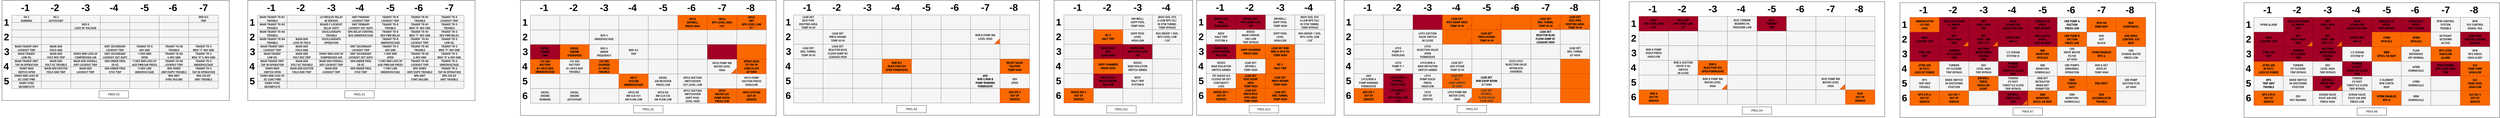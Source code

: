 <mxfile version="24.4.8" type="device">
  <diagram name="Page-1" id="h8Bcf1s3tBFt2Pz8XJp2">
    <mxGraphModel dx="9337" dy="993" grid="1" gridSize="10" guides="1" tooltips="1" connect="1" arrows="1" fold="1" page="1" pageScale="1" pageWidth="850" pageHeight="1100" math="0" shadow="0">
      <root>
        <mxCell id="0" />
        <mxCell id="1" parent="0" />
        <mxCell id="P8-outeQF6KUzlof_dgB-107" value="" style="rounded=0;whiteSpace=wrap;html=1;" parent="1" vertex="1">
          <mxGeometry x="-2854" y="340" width="564" height="470" as="geometry" />
        </mxCell>
        <mxCell id="2YqUbFD5odln5tQl_1zN-1" value="" style="rounded=0;whiteSpace=wrap;html=1;" parent="1" vertex="1">
          <mxGeometry x="588" y="350" width="1040" height="470" as="geometry" />
        </mxCell>
        <mxCell id="2YqUbFD5odln5tQl_1zN-2" value="SRM DET&lt;div&gt;RETRACTED&lt;/div&gt;&lt;div&gt;WHEN NOT&lt;/div&gt;&lt;div&gt;PERMITTED&lt;/div&gt;" style="rounded=0;whiteSpace=wrap;html=1;fillColor=#f5f5f5;fontColor=#333333;strokeColor=#666666;labelBackgroundColor=none;fontSize=12;fontFamily=Roboto Condensed;fontStyle=1" parent="1" vertex="1">
          <mxGeometry x="1108" y="650" width="120" height="60" as="geometry" />
        </mxCell>
        <mxCell id="2YqUbFD5odln5tQl_1zN-3" value="ROD&lt;div&gt;OVERTRAVEL&lt;/div&gt;" style="rounded=0;whiteSpace=wrap;html=1;fillColor=#fa6800;fontColor=#000000;strokeColor=#C73500;labelBackgroundColor=none;fontSize=12;fontFamily=Roboto Condensed;fontStyle=1" parent="1" vertex="1">
          <mxGeometry x="1468" y="410" width="120" height="60" as="geometry" />
        </mxCell>
        <mxCell id="2YqUbFD5odln5tQl_1zN-4" value="ROD&lt;div&gt;ACCUMULATOR&lt;/div&gt;&lt;div&gt;TROUBLE&lt;/div&gt;" style="rounded=0;whiteSpace=wrap;html=1;fillColor=#fa6800;fontColor=#000000;strokeColor=#C73500;labelBackgroundColor=none;fontSize=12;fontFamily=Roboto Condensed;fontStyle=1" parent="1" vertex="1">
          <mxGeometry x="1348" y="710" width="120" height="60" as="geometry" />
        </mxCell>
        <mxCell id="2YqUbFD5odln5tQl_1zN-5" value="-1" style="text;html=1;align=center;verticalAlign=middle;resizable=0;points=[];autosize=1;strokeColor=none;fillColor=none;fontSize=39;fontStyle=1" parent="1" vertex="1">
          <mxGeometry x="653" y="350" width="60" height="60" as="geometry" />
        </mxCell>
        <mxCell id="2YqUbFD5odln5tQl_1zN-6" value="-2" style="text;html=1;align=center;verticalAlign=middle;resizable=0;points=[];autosize=1;strokeColor=none;fillColor=none;fontSize=39;fontStyle=1" parent="1" vertex="1">
          <mxGeometry x="773" y="350" width="60" height="60" as="geometry" />
        </mxCell>
        <mxCell id="2YqUbFD5odln5tQl_1zN-7" value="-3" style="text;html=1;align=center;verticalAlign=middle;resizable=0;points=[];autosize=1;strokeColor=none;fillColor=none;fontSize=39;fontStyle=1" parent="1" vertex="1">
          <mxGeometry x="898" y="350" width="60" height="60" as="geometry" />
        </mxCell>
        <mxCell id="2YqUbFD5odln5tQl_1zN-8" value="-4" style="text;html=1;align=center;verticalAlign=middle;resizable=0;points=[];autosize=1;strokeColor=none;fillColor=none;fontSize=39;fontStyle=1" parent="1" vertex="1">
          <mxGeometry x="1013" y="350" width="60" height="60" as="geometry" />
        </mxCell>
        <mxCell id="2YqUbFD5odln5tQl_1zN-9" value="-5" style="text;html=1;align=center;verticalAlign=middle;resizable=0;points=[];autosize=1;strokeColor=none;fillColor=none;fontSize=39;fontStyle=1" parent="1" vertex="1">
          <mxGeometry x="1138" y="350" width="60" height="60" as="geometry" />
        </mxCell>
        <mxCell id="2YqUbFD5odln5tQl_1zN-10" value="-6" style="text;html=1;align=center;verticalAlign=middle;resizable=0;points=[];autosize=1;strokeColor=none;fillColor=none;fontSize=39;fontStyle=1" parent="1" vertex="1">
          <mxGeometry x="1253" y="350" width="60" height="60" as="geometry" />
        </mxCell>
        <mxCell id="2YqUbFD5odln5tQl_1zN-11" value="-7" style="text;html=1;align=center;verticalAlign=middle;resizable=0;points=[];autosize=1;strokeColor=none;fillColor=none;fontSize=39;fontStyle=1" parent="1" vertex="1">
          <mxGeometry x="1378" y="350" width="60" height="60" as="geometry" />
        </mxCell>
        <mxCell id="2YqUbFD5odln5tQl_1zN-12" value="-8" style="text;html=1;align=center;verticalAlign=middle;resizable=0;points=[];autosize=1;strokeColor=none;fillColor=none;fontSize=39;fontStyle=1" parent="1" vertex="1">
          <mxGeometry x="1493" y="350" width="60" height="60" as="geometry" />
        </mxCell>
        <mxCell id="2YqUbFD5odln5tQl_1zN-13" value="1" style="text;html=1;align=center;verticalAlign=middle;resizable=0;points=[];autosize=1;strokeColor=none;fillColor=none;fontSize=39;fontStyle=1" parent="1" vertex="1">
          <mxGeometry x="581" y="410" width="50" height="60" as="geometry" />
        </mxCell>
        <mxCell id="2YqUbFD5odln5tQl_1zN-14" value="2" style="text;html=1;align=center;verticalAlign=middle;resizable=0;points=[];autosize=1;strokeColor=none;fillColor=none;fontSize=39;fontStyle=1" parent="1" vertex="1">
          <mxGeometry x="581" y="470" width="50" height="60" as="geometry" />
        </mxCell>
        <mxCell id="2YqUbFD5odln5tQl_1zN-15" value="3" style="text;html=1;align=center;verticalAlign=middle;resizable=0;points=[];autosize=1;strokeColor=none;fillColor=none;fontSize=39;fontStyle=1" parent="1" vertex="1">
          <mxGeometry x="582" y="530" width="50" height="60" as="geometry" />
        </mxCell>
        <mxCell id="2YqUbFD5odln5tQl_1zN-16" value="4" style="text;html=1;align=center;verticalAlign=middle;resizable=0;points=[];autosize=1;strokeColor=none;fillColor=none;fontSize=39;fontStyle=1" parent="1" vertex="1">
          <mxGeometry x="580" y="590" width="50" height="60" as="geometry" />
        </mxCell>
        <mxCell id="2YqUbFD5odln5tQl_1zN-17" value="5" style="text;html=1;align=center;verticalAlign=middle;resizable=0;points=[];autosize=1;strokeColor=none;fillColor=none;fontSize=39;fontStyle=1" parent="1" vertex="1">
          <mxGeometry x="581" y="650" width="50" height="60" as="geometry" />
        </mxCell>
        <mxCell id="2YqUbFD5odln5tQl_1zN-18" value="6" style="text;html=1;align=center;verticalAlign=middle;resizable=0;points=[];autosize=1;strokeColor=none;fillColor=none;fontSize=39;fontStyle=1" parent="1" vertex="1">
          <mxGeometry x="581" y="710" width="50" height="60" as="geometry" />
        </mxCell>
        <mxCell id="2YqUbFD5odln5tQl_1zN-19" value="P603.A7" style="rounded=0;whiteSpace=wrap;html=1;" parent="1" vertex="1">
          <mxGeometry x="1048" y="780" width="120" height="30" as="geometry" />
        </mxCell>
        <mxCell id="2YqUbFD5odln5tQl_1zN-20" value="" style="rounded=0;whiteSpace=wrap;html=1;fillColor=#f5f5f5;fontColor=#333333;strokeColor=#666666;labelBackgroundColor=none;fontSize=12;fontFamily=Roboto Condensed;fontStyle=1" parent="1" vertex="1">
          <mxGeometry x="1468" y="710" width="120" height="60" as="geometry" />
        </mxCell>
        <mxCell id="2YqUbFD5odln5tQl_1zN-21" value="CRD PUMP&lt;div&gt;SUCTION FLTR&lt;/div&gt;&lt;div&gt;ΔP HIGH&lt;br&gt;&lt;/div&gt;" style="rounded=0;whiteSpace=wrap;html=1;fillColor=#f5f5f5;fontColor=#333333;strokeColor=#666666;labelBackgroundColor=none;fontSize=12;fontFamily=Roboto Condensed;fontStyle=1" parent="1" vertex="1">
          <mxGeometry x="1468" y="650" width="120" height="60" as="geometry" />
        </mxCell>
        <mxCell id="2YqUbFD5odln5tQl_1zN-22" value="" style="rounded=0;whiteSpace=wrap;html=1;fillColor=#f5f5f5;fontColor=#333333;strokeColor=#666666;labelBackgroundColor=none;fontSize=12;fontFamily=Roboto Condensed;fontStyle=1" parent="1" vertex="1">
          <mxGeometry x="1468" y="590" width="120" height="60" as="geometry" />
        </mxCell>
        <mxCell id="2YqUbFD5odln5tQl_1zN-23" value="ROD DRIFT" style="rounded=0;whiteSpace=wrap;html=1;fillColor=#fa6800;fontColor=#000000;strokeColor=#C73500;labelBackgroundColor=none;fontSize=12;fontFamily=Roboto Condensed;fontStyle=1" parent="1" vertex="1">
          <mxGeometry x="1348" y="650" width="120" height="60" as="geometry" />
        </mxCell>
        <mxCell id="2YqUbFD5odln5tQl_1zN-24" value="CRD PUMPS&lt;div&gt;ABNORMAL&lt;/div&gt;&lt;div&gt;OPERATION&lt;/div&gt;" style="rounded=0;whiteSpace=wrap;html=1;fillColor=#f5f5f5;fontColor=#333333;strokeColor=#666666;labelBackgroundColor=none;fontSize=12;fontFamily=Roboto Condensed;fontStyle=1" parent="1" vertex="1">
          <mxGeometry x="1228" y="590" width="120" height="60" as="geometry" />
        </mxCell>
        <mxCell id="2YqUbFD5odln5tQl_1zN-25" value="ROD &amp;amp; DET&lt;div&gt;DISPLAY&lt;/div&gt;&lt;div&gt;TEMP HIGH&lt;/div&gt;" style="rounded=0;whiteSpace=wrap;html=1;fillColor=#f5f5f5;fontColor=#333333;strokeColor=#666666;labelBackgroundColor=none;fontSize=12;fontFamily=Roboto Condensed;fontStyle=1" parent="1" vertex="1">
          <mxGeometry x="1348" y="590" width="120" height="60" as="geometry" />
        </mxCell>
        <mxCell id="2YqUbFD5odln5tQl_1zN-26" value="ROD DRIVE&lt;div&gt;CONTROL SYS&lt;/div&gt;&lt;div&gt;INOP&lt;/div&gt;" style="rounded=0;whiteSpace=wrap;html=1;fillColor=#fa6800;fontColor=#000000;strokeColor=#C73500;labelBackgroundColor=none;fontSize=12;fontFamily=Roboto Condensed;fontStyle=1" parent="1" vertex="1">
          <mxGeometry x="1468" y="470" width="120" height="60" as="geometry" />
        </mxCell>
        <mxCell id="2YqUbFD5odln5tQl_1zN-27" value="ROD&lt;div&gt;OUT&lt;/div&gt;&lt;div&gt;BLOCK&lt;/div&gt;" style="rounded=0;whiteSpace=wrap;html=1;fillColor=#f5f5f5;fontColor=#333333;strokeColor=#666666;labelBackgroundColor=none;fontSize=12;fontFamily=Roboto Condensed;fontStyle=1" parent="1" vertex="1">
          <mxGeometry x="1348" y="470" width="120" height="60" as="geometry" />
        </mxCell>
        <mxCell id="2YqUbFD5odln5tQl_1zN-28" value="CRD PUMP B&lt;div&gt;SUCTION&lt;/div&gt;&lt;div&gt;PRESS LOW&lt;/div&gt;" style="rounded=0;whiteSpace=wrap;html=1;fillColor=#fa6800;fontColor=#000000;strokeColor=#C73500;labelBackgroundColor=none;fontSize=12;fontFamily=Roboto Condensed;fontStyle=1" parent="1" vertex="1">
          <mxGeometry x="1228" y="470" width="120" height="60" as="geometry" />
        </mxCell>
        <mxCell id="2YqUbFD5odln5tQl_1zN-29" value="CRD&lt;div&gt;CHARGE WATER&lt;/div&gt;&lt;div&gt;PRESS LOW&lt;/div&gt;" style="rounded=0;whiteSpace=wrap;html=1;fillColor=#f5f5f5;fontColor=#333333;strokeColor=#666666;labelBackgroundColor=none;fontSize=12;fontFamily=Roboto Condensed;fontStyle=1" parent="1" vertex="1">
          <mxGeometry x="1468" y="530" width="120" height="60" as="geometry" />
        </mxCell>
        <mxCell id="2YqUbFD5odln5tQl_1zN-30" value="RPIS OR&lt;div&gt;RWM INOP&lt;/div&gt;" style="rounded=0;whiteSpace=wrap;html=1;fillColor=#fa6800;fontColor=#000000;strokeColor=#C73500;labelBackgroundColor=none;fontSize=12;fontFamily=Roboto Condensed;fontStyle=1" parent="1" vertex="1">
          <mxGeometry x="1348" y="410" width="120" height="60" as="geometry" />
        </mxCell>
        <mxCell id="2YqUbFD5odln5tQl_1zN-31" value="&lt;span style=&quot;color: rgb(0, 0, 0);&quot;&gt;APRM A/C/E&lt;/span&gt;&lt;br style=&quot;color: rgb(0, 0, 0);&quot;&gt;&lt;span style=&quot;color: rgb(0, 0, 0);&quot;&gt;UPSCL&lt;/span&gt;&lt;br style=&quot;color: rgb(0, 0, 0);&quot;&gt;&lt;span style=&quot;color: rgb(0, 0, 0);&quot;&gt;TRIP OR INOP&lt;/span&gt;" style="rounded=0;whiteSpace=wrap;html=1;fillColor=#a20025;fontColor=#ffffff;strokeColor=#6F0000;labelBackgroundColor=none;fontSize=12;fontFamily=Roboto Condensed;fontStyle=1" parent="1" vertex="1">
          <mxGeometry x="1108" y="410" width="120" height="60" as="geometry" />
        </mxCell>
        <mxCell id="2YqUbFD5odln5tQl_1zN-32" value="&lt;span style=&quot;color: rgb(0, 0, 0);&quot;&gt;IRM A/C/E/G&lt;/span&gt;&lt;br style=&quot;color: rgb(0, 0, 0);&quot;&gt;&lt;span style=&quot;color: rgb(0, 0, 0);&quot;&gt;UPSCL&lt;/span&gt;&lt;br style=&quot;color: rgb(0, 0, 0);&quot;&gt;&lt;span style=&quot;color: rgb(0, 0, 0);&quot;&gt;TRIP OR INOP&lt;/span&gt;" style="rounded=0;whiteSpace=wrap;html=1;fillColor=#a20025;fontColor=#ffffff;strokeColor=#6F0000;labelBackgroundColor=none;fontSize=12;fontFamily=Roboto Condensed;fontStyle=1" parent="1" vertex="1">
          <mxGeometry x="1108" y="470" width="120" height="60" as="geometry" />
        </mxCell>
        <mxCell id="2YqUbFD5odln5tQl_1zN-33" value="OPRM ENABLED&lt;div&gt;RPS-A&lt;/div&gt;" style="rounded=0;whiteSpace=wrap;html=1;fillColor=#fa6800;fontColor=#000000;strokeColor=#C73500;labelBackgroundColor=none;fontSize=12;fontFamily=Roboto Condensed;fontStyle=1" parent="1" vertex="1">
          <mxGeometry x="1348" y="530" width="120" height="60" as="geometry" />
        </mxCell>
        <mxCell id="2YqUbFD5odln5tQl_1zN-34" value="SRM&lt;div&gt;MONITORS&lt;/div&gt;&lt;div&gt;UPSCL OR INOP&lt;/div&gt;" style="rounded=0;whiteSpace=wrap;html=1;fillColor=#fa6800;fontColor=#000000;strokeColor=#C73500;labelBackgroundColor=none;fontSize=12;fontFamily=Roboto Condensed;fontStyle=1" parent="1" vertex="1">
          <mxGeometry x="1108" y="710" width="120" height="60" as="geometry" />
        </mxCell>
        <mxCell id="2YqUbFD5odln5tQl_1zN-35" value="&lt;span style=&quot;color: rgb(0, 0, 0);&quot;&gt;CRD PUMP A&lt;/span&gt;&lt;div style=&quot;color: rgb(0, 0, 0);&quot;&gt;SUCTION&lt;/div&gt;&lt;div style=&quot;color: rgb(0, 0, 0);&quot;&gt;PRESS LOW&lt;/div&gt;" style="rounded=0;whiteSpace=wrap;html=1;fillColor=#f5f5f5;fontColor=#333333;strokeColor=#666666;labelBackgroundColor=none;fontSize=12;fontFamily=Roboto Condensed;fontStyle=1" parent="1" vertex="1">
          <mxGeometry x="1228" y="410" width="120" height="60" as="geometry" />
        </mxCell>
        <mxCell id="2YqUbFD5odln5tQl_1zN-36" value="SRM&lt;div&gt;MONITORS&lt;/div&gt;&lt;div&gt;DOWNSCALE&lt;/div&gt;" style="rounded=0;whiteSpace=wrap;html=1;fillColor=#f5f5f5;fontColor=#333333;strokeColor=#666666;labelBackgroundColor=none;fontSize=12;fontFamily=Roboto Condensed;fontStyle=1" parent="1" vertex="1">
          <mxGeometry x="1228" y="710" width="120" height="60" as="geometry" />
        </mxCell>
        <mxCell id="2YqUbFD5odln5tQl_1zN-37" value="IRM&lt;div&gt;MONITORS&lt;/div&gt;&lt;div&gt;DOWNSCALE&lt;/div&gt;" style="rounded=0;whiteSpace=wrap;html=1;fillColor=#f5f5f5;fontColor=#333333;strokeColor=#666666;labelBackgroundColor=none;fontSize=12;fontFamily=Roboto Condensed;fontStyle=1" parent="1" vertex="1">
          <mxGeometry x="1108" y="590" width="120" height="60" as="geometry" />
        </mxCell>
        <mxCell id="2YqUbFD5odln5tQl_1zN-38" value="DRYWELL&lt;div&gt;PRESS HIGH&lt;/div&gt;&lt;div&gt;TRIP&lt;/div&gt;" style="rounded=0;whiteSpace=wrap;html=1;fillColor=#a20025;fontColor=#000000;strokeColor=#6F0000;labelBackgroundColor=none;fontSize=12;fontFamily=Roboto Condensed;fontStyle=1" parent="1" vertex="1">
          <mxGeometry x="988" y="710" width="120" height="60" as="geometry" />
        </mxCell>
        <mxCell id="2YqUbFD5odln5tQl_1zN-39" value="MODE SWITCH&lt;div&gt;IN SHUTDOWN&lt;/div&gt;&lt;div&gt;POSITION&lt;/div&gt;" style="rounded=0;whiteSpace=wrap;html=1;fillColor=#f5f5f5;fontColor=#333333;strokeColor=#666666;labelBackgroundColor=none;fontSize=12;fontFamily=Roboto Condensed;fontStyle=1" parent="1" vertex="1">
          <mxGeometry x="748" y="650" width="120" height="60" as="geometry" />
        </mxCell>
        <mxCell id="2YqUbFD5odln5tQl_1zN-40" value="SLC DIV 1&lt;div&gt;OUT OF&lt;/div&gt;&lt;div&gt;SERVICE&lt;/div&gt;" style="rounded=0;whiteSpace=wrap;html=1;fillColor=#fa6800;fontColor=#000000;strokeColor=#C73500;labelBackgroundColor=none;fontSize=12;fontFamily=Roboto Condensed;fontStyle=1" parent="1" vertex="1">
          <mxGeometry x="748" y="710" width="120" height="60" as="geometry" />
        </mxCell>
        <mxCell id="2YqUbFD5odln5tQl_1zN-41" value="RPS SYS A&lt;div&gt;OUT OF&lt;/div&gt;&lt;div&gt;SERVICE&lt;/div&gt;" style="rounded=0;whiteSpace=wrap;html=1;fillColor=#fa6800;fontColor=#000000;strokeColor=#C73500;labelBackgroundColor=none;fontSize=12;fontFamily=Roboto Condensed;fontStyle=1" parent="1" vertex="1">
          <mxGeometry x="628" y="710" width="120" height="60" as="geometry" />
        </mxCell>
        <mxCell id="2YqUbFD5odln5tQl_1zN-42" value="RPS&lt;br&gt;TRIP UNIT&lt;div&gt;TROUBLE&lt;/div&gt;" style="rounded=0;whiteSpace=wrap;html=1;fillColor=#f5f5f5;fontColor=#333333;strokeColor=#666666;labelBackgroundColor=none;fontSize=12;fontFamily=Roboto Condensed;fontStyle=1" parent="1" vertex="1">
          <mxGeometry x="628" y="650" width="120" height="60" as="geometry" />
        </mxCell>
        <mxCell id="2YqUbFD5odln5tQl_1zN-43" value="" style="rounded=0;whiteSpace=wrap;html=1;fillColor=#f5f5f5;fontColor=#333333;strokeColor=#666666;labelBackgroundColor=none;fontSize=12;fontFamily=Roboto Condensed;fontStyle=1" parent="1" vertex="1">
          <mxGeometry x="868" y="710" width="120" height="60" as="geometry" />
        </mxCell>
        <mxCell id="2YqUbFD5odln5tQl_1zN-44" value="DRYWELL&lt;br&gt;PRESS&lt;div&gt;HIGH/LOW&lt;/div&gt;&lt;div&gt;ALERT&lt;/div&gt;" style="rounded=0;whiteSpace=wrap;html=1;fillColor=#fa6800;fontColor=#000000;strokeColor=#C73500;labelBackgroundColor=none;fontSize=12;fontFamily=Roboto Condensed;fontStyle=1" parent="1" vertex="1">
          <mxGeometry x="868" y="650" width="120" height="60" as="geometry" />
        </mxCell>
        <mxCell id="2YqUbFD5odln5tQl_1zN-45" value="TURBINE&lt;div&gt;CV FAST&lt;/div&gt;&lt;div&gt;THROTTLE CLOSE&lt;/div&gt;&lt;div&gt;TRIP&lt;/div&gt;" style="rounded=0;whiteSpace=wrap;html=1;fillColor=#a20025;fontColor=#000000;strokeColor=#6F0000;labelBackgroundColor=none;fontSize=12;fontFamily=Roboto Condensed;fontStyle=1" parent="1" vertex="1">
          <mxGeometry x="988" y="590" width="120" height="60" as="geometry" />
        </mxCell>
        <mxCell id="2YqUbFD5odln5tQl_1zN-46" value="SDV&lt;div&gt;LEVEL HIGH&lt;/div&gt;&lt;div&gt;TRIP BYPASS&lt;/div&gt;" style="rounded=0;whiteSpace=wrap;html=1;fillColor=#f5f5f5;fontColor=#333333;strokeColor=#666666;labelBackgroundColor=none;fontSize=12;fontFamily=Roboto Condensed;fontStyle=1" parent="1" vertex="1">
          <mxGeometry x="868" y="590" width="120" height="60" as="geometry" />
        </mxCell>
        <mxCell id="2YqUbFD5odln5tQl_1zN-47" value="NEUTRON&lt;div&gt;MONITORING&lt;/div&gt;&lt;div&gt;SYSTEM&lt;/div&gt;&lt;div&gt;TRIP&lt;/div&gt;" style="rounded=0;whiteSpace=wrap;html=1;fillColor=#a20025;fontColor=#000000;strokeColor=#6F0000;labelBackgroundColor=none;fontSize=12;fontFamily=Roboto Condensed;fontStyle=1" parent="1" vertex="1">
          <mxGeometry x="868" y="530" width="120" height="60" as="geometry" />
        </mxCell>
        <mxCell id="2YqUbFD5odln5tQl_1zN-48" value="1/2 SCRAM&lt;div&gt;SYSTEM &#39;A&#39;&lt;/div&gt;" style="rounded=0;whiteSpace=wrap;html=1;fillColor=#f5f5f5;fontColor=#333333;strokeColor=#666666;labelBackgroundColor=none;fontSize=12;fontFamily=Roboto Condensed;fontStyle=1" parent="1" vertex="1">
          <mxGeometry x="988" y="530" width="120" height="60" as="geometry" />
        </mxCell>
        <mxCell id="2YqUbFD5odln5tQl_1zN-49" value="OPRM TRIP&lt;div&gt;RPS-A&lt;/div&gt;" style="rounded=0;whiteSpace=wrap;html=1;fillColor=#a20025;fontColor=#000000;strokeColor=#6F0000;labelBackgroundColor=none;fontSize=12;fontFamily=Roboto Condensed;fontStyle=1" parent="1" vertex="1">
          <mxGeometry x="988" y="470" width="120" height="60" as="geometry" />
        </mxCell>
        <mxCell id="2YqUbFD5odln5tQl_1zN-50" value="RPV&lt;div&gt;LEVEL LOW&lt;/div&gt;&lt;div&gt;TRIP +13&quot;&lt;/div&gt;" style="rounded=0;whiteSpace=wrap;html=1;fillColor=#a20025;fontColor=#000000;strokeColor=#6F0000;labelBackgroundColor=none;fontSize=12;fontFamily=Roboto Condensed;fontStyle=1" parent="1" vertex="1">
          <mxGeometry x="868" y="470" width="120" height="60" as="geometry" />
        </mxCell>
        <mxCell id="2YqUbFD5odln5tQl_1zN-51" value="SDV&lt;div&gt;LEVEL HIGH&lt;/div&gt;&lt;div&gt;TRIP&lt;/div&gt;" style="rounded=0;whiteSpace=wrap;html=1;fillColor=#a20025;fontColor=#000000;strokeColor=#6F0000;labelBackgroundColor=none;fontSize=12;fontFamily=Roboto Condensed;fontStyle=1" parent="1" vertex="1">
          <mxGeometry x="868" y="410" width="120" height="60" as="geometry" />
        </mxCell>
        <mxCell id="2YqUbFD5odln5tQl_1zN-52" value="MAIN&lt;div&gt;STEAM LINE&lt;/div&gt;&lt;div&gt;RADIATION TRIP&lt;/div&gt;" style="rounded=0;whiteSpace=wrap;html=1;fillColor=#a20025;fontColor=#000000;strokeColor=#6F0000;labelBackgroundColor=none;fontSize=12;fontFamily=Roboto Condensed;fontStyle=1" parent="1" vertex="1">
          <mxGeometry x="988" y="410" width="120" height="60" as="geometry" />
        </mxCell>
        <mxCell id="2YqUbFD5odln5tQl_1zN-53" value="REACTOR SCRAM&lt;div&gt;A1 AND B1&lt;/div&gt;&lt;div&gt;TRIP&lt;/div&gt;" style="rounded=0;whiteSpace=wrap;html=1;fillColor=#a20025;fontColor=#000000;strokeColor=#6F0000;labelBackgroundColor=none;fontSize=12;fontFamily=Roboto Condensed;fontStyle=1" parent="1" vertex="1">
          <mxGeometry x="748" y="410" width="120" height="60" as="geometry" />
        </mxCell>
        <mxCell id="2YqUbFD5odln5tQl_1zN-54" value="RPV&lt;div&gt;PRESS HIGH&lt;/div&gt;&lt;div&gt;TRIP&lt;/div&gt;" style="rounded=0;whiteSpace=wrap;html=1;fillColor=#a20025;fontColor=#000000;strokeColor=#6F0000;labelBackgroundColor=none;fontSize=12;fontFamily=Roboto Condensed;fontStyle=1" parent="1" vertex="1">
          <mxGeometry x="748" y="470" width="120" height="60" as="geometry" />
        </mxCell>
        <mxCell id="2YqUbFD5odln5tQl_1zN-55" value="TURBINE&lt;div&gt;SV CLOSURE&lt;br&gt;&lt;span style=&quot;background-color: initial;&quot;&gt;TRIP&lt;/span&gt;&lt;/div&gt;" style="rounded=0;whiteSpace=wrap;html=1;fillColor=#a20025;fontColor=#000000;strokeColor=#6F0000;labelBackgroundColor=none;fontSize=12;fontFamily=Roboto Condensed;fontStyle=1" parent="1" vertex="1">
          <mxGeometry x="748" y="530" width="120" height="60" as="geometry" />
        </mxCell>
        <mxCell id="2YqUbFD5odln5tQl_1zN-56" value="TURBINE&lt;div&gt;SV CLOSURE&lt;br&gt;&lt;span style=&quot;background-color: initial;&quot;&gt;TRIP BYPASS&lt;/span&gt;&lt;/div&gt;" style="rounded=0;whiteSpace=wrap;html=1;fillColor=#f5f5f5;fontColor=#333333;strokeColor=#666666;labelBackgroundColor=none;fontSize=12;fontFamily=Roboto Condensed;fontStyle=1" parent="1" vertex="1">
          <mxGeometry x="748" y="590" width="120" height="60" as="geometry" />
        </mxCell>
        <mxCell id="2YqUbFD5odln5tQl_1zN-57" value="ATWS-ARI&lt;div&gt;IN TEST/&lt;/div&gt;&lt;div&gt;LOSS OF POWER&lt;/div&gt;" style="rounded=0;whiteSpace=wrap;html=1;fillColor=#fa6800;fontColor=#000000;strokeColor=#C73500;labelBackgroundColor=none;fontSize=12;fontFamily=Roboto Condensed;fontStyle=1" parent="1" vertex="1">
          <mxGeometry x="628" y="590" width="120" height="60" as="geometry" />
        </mxCell>
        <mxCell id="2YqUbFD5odln5tQl_1zN-58" value="&lt;span style=&quot;&quot;&gt;ATWS-ARI&lt;/span&gt;&lt;div style=&quot;&quot;&gt;TRIP&lt;/div&gt;" style="rounded=0;whiteSpace=wrap;html=1;fillColor=#a20025;fontColor=#000000;strokeColor=#6F0000;labelBackgroundColor=none;fontSize=12;fontFamily=Roboto Condensed;fontStyle=1" parent="1" vertex="1">
          <mxGeometry x="628" y="530" width="120" height="60" as="geometry" />
        </mxCell>
        <mxCell id="2YqUbFD5odln5tQl_1zN-59" value="MSIV&lt;div&gt;CLOSURE TRIP&lt;/div&gt;" style="rounded=0;whiteSpace=wrap;html=1;fillColor=#a20025;fontColor=#000000;strokeColor=#6F0000;labelBackgroundColor=none;fontSize=12;fontFamily=Roboto Condensed;fontStyle=1" parent="1" vertex="1">
          <mxGeometry x="628" y="470" width="120" height="60" as="geometry" />
        </mxCell>
        <mxCell id="2YqUbFD5odln5tQl_1zN-60" value="ANNUNCIATOR&lt;div&gt;125 VDC&lt;/div&gt;&lt;div&gt;LOSS&lt;/div&gt;" style="rounded=0;whiteSpace=wrap;html=1;fillColor=#fa6800;fontColor=#000000;strokeColor=#C73500;labelBackgroundColor=none;fontSize=12;fontFamily=Roboto Condensed;fontStyle=1" parent="1" vertex="1">
          <mxGeometry x="628" y="410" width="120" height="60" as="geometry" />
        </mxCell>
        <mxCell id="2YqUbFD5odln5tQl_1zN-61" value="IRM&lt;div&gt;MONITORS&lt;/div&gt;&lt;div&gt;UPSCALE&lt;/div&gt;" style="rounded=0;whiteSpace=wrap;html=1;fillColor=#fa6800;fontColor=#000000;strokeColor=#C73500;labelBackgroundColor=none;fontSize=12;fontFamily=Roboto Condensed;fontStyle=1" parent="1" vertex="1">
          <mxGeometry x="1108" y="530" width="120" height="60" as="geometry" />
        </mxCell>
        <mxCell id="2YqUbFD5odln5tQl_1zN-62" value="SRM&lt;div&gt;PERIOD&lt;/div&gt;&lt;div&gt;FAST&lt;/div&gt;" style="rounded=0;whiteSpace=wrap;html=1;fillColor=#fa6800;fontColor=#000000;strokeColor=#C73500;labelBackgroundColor=none;fontSize=12;fontFamily=Roboto Condensed;fontStyle=1" parent="1" vertex="1">
          <mxGeometry x="1228" y="650" width="120" height="60" as="geometry" />
        </mxCell>
        <mxCell id="2YqUbFD5odln5tQl_1zN-63" value="TURBINE&lt;div&gt;CV FAST&lt;/div&gt;&lt;div&gt;THROTTLE CLOSE&lt;/div&gt;&lt;div&gt;TRIP BYPASS&lt;/div&gt;" style="rounded=0;whiteSpace=wrap;html=1;fillColor=#f5f5f5;fontColor=#333333;strokeColor=#666666;labelBackgroundColor=none;fontSize=12;fontFamily=Roboto Condensed;fontStyle=1" parent="1" vertex="1">
          <mxGeometry x="988" y="650" width="120" height="60" as="geometry" />
        </mxCell>
        <mxCell id="2YqUbFD5odln5tQl_1zN-64" value="CRD&lt;div&gt;DRIVE WATER&lt;/div&gt;&lt;div&gt;FILTER&lt;/div&gt;&lt;div&gt;ΔP HIGH&lt;br&gt;&lt;/div&gt;" style="rounded=0;whiteSpace=wrap;html=1;fillColor=#f5f5f5;fontColor=#333333;strokeColor=#666666;labelBackgroundColor=none;fontSize=12;fontFamily=Roboto Condensed;fontStyle=1" parent="1" vertex="1">
          <mxGeometry x="1228" y="530" width="120" height="60" as="geometry" />
        </mxCell>
        <mxCell id="2YqUbFD5odln5tQl_1zN-65" value="" style="rounded=0;whiteSpace=wrap;html=1;" parent="1" vertex="1">
          <mxGeometry x="1988" y="350" width="1040" height="470" as="geometry" />
        </mxCell>
        <mxCell id="2YqUbFD5odln5tQl_1zN-66" value="3-ELEMENT&lt;div&gt;RFW CONTR&lt;/div&gt;&lt;div&gt;INOP&lt;/div&gt;" style="rounded=0;whiteSpace=wrap;html=1;fillColor=#f5f5f5;fontColor=#333333;strokeColor=#666666;labelBackgroundColor=none;fontSize=12;fontFamily=Roboto Condensed;fontStyle=1" parent="1" vertex="1">
          <mxGeometry x="2508" y="650" width="120" height="60" as="geometry" />
        </mxCell>
        <mxCell id="2YqUbFD5odln5tQl_1zN-67" value="RFW&lt;div&gt;VLV CONTROL&lt;/div&gt;&lt;div&gt;SIGNAL FAIL&lt;/div&gt;" style="rounded=0;whiteSpace=wrap;html=1;fillColor=#f5f5f5;fontColor=#333333;strokeColor=#666666;labelBackgroundColor=none;fontSize=12;fontFamily=Roboto Condensed;fontStyle=1" parent="1" vertex="1">
          <mxGeometry x="2868" y="410" width="120" height="60" as="geometry" />
        </mxCell>
        <mxCell id="2YqUbFD5odln5tQl_1zN-68" value="" style="rounded=0;whiteSpace=wrap;html=1;fillColor=#f5f5f5;fontColor=#333333;strokeColor=#666666;labelBackgroundColor=none;fontSize=12;fontFamily=Roboto Condensed;fontStyle=1" parent="1" vertex="1">
          <mxGeometry x="2748" y="710" width="120" height="60" as="geometry" />
        </mxCell>
        <mxCell id="2YqUbFD5odln5tQl_1zN-69" value="-1" style="text;html=1;align=center;verticalAlign=middle;resizable=0;points=[];autosize=1;strokeColor=none;fillColor=none;fontSize=39;fontStyle=1" parent="1" vertex="1">
          <mxGeometry x="2053" y="350" width="60" height="60" as="geometry" />
        </mxCell>
        <mxCell id="2YqUbFD5odln5tQl_1zN-70" value="-2" style="text;html=1;align=center;verticalAlign=middle;resizable=0;points=[];autosize=1;strokeColor=none;fillColor=none;fontSize=39;fontStyle=1" parent="1" vertex="1">
          <mxGeometry x="2173" y="350" width="60" height="60" as="geometry" />
        </mxCell>
        <mxCell id="2YqUbFD5odln5tQl_1zN-71" value="-3" style="text;html=1;align=center;verticalAlign=middle;resizable=0;points=[];autosize=1;strokeColor=none;fillColor=none;fontSize=39;fontStyle=1" parent="1" vertex="1">
          <mxGeometry x="2298" y="350" width="60" height="60" as="geometry" />
        </mxCell>
        <mxCell id="2YqUbFD5odln5tQl_1zN-72" value="-4" style="text;html=1;align=center;verticalAlign=middle;resizable=0;points=[];autosize=1;strokeColor=none;fillColor=none;fontSize=39;fontStyle=1" parent="1" vertex="1">
          <mxGeometry x="2413" y="350" width="60" height="60" as="geometry" />
        </mxCell>
        <mxCell id="2YqUbFD5odln5tQl_1zN-73" value="-5" style="text;html=1;align=center;verticalAlign=middle;resizable=0;points=[];autosize=1;strokeColor=none;fillColor=none;fontSize=39;fontStyle=1" parent="1" vertex="1">
          <mxGeometry x="2538" y="350" width="60" height="60" as="geometry" />
        </mxCell>
        <mxCell id="2YqUbFD5odln5tQl_1zN-74" value="-6" style="text;html=1;align=center;verticalAlign=middle;resizable=0;points=[];autosize=1;strokeColor=none;fillColor=none;fontSize=39;fontStyle=1" parent="1" vertex="1">
          <mxGeometry x="2653" y="350" width="60" height="60" as="geometry" />
        </mxCell>
        <mxCell id="2YqUbFD5odln5tQl_1zN-75" value="-7" style="text;html=1;align=center;verticalAlign=middle;resizable=0;points=[];autosize=1;strokeColor=none;fillColor=none;fontSize=39;fontStyle=1" parent="1" vertex="1">
          <mxGeometry x="2778" y="350" width="60" height="60" as="geometry" />
        </mxCell>
        <mxCell id="2YqUbFD5odln5tQl_1zN-76" value="-8" style="text;html=1;align=center;verticalAlign=middle;resizable=0;points=[];autosize=1;strokeColor=none;fillColor=none;fontSize=39;fontStyle=1" parent="1" vertex="1">
          <mxGeometry x="2893" y="350" width="60" height="60" as="geometry" />
        </mxCell>
        <mxCell id="2YqUbFD5odln5tQl_1zN-77" value="1" style="text;html=1;align=center;verticalAlign=middle;resizable=0;points=[];autosize=1;strokeColor=none;fillColor=none;fontSize=39;fontStyle=1" parent="1" vertex="1">
          <mxGeometry x="1981" y="410" width="50" height="60" as="geometry" />
        </mxCell>
        <mxCell id="2YqUbFD5odln5tQl_1zN-78" value="2" style="text;html=1;align=center;verticalAlign=middle;resizable=0;points=[];autosize=1;strokeColor=none;fillColor=none;fontSize=39;fontStyle=1" parent="1" vertex="1">
          <mxGeometry x="1981" y="470" width="50" height="60" as="geometry" />
        </mxCell>
        <mxCell id="2YqUbFD5odln5tQl_1zN-79" value="3" style="text;html=1;align=center;verticalAlign=middle;resizable=0;points=[];autosize=1;strokeColor=none;fillColor=none;fontSize=39;fontStyle=1" parent="1" vertex="1">
          <mxGeometry x="1982" y="530" width="50" height="60" as="geometry" />
        </mxCell>
        <mxCell id="2YqUbFD5odln5tQl_1zN-80" value="4" style="text;html=1;align=center;verticalAlign=middle;resizable=0;points=[];autosize=1;strokeColor=none;fillColor=none;fontSize=39;fontStyle=1" parent="1" vertex="1">
          <mxGeometry x="1980" y="590" width="50" height="60" as="geometry" />
        </mxCell>
        <mxCell id="2YqUbFD5odln5tQl_1zN-81" value="5" style="text;html=1;align=center;verticalAlign=middle;resizable=0;points=[];autosize=1;strokeColor=none;fillColor=none;fontSize=39;fontStyle=1" parent="1" vertex="1">
          <mxGeometry x="1981" y="650" width="50" height="60" as="geometry" />
        </mxCell>
        <mxCell id="2YqUbFD5odln5tQl_1zN-82" value="6" style="text;html=1;align=center;verticalAlign=middle;resizable=0;points=[];autosize=1;strokeColor=none;fillColor=none;fontSize=39;fontStyle=1" parent="1" vertex="1">
          <mxGeometry x="1981" y="710" width="50" height="60" as="geometry" />
        </mxCell>
        <mxCell id="2YqUbFD5odln5tQl_1zN-83" value="P603.A8" style="rounded=0;whiteSpace=wrap;html=1;" parent="1" vertex="1">
          <mxGeometry x="2448" y="780" width="120" height="30" as="geometry" />
        </mxCell>
        <mxCell id="2YqUbFD5odln5tQl_1zN-84" value="SLC DIV 2&lt;div&gt;OUT OF&lt;/div&gt;&lt;div&gt;SERVICE&lt;/div&gt;" style="rounded=0;whiteSpace=wrap;html=1;fillColor=#fa6800;fontColor=#000000;strokeColor=#C73500;labelBackgroundColor=none;fontSize=12;fontFamily=Roboto Condensed;fontStyle=1" parent="1" vertex="1">
          <mxGeometry x="2868" y="710" width="120" height="60" as="geometry" />
        </mxCell>
        <mxCell id="2YqUbFD5odln5tQl_1zN-85" value="&lt;div&gt;SLC&lt;/div&gt;&lt;div&gt;TANK LEVEL&lt;/div&gt;&lt;div&gt;HIGH/LOW&lt;/div&gt;" style="rounded=0;whiteSpace=wrap;html=1;fillColor=#fa6800;fontColor=#000000;strokeColor=#C73500;labelBackgroundColor=none;fontSize=12;fontFamily=Roboto Condensed;fontStyle=1" parent="1" vertex="1">
          <mxGeometry x="2868" y="650" width="120" height="60" as="geometry" />
        </mxCell>
        <mxCell id="2YqUbFD5odln5tQl_1zN-86" value="SLC&lt;div&gt;TANK TEMP&lt;/div&gt;&lt;div&gt;HIGH/LOW&lt;/div&gt;" style="rounded=0;whiteSpace=wrap;html=1;fillColor=#fa6800;fontColor=#000000;strokeColor=#C73500;labelBackgroundColor=none;fontSize=12;fontFamily=Roboto Condensed;fontStyle=1" parent="1" vertex="1">
          <mxGeometry x="2868" y="590" width="120" height="60" as="geometry" />
        </mxCell>
        <mxCell id="2YqUbFD5odln5tQl_1zN-87" value="" style="rounded=0;whiteSpace=wrap;html=1;fillColor=#f5f5f5;fontColor=#333333;strokeColor=#666666;labelBackgroundColor=none;fontSize=12;fontFamily=Roboto Condensed;fontStyle=1" parent="1" vertex="1">
          <mxGeometry x="2748" y="650" width="120" height="60" as="geometry" />
        </mxCell>
        <mxCell id="2YqUbFD5odln5tQl_1zN-88" value="APRM&lt;div&gt;DOWNSCALE&lt;/div&gt;" style="rounded=0;whiteSpace=wrap;html=1;fillColor=#f5f5f5;fontColor=#333333;strokeColor=#666666;labelBackgroundColor=none;fontSize=12;fontFamily=Roboto Condensed;fontStyle=1" parent="1" vertex="1">
          <mxGeometry x="2628" y="590" width="120" height="60" as="geometry" />
        </mxCell>
        <mxCell id="2YqUbFD5odln5tQl_1zN-89" value="RFW/TURBINE&lt;div&gt;RPV LEVEL HIGH&lt;/div&gt;&lt;div&gt;TRIP&lt;/div&gt;" style="rounded=0;whiteSpace=wrap;html=1;fillColor=#a20025;fontColor=#000000;strokeColor=#6F0000;labelBackgroundColor=none;fontSize=12;fontFamily=Roboto Condensed;fontStyle=1" parent="1" vertex="1">
          <mxGeometry x="2748" y="590" width="120" height="60" as="geometry" />
        </mxCell>
        <mxCell id="2YqUbFD5odln5tQl_1zN-90" value="RFW TURB&lt;br&gt;CONTROL SIGNAL&lt;div&gt;FAILURE&lt;/div&gt;" style="rounded=0;whiteSpace=wrap;html=1;fillColor=#a20025;fontColor=#000000;strokeColor=#6F0000;labelBackgroundColor=none;fontSize=12;fontFamily=Roboto Condensed;fontStyle=1" parent="1" vertex="1">
          <mxGeometry x="2868" y="470" width="120" height="60" as="geometry" />
        </mxCell>
        <mxCell id="2YqUbFD5odln5tQl_1zN-91" value="SETPOINT&lt;div&gt;SETDOWN&lt;/div&gt;&lt;div&gt;ACTIVE&lt;/div&gt;" style="rounded=0;whiteSpace=wrap;html=1;fillColor=#f5f5f5;fontColor=#333333;strokeColor=#666666;labelBackgroundColor=none;fontSize=12;fontFamily=Roboto Condensed;fontStyle=1" parent="1" vertex="1">
          <mxGeometry x="2748" y="470" width="120" height="60" as="geometry" />
        </mxCell>
        <mxCell id="2YqUbFD5odln5tQl_1zN-92" value="APRM&lt;div&gt;UPSCALE&lt;/div&gt;" style="rounded=0;whiteSpace=wrap;html=1;fillColor=#fa6800;fontColor=#000000;strokeColor=#C73500;labelBackgroundColor=none;fontSize=12;fontFamily=Roboto Condensed;fontStyle=1" parent="1" vertex="1">
          <mxGeometry x="2628" y="470" width="120" height="60" as="geometry" />
        </mxCell>
        <mxCell id="2YqUbFD5odln5tQl_1zN-93" value="RFW&lt;div&gt;RPV PRESS&lt;/div&gt;&lt;div&gt;HIGH ALERT&lt;/div&gt;" style="rounded=0;whiteSpace=wrap;html=1;fillColor=#f5f5f5;fontColor=#333333;strokeColor=#666666;labelBackgroundColor=none;fontSize=12;fontFamily=Roboto Condensed;fontStyle=1" parent="1" vertex="1">
          <mxGeometry x="2868" y="530" width="120" height="60" as="geometry" />
        </mxCell>
        <mxCell id="2YqUbFD5odln5tQl_1zN-94" value="RFW CONTROL&lt;div&gt;SYSTEM&lt;/div&gt;&lt;div&gt;TROUBLE&lt;/div&gt;" style="rounded=0;whiteSpace=wrap;html=1;fillColor=#f5f5f5;fontColor=#333333;strokeColor=#666666;labelBackgroundColor=none;fontSize=12;fontFamily=Roboto Condensed;fontStyle=1" parent="1" vertex="1">
          <mxGeometry x="2748" y="410" width="120" height="60" as="geometry" />
        </mxCell>
        <mxCell id="2YqUbFD5odln5tQl_1zN-95" value="IRM B/D/F/H&lt;br&gt;UPSCL&lt;br&gt;TRIP OR INOP" style="rounded=0;whiteSpace=wrap;html=1;fillColor=#a20025;fontColor=#000000;strokeColor=#6F0000;labelBackgroundColor=none;fontSize=12;fontFamily=Roboto Condensed;fontStyle=1" parent="1" vertex="1">
          <mxGeometry x="2508" y="410" width="120" height="60" as="geometry" />
        </mxCell>
        <mxCell id="2YqUbFD5odln5tQl_1zN-96" value="LPRM&lt;div&gt;UPSCALE&lt;/div&gt;" style="rounded=0;whiteSpace=wrap;html=1;fillColor=#fa6800;fontColor=#000000;strokeColor=#C73500;labelBackgroundColor=none;fontSize=12;fontFamily=Roboto Condensed;fontStyle=1" parent="1" vertex="1">
          <mxGeometry x="2508" y="470" width="120" height="60" as="geometry" />
        </mxCell>
        <mxCell id="2YqUbFD5odln5tQl_1zN-97" value="RPV LEVEL&lt;div&gt;HIGH/LOW&lt;/div&gt;&lt;div&gt;ALARM&lt;/div&gt;" style="rounded=0;whiteSpace=wrap;html=1;fillColor=#fa6800;fontColor=#000000;strokeColor=#C73500;labelBackgroundColor=none;fontSize=12;fontFamily=Roboto Condensed;fontStyle=1" parent="1" vertex="1">
          <mxGeometry x="2748" y="530" width="120" height="60" as="geometry" />
        </mxCell>
        <mxCell id="2YqUbFD5odln5tQl_1zN-98" value="OPRM ENABLED&lt;div&gt;RPS-B&lt;/div&gt;" style="rounded=0;whiteSpace=wrap;html=1;fillColor=#fa6800;fontColor=#000000;strokeColor=#C73500;labelBackgroundColor=none;fontSize=12;fontFamily=Roboto Condensed;fontStyle=1" parent="1" vertex="1">
          <mxGeometry x="2508" y="710" width="120" height="60" as="geometry" />
        </mxCell>
        <mxCell id="2YqUbFD5odln5tQl_1zN-99" value="APRM B/D/F&amp;nbsp;&lt;br&gt;UPSCL&lt;br&gt;TRIP OR INOP" style="rounded=0;whiteSpace=wrap;html=1;fillColor=#a20025;fontColor=#000000;strokeColor=#6F0000;labelBackgroundColor=none;fontSize=12;fontFamily=Roboto Condensed;fontStyle=1" parent="1" vertex="1">
          <mxGeometry x="2628" y="410" width="120" height="60" as="geometry" />
        </mxCell>
        <mxCell id="2YqUbFD5odln5tQl_1zN-100" value="RBM&lt;div&gt;DOWNSCALE&lt;/div&gt;" style="rounded=0;whiteSpace=wrap;html=1;fillColor=#f5f5f5;fontColor=#333333;strokeColor=#666666;labelBackgroundColor=none;fontSize=12;fontFamily=Roboto Condensed;fontStyle=1" parent="1" vertex="1">
          <mxGeometry x="2628" y="710" width="120" height="60" as="geometry" />
        </mxCell>
        <mxCell id="2YqUbFD5odln5tQl_1zN-101" value="" style="rounded=0;whiteSpace=wrap;html=1;fillColor=#f5f5f5;fontColor=#333333;strokeColor=#666666;labelBackgroundColor=none;fontSize=12;fontFamily=Roboto Condensed;fontStyle=1" parent="1" vertex="1">
          <mxGeometry x="2508" y="590" width="120" height="60" as="geometry" />
        </mxCell>
        <mxCell id="2YqUbFD5odln5tQl_1zN-102" value="SCRAM VALVE&lt;br&gt;PILOT AIR HDR&lt;div&gt;PRESS LOW&lt;/div&gt;" style="rounded=0;whiteSpace=wrap;html=1;fillColor=#f5f5f5;fontColor=#333333;strokeColor=#666666;labelBackgroundColor=none;fontSize=12;fontFamily=Roboto Condensed;fontStyle=1" parent="1" vertex="1">
          <mxGeometry x="2388" y="710" width="120" height="60" as="geometry" />
        </mxCell>
        <mxCell id="2YqUbFD5odln5tQl_1zN-103" value="MODE SWITCH&lt;div&gt;IN SHUTDOWN&lt;/div&gt;&lt;div&gt;POSITION&lt;/div&gt;" style="rounded=0;whiteSpace=wrap;html=1;fillColor=#f5f5f5;fontColor=#333333;strokeColor=#666666;labelBackgroundColor=none;fontSize=12;fontFamily=Roboto Condensed;fontStyle=1" parent="1" vertex="1">
          <mxGeometry x="2148" y="650" width="120" height="60" as="geometry" />
        </mxCell>
        <mxCell id="2YqUbFD5odln5tQl_1zN-104" value="SDV&lt;br&gt;NOT DRAINED" style="rounded=0;whiteSpace=wrap;html=1;fillColor=#f5f5f5;fontColor=#333333;strokeColor=#666666;labelBackgroundColor=none;fontSize=12;fontFamily=Roboto Condensed;fontStyle=1" parent="1" vertex="1">
          <mxGeometry x="2148" y="710" width="120" height="60" as="geometry" />
        </mxCell>
        <mxCell id="2YqUbFD5odln5tQl_1zN-105" value="RPS SYS B&lt;div&gt;OUT OF&lt;/div&gt;&lt;div&gt;SERVICE&lt;/div&gt;" style="rounded=0;whiteSpace=wrap;html=1;fillColor=#fa6800;fontColor=#000000;strokeColor=#C73500;labelBackgroundColor=none;fontSize=12;fontFamily=Roboto Condensed;fontStyle=1" parent="1" vertex="1">
          <mxGeometry x="2028" y="710" width="120" height="60" as="geometry" />
        </mxCell>
        <mxCell id="2YqUbFD5odln5tQl_1zN-106" value="&lt;span style=&quot;color: rgb(0, 0, 0);&quot;&gt;RPS&lt;/span&gt;&lt;br style=&quot;color: rgb(0, 0, 0);&quot;&gt;&lt;span style=&quot;color: rgb(0, 0, 0);&quot;&gt;TRIP UNIT&lt;/span&gt;&lt;div style=&quot;color: rgb(0, 0, 0);&quot;&gt;TROUBLE&lt;/div&gt;" style="rounded=0;whiteSpace=wrap;html=1;fillColor=#f5f5f5;fontColor=#333333;strokeColor=#666666;labelBackgroundColor=none;fontSize=12;fontFamily=Roboto Condensed;fontStyle=1" parent="1" vertex="1">
          <mxGeometry x="2028" y="650" width="120" height="60" as="geometry" />
        </mxCell>
        <mxCell id="2YqUbFD5odln5tQl_1zN-107" value="SCRAM VALVE&lt;br&gt;PILOT AIR HDR&lt;div&gt;PRESS HIGH&lt;/div&gt;" style="rounded=0;whiteSpace=wrap;html=1;fillColor=#f5f5f5;fontColor=#333333;strokeColor=#666666;labelBackgroundColor=none;fontSize=12;fontFamily=Roboto Condensed;fontStyle=1" parent="1" vertex="1">
          <mxGeometry x="2268" y="710" width="120" height="60" as="geometry" />
        </mxCell>
        <mxCell id="2YqUbFD5odln5tQl_1zN-108" value="DRYWELL&lt;div&gt;PRESS HIGH&lt;/div&gt;&lt;div&gt;TRIP&lt;/div&gt;" style="rounded=0;whiteSpace=wrap;html=1;fillColor=#a20025;fontColor=#000000;strokeColor=#6F0000;labelBackgroundColor=none;fontSize=12;fontFamily=Roboto Condensed;fontStyle=1" parent="1" vertex="1">
          <mxGeometry x="2268" y="650" width="120" height="60" as="geometry" />
        </mxCell>
        <mxCell id="2YqUbFD5odln5tQl_1zN-109" value="TURBINE&lt;div&gt;CV FAST&lt;/div&gt;&lt;div&gt;THROTTLE CLOSE&lt;/div&gt;&lt;div&gt;TRIP&lt;/div&gt;" style="rounded=0;whiteSpace=wrap;html=1;fillColor=#a20025;fontColor=#000000;strokeColor=#6F0000;labelBackgroundColor=none;fontSize=12;fontFamily=Roboto Condensed;fontStyle=1" parent="1" vertex="1">
          <mxGeometry x="2388" y="590" width="120" height="60" as="geometry" />
        </mxCell>
        <mxCell id="2YqUbFD5odln5tQl_1zN-110" value="SDV&lt;div&gt;LEVEL HIGH&lt;/div&gt;&lt;div&gt;TRIP BYPASS&lt;/div&gt;" style="rounded=0;whiteSpace=wrap;html=1;fillColor=#f5f5f5;fontColor=#333333;strokeColor=#666666;labelBackgroundColor=none;fontSize=12;fontFamily=Roboto Condensed;fontStyle=1" parent="1" vertex="1">
          <mxGeometry x="2268" y="590" width="120" height="60" as="geometry" />
        </mxCell>
        <mxCell id="2YqUbFD5odln5tQl_1zN-111" value="NEUTRON&lt;div&gt;MONITORING&lt;/div&gt;&lt;div&gt;SYSTEM&lt;/div&gt;&lt;div&gt;TRIP&lt;/div&gt;" style="rounded=0;whiteSpace=wrap;html=1;fillColor=#a20025;fontColor=#000000;strokeColor=#6F0000;labelBackgroundColor=none;fontSize=12;fontFamily=Roboto Condensed;fontStyle=1" parent="1" vertex="1">
          <mxGeometry x="2268" y="530" width="120" height="60" as="geometry" />
        </mxCell>
        <mxCell id="2YqUbFD5odln5tQl_1zN-112" value="1/2 SCRAM&lt;div&gt;SYSTEM &#39;B&#39;&lt;/div&gt;" style="rounded=0;whiteSpace=wrap;html=1;fillColor=#f5f5f5;fontColor=#333333;strokeColor=#666666;labelBackgroundColor=none;fontSize=12;fontFamily=Roboto Condensed;fontStyle=1" parent="1" vertex="1">
          <mxGeometry x="2388" y="530" width="120" height="60" as="geometry" />
        </mxCell>
        <mxCell id="2YqUbFD5odln5tQl_1zN-113" value="OPRM TRIP&lt;div&gt;RPS-B&lt;/div&gt;" style="rounded=0;whiteSpace=wrap;html=1;fillColor=#a20025;fontColor=#000000;strokeColor=#6F0000;labelBackgroundColor=none;fontSize=12;fontFamily=Roboto Condensed;fontStyle=1" parent="1" vertex="1">
          <mxGeometry x="2388" y="470" width="120" height="60" as="geometry" />
        </mxCell>
        <mxCell id="2YqUbFD5odln5tQl_1zN-114" value="RPV&lt;div&gt;LEVEL LOW&lt;/div&gt;&lt;div&gt;TRIP +13&quot;&lt;/div&gt;" style="rounded=0;whiteSpace=wrap;html=1;fillColor=#a20025;fontColor=#000000;strokeColor=#6F0000;labelBackgroundColor=none;fontSize=12;fontFamily=Roboto Condensed;fontStyle=1" parent="1" vertex="1">
          <mxGeometry x="2268" y="470" width="120" height="60" as="geometry" />
        </mxCell>
        <mxCell id="2YqUbFD5odln5tQl_1zN-115" value="SDV&lt;div&gt;LEVEL HIGH&lt;/div&gt;&lt;div&gt;TRIP&lt;/div&gt;" style="rounded=0;whiteSpace=wrap;html=1;fillColor=#a20025;fontColor=#000000;strokeColor=#6F0000;labelBackgroundColor=none;fontSize=12;fontFamily=Roboto Condensed;fontStyle=1" parent="1" vertex="1">
          <mxGeometry x="2268" y="410" width="120" height="60" as="geometry" />
        </mxCell>
        <mxCell id="2YqUbFD5odln5tQl_1zN-116" value="MAIN&lt;div&gt;STEAM LINE&lt;/div&gt;&lt;div&gt;RADIATION TRIP&lt;/div&gt;" style="rounded=0;whiteSpace=wrap;html=1;fillColor=#a20025;fontColor=#000000;strokeColor=#6F0000;labelBackgroundColor=none;fontSize=12;fontFamily=Roboto Condensed;fontStyle=1" parent="1" vertex="1">
          <mxGeometry x="2388" y="410" width="120" height="60" as="geometry" />
        </mxCell>
        <mxCell id="2YqUbFD5odln5tQl_1zN-117" value="REACTOR SCRAM&lt;div&gt;A2 AND B2&lt;/div&gt;&lt;div&gt;TRIP&lt;/div&gt;" style="rounded=0;whiteSpace=wrap;html=1;fillColor=#a20025;fontColor=#000000;strokeColor=#6F0000;labelBackgroundColor=none;fontSize=12;fontFamily=Roboto Condensed;fontStyle=1" parent="1" vertex="1">
          <mxGeometry x="2148" y="410" width="120" height="60" as="geometry" />
        </mxCell>
        <mxCell id="2YqUbFD5odln5tQl_1zN-118" value="RPV&lt;div&gt;PRESS HIGH&lt;/div&gt;&lt;div&gt;TRIP&lt;/div&gt;" style="rounded=0;whiteSpace=wrap;html=1;fillColor=#a20025;fontColor=#000000;strokeColor=#6F0000;labelBackgroundColor=none;fontSize=12;fontFamily=Roboto Condensed;fontStyle=1" parent="1" vertex="1">
          <mxGeometry x="2148" y="470" width="120" height="60" as="geometry" />
        </mxCell>
        <mxCell id="2YqUbFD5odln5tQl_1zN-119" value="TURBINE&lt;div&gt;SV CLOSURE&lt;br&gt;&lt;span style=&quot;background-color: initial;&quot;&gt;TRIP&lt;/span&gt;&lt;/div&gt;" style="rounded=0;whiteSpace=wrap;html=1;fillColor=#a20025;fontColor=#000000;strokeColor=#6F0000;labelBackgroundColor=none;fontSize=12;fontFamily=Roboto Condensed;fontStyle=1" parent="1" vertex="1">
          <mxGeometry x="2148" y="530" width="120" height="60" as="geometry" />
        </mxCell>
        <mxCell id="2YqUbFD5odln5tQl_1zN-120" value="TURBINE&lt;div&gt;SV CLOSURE&lt;br&gt;&lt;span style=&quot;background-color: initial;&quot;&gt;TRIP BYPASS&lt;/span&gt;&lt;/div&gt;" style="rounded=0;whiteSpace=wrap;html=1;fillColor=#f5f5f5;fontColor=#333333;strokeColor=#666666;labelBackgroundColor=none;fontSize=12;fontFamily=Roboto Condensed;fontStyle=1" parent="1" vertex="1">
          <mxGeometry x="2148" y="590" width="120" height="60" as="geometry" />
        </mxCell>
        <mxCell id="2YqUbFD5odln5tQl_1zN-121" value="ATWS-ARI&lt;div&gt;IN TEST/&lt;/div&gt;&lt;div&gt;LOSS OF POWER&lt;/div&gt;" style="rounded=0;whiteSpace=wrap;html=1;fillColor=#fa6800;fontColor=#000000;strokeColor=#C73500;labelBackgroundColor=none;fontSize=12;fontFamily=Roboto Condensed;fontStyle=1" parent="1" vertex="1">
          <mxGeometry x="2028" y="590" width="120" height="60" as="geometry" />
        </mxCell>
        <mxCell id="2YqUbFD5odln5tQl_1zN-122" value="&lt;span style=&quot;color: rgb(0, 0, 0);&quot;&gt;ATWS-ARI&lt;/span&gt;&lt;div style=&quot;color: rgb(0, 0, 0);&quot;&gt;TRIP&lt;/div&gt;" style="rounded=0;whiteSpace=wrap;html=1;fillColor=#a20025;fontColor=#ffffff;strokeColor=#6F0000;labelBackgroundColor=none;fontSize=12;fontFamily=Roboto Condensed;fontStyle=1" parent="1" vertex="1">
          <mxGeometry x="2028" y="530" width="120" height="60" as="geometry" />
        </mxCell>
        <mxCell id="2YqUbFD5odln5tQl_1zN-123" value="MSIV&lt;div&gt;CLOSURE TRIP&lt;/div&gt;" style="rounded=0;whiteSpace=wrap;html=1;fillColor=#a20025;fontColor=#000000;strokeColor=#6F0000;labelBackgroundColor=none;fontSize=12;fontFamily=Roboto Condensed;fontStyle=1" parent="1" vertex="1">
          <mxGeometry x="2028" y="470" width="120" height="60" as="geometry" />
        </mxCell>
        <mxCell id="2YqUbFD5odln5tQl_1zN-124" value="OPRM ALARM" style="rounded=0;whiteSpace=wrap;html=1;fillColor=#f5f5f5;fontColor=#333333;strokeColor=#666666;labelBackgroundColor=none;fontSize=12;fontFamily=Roboto Condensed;fontStyle=1" parent="1" vertex="1">
          <mxGeometry x="2028" y="410" width="120" height="60" as="geometry" />
        </mxCell>
        <mxCell id="2YqUbFD5odln5tQl_1zN-125" value="RBM&lt;div&gt;UPSCL OR INOP&lt;/div&gt;" style="rounded=0;whiteSpace=wrap;html=1;fillColor=#fa6800;fontColor=#000000;strokeColor=#C73500;labelBackgroundColor=none;fontSize=12;fontFamily=Roboto Condensed;fontStyle=1" parent="1" vertex="1">
          <mxGeometry x="2508" y="530" width="120" height="60" as="geometry" />
        </mxCell>
        <mxCell id="2YqUbFD5odln5tQl_1zN-126" value="LPRM&lt;div&gt;DOWNSCALE&lt;/div&gt;" style="rounded=0;whiteSpace=wrap;html=1;fillColor=#f5f5f5;fontColor=#333333;strokeColor=#666666;labelBackgroundColor=none;fontSize=12;fontFamily=Roboto Condensed;fontStyle=1" parent="1" vertex="1">
          <mxGeometry x="2628" y="650" width="120" height="60" as="geometry" />
        </mxCell>
        <mxCell id="2YqUbFD5odln5tQl_1zN-127" value="TURBINE&lt;div&gt;CV FAST&lt;/div&gt;&lt;div&gt;THROTTLE CLOSE&lt;/div&gt;&lt;div&gt;TRIP BYPASS&lt;/div&gt;" style="rounded=0;whiteSpace=wrap;html=1;fillColor=#f5f5f5;fontColor=#333333;strokeColor=#666666;labelBackgroundColor=none;fontSize=12;fontFamily=Roboto Condensed;fontStyle=1" parent="1" vertex="1">
          <mxGeometry x="2388" y="650" width="120" height="60" as="geometry" />
        </mxCell>
        <mxCell id="2YqUbFD5odln5tQl_1zN-128" value="&lt;div&gt;FLOW&lt;/div&gt;&lt;div&gt;REFERENCE&lt;/div&gt;&lt;div&gt;OFF NORMAL&lt;/div&gt;" style="rounded=0;whiteSpace=wrap;html=1;fillColor=#f5f5f5;fontColor=#333333;strokeColor=#666666;labelBackgroundColor=none;fontSize=12;fontFamily=Roboto Condensed;fontStyle=1" parent="1" vertex="1">
          <mxGeometry x="2628" y="530" width="120" height="60" as="geometry" />
        </mxCell>
        <mxCell id="2YqUbFD5odln5tQl_1zN-130" value="" style="verticalLabelPosition=bottom;verticalAlign=top;html=1;shape=mxgraph.basic.orthogonal_triangle;rotation=-90;strokeColor=#C73500;fillColor=#fa6800;fontColor=#000000;fontFamily=Roboto Condensed;" parent="1" vertex="1">
          <mxGeometry x="1086" y="748" width="20" height="20" as="geometry" />
        </mxCell>
        <mxCell id="2YqUbFD5odln5tQl_1zN-131" value="" style="verticalLabelPosition=bottom;verticalAlign=top;html=1;shape=mxgraph.basic.orthogonal_triangle;rotation=-90;strokeColor=#C73500;fillColor=#FA6800;fontColor=#000000;fontFamily=Roboto Condensed;" parent="1" vertex="1">
          <mxGeometry x="966" y="508" width="20" height="20" as="geometry" />
        </mxCell>
        <mxCell id="2YqUbFD5odln5tQl_1zN-132" value="" style="verticalLabelPosition=bottom;verticalAlign=top;html=1;shape=mxgraph.basic.orthogonal_triangle;rotation=-90;strokeColor=#C73500;fillColor=#FA6800;fontColor=#000000;fontFamily=Roboto Condensed;" parent="1" vertex="1">
          <mxGeometry x="846" y="508" width="20" height="20" as="geometry" />
        </mxCell>
        <mxCell id="FnBIUcOLC9sTo_wPX_Jq-1" value="" style="verticalLabelPosition=bottom;verticalAlign=top;html=1;shape=mxgraph.basic.orthogonal_triangle;rotation=-90;strokeColor=#C73500;fillColor=#FA6800;fontColor=#000000;fontFamily=Roboto Condensed;" parent="1" vertex="1">
          <mxGeometry x="2246" y="508" width="20" height="20" as="geometry" />
        </mxCell>
        <mxCell id="FnBIUcOLC9sTo_wPX_Jq-2" value="" style="verticalLabelPosition=bottom;verticalAlign=top;html=1;shape=mxgraph.basic.orthogonal_triangle;rotation=-90;strokeColor=#C73500;fillColor=#FA6800;fontColor=#000000;fontFamily=Roboto Condensed;" parent="1" vertex="1">
          <mxGeometry x="2366" y="508" width="20" height="20" as="geometry" />
        </mxCell>
        <mxCell id="FnBIUcOLC9sTo_wPX_Jq-3" value="" style="verticalLabelPosition=bottom;verticalAlign=top;html=1;shape=mxgraph.basic.orthogonal_triangle;rotation=-90;strokeColor=#C73500;fillColor=#FA6800;fontColor=#000000;fontFamily=Roboto Condensed;" parent="1" vertex="1">
          <mxGeometry x="2366" y="688" width="20" height="20" as="geometry" />
        </mxCell>
        <mxCell id="fDLotz70bvQ7ms77Ki7L-1" value="" style="rounded=0;whiteSpace=wrap;html=1;" parent="1" vertex="1">
          <mxGeometry x="-3954" y="340" width="1040" height="470" as="geometry" />
        </mxCell>
        <mxCell id="fDLotz70bvQ7ms77Ki7L-2" value="" style="rounded=0;whiteSpace=wrap;html=1;fillColor=#f5f5f5;fontColor=#333333;strokeColor=#666666;labelBackgroundColor=none;fontSize=12;fontFamily=Roboto Condensed;fontStyle=1" parent="1" vertex="1">
          <mxGeometry x="-3434" y="640" width="120" height="60" as="geometry" />
        </mxCell>
        <mxCell id="fDLotz70bvQ7ms77Ki7L-3" value="" style="rounded=0;whiteSpace=wrap;html=1;fillColor=#f5f5f5;fontColor=#333333;strokeColor=#666666;labelBackgroundColor=none;fontSize=12;fontFamily=Roboto Condensed;fontStyle=1" parent="1" vertex="1">
          <mxGeometry x="-3074" y="400" width="120" height="60" as="geometry" />
        </mxCell>
        <mxCell id="fDLotz70bvQ7ms77Ki7L-4" value="" style="rounded=0;whiteSpace=wrap;html=1;fillColor=#f5f5f5;fontColor=#333333;strokeColor=#666666;labelBackgroundColor=none;fontSize=12;fontFamily=Roboto Condensed;fontStyle=1" parent="1" vertex="1">
          <mxGeometry x="-3194" y="700" width="120" height="60" as="geometry" />
        </mxCell>
        <mxCell id="fDLotz70bvQ7ms77Ki7L-5" value="-1" style="text;html=1;align=center;verticalAlign=middle;resizable=0;points=[];autosize=1;strokeColor=none;fillColor=none;fontSize=39;fontStyle=1" parent="1" vertex="1">
          <mxGeometry x="-3889" y="340" width="60" height="60" as="geometry" />
        </mxCell>
        <mxCell id="fDLotz70bvQ7ms77Ki7L-6" value="-2" style="text;html=1;align=center;verticalAlign=middle;resizable=0;points=[];autosize=1;strokeColor=none;fillColor=none;fontSize=39;fontStyle=1" parent="1" vertex="1">
          <mxGeometry x="-3769" y="340" width="60" height="60" as="geometry" />
        </mxCell>
        <mxCell id="fDLotz70bvQ7ms77Ki7L-7" value="-3" style="text;html=1;align=center;verticalAlign=middle;resizable=0;points=[];autosize=1;strokeColor=none;fillColor=none;fontSize=39;fontStyle=1" parent="1" vertex="1">
          <mxGeometry x="-3644" y="340" width="60" height="60" as="geometry" />
        </mxCell>
        <mxCell id="fDLotz70bvQ7ms77Ki7L-8" value="-4" style="text;html=1;align=center;verticalAlign=middle;resizable=0;points=[];autosize=1;strokeColor=none;fillColor=none;fontSize=39;fontStyle=1" parent="1" vertex="1">
          <mxGeometry x="-3529" y="340" width="60" height="60" as="geometry" />
        </mxCell>
        <mxCell id="fDLotz70bvQ7ms77Ki7L-9" value="-5" style="text;html=1;align=center;verticalAlign=middle;resizable=0;points=[];autosize=1;strokeColor=none;fillColor=none;fontSize=39;fontStyle=1" parent="1" vertex="1">
          <mxGeometry x="-3404" y="340" width="60" height="60" as="geometry" />
        </mxCell>
        <mxCell id="fDLotz70bvQ7ms77Ki7L-10" value="-6" style="text;html=1;align=center;verticalAlign=middle;resizable=0;points=[];autosize=1;strokeColor=none;fillColor=none;fontSize=39;fontStyle=1" parent="1" vertex="1">
          <mxGeometry x="-3289" y="340" width="60" height="60" as="geometry" />
        </mxCell>
        <mxCell id="fDLotz70bvQ7ms77Ki7L-11" value="-7" style="text;html=1;align=center;verticalAlign=middle;resizable=0;points=[];autosize=1;strokeColor=none;fillColor=none;fontSize=39;fontStyle=1" parent="1" vertex="1">
          <mxGeometry x="-3164" y="340" width="60" height="60" as="geometry" />
        </mxCell>
        <mxCell id="fDLotz70bvQ7ms77Ki7L-12" value="-8" style="text;html=1;align=center;verticalAlign=middle;resizable=0;points=[];autosize=1;strokeColor=none;fillColor=none;fontSize=39;fontStyle=1" parent="1" vertex="1">
          <mxGeometry x="-3049" y="340" width="60" height="60" as="geometry" />
        </mxCell>
        <mxCell id="fDLotz70bvQ7ms77Ki7L-13" value="1" style="text;html=1;align=center;verticalAlign=middle;resizable=0;points=[];autosize=1;strokeColor=none;fillColor=none;fontSize=39;fontStyle=1" parent="1" vertex="1">
          <mxGeometry x="-3961" y="400" width="50" height="60" as="geometry" />
        </mxCell>
        <mxCell id="fDLotz70bvQ7ms77Ki7L-14" value="2" style="text;html=1;align=center;verticalAlign=middle;resizable=0;points=[];autosize=1;strokeColor=none;fillColor=none;fontSize=39;fontStyle=1" parent="1" vertex="1">
          <mxGeometry x="-3961" y="460" width="50" height="60" as="geometry" />
        </mxCell>
        <mxCell id="fDLotz70bvQ7ms77Ki7L-15" value="3" style="text;html=1;align=center;verticalAlign=middle;resizable=0;points=[];autosize=1;strokeColor=none;fillColor=none;fontSize=39;fontStyle=1" parent="1" vertex="1">
          <mxGeometry x="-3960" y="520" width="50" height="60" as="geometry" />
        </mxCell>
        <mxCell id="fDLotz70bvQ7ms77Ki7L-16" value="4" style="text;html=1;align=center;verticalAlign=middle;resizable=0;points=[];autosize=1;strokeColor=none;fillColor=none;fontSize=39;fontStyle=1" parent="1" vertex="1">
          <mxGeometry x="-3962" y="580" width="50" height="60" as="geometry" />
        </mxCell>
        <mxCell id="fDLotz70bvQ7ms77Ki7L-17" value="5" style="text;html=1;align=center;verticalAlign=middle;resizable=0;points=[];autosize=1;strokeColor=none;fillColor=none;fontSize=39;fontStyle=1" parent="1" vertex="1">
          <mxGeometry x="-3961" y="640" width="50" height="60" as="geometry" />
        </mxCell>
        <mxCell id="fDLotz70bvQ7ms77Ki7L-18" value="6" style="text;html=1;align=center;verticalAlign=middle;resizable=0;points=[];autosize=1;strokeColor=none;fillColor=none;fontSize=39;fontStyle=1" parent="1" vertex="1">
          <mxGeometry x="-3961" y="700" width="50" height="60" as="geometry" />
        </mxCell>
        <mxCell id="fDLotz70bvQ7ms77Ki7L-19" value="P601.A2" style="rounded=0;whiteSpace=wrap;html=1;" parent="1" vertex="1">
          <mxGeometry x="-3494" y="770" width="120" height="30" as="geometry" />
        </mxCell>
        <mxCell id="fDLotz70bvQ7ms77Ki7L-20" value="ADS DIV 2&lt;div&gt;OUT OF&lt;/div&gt;&lt;div&gt;SERVICE&lt;/div&gt;" style="rounded=0;whiteSpace=wrap;html=1;fillColor=#fa6800;fontColor=#000000;strokeColor=#C73500;labelBackgroundColor=none;fontSize=12;fontFamily=Roboto Condensed;fontStyle=1" parent="1" vertex="1">
          <mxGeometry x="-3074" y="700" width="120" height="60" as="geometry" />
        </mxCell>
        <mxCell id="fDLotz70bvQ7ms77Ki7L-21" value="SRV&lt;br&gt;OPEN" style="rounded=0;whiteSpace=wrap;html=1;fillColor=#f5f5f5;fontColor=#333333;strokeColor=#666666;labelBackgroundColor=none;fontSize=12;fontFamily=Roboto Condensed;fontStyle=1" parent="1" vertex="1">
          <mxGeometry x="-3074" y="640" width="120" height="60" as="geometry" />
        </mxCell>
        <mxCell id="fDLotz70bvQ7ms77Ki7L-22" value="&lt;span style=&quot;&quot;&gt;RELIEF VALVE&lt;/span&gt;&lt;div style=&quot;&quot;&gt;TAILPIPE&lt;/div&gt;&lt;div style=&quot;&quot;&gt;TEMP HIGH&lt;/div&gt;" style="rounded=0;whiteSpace=wrap;html=1;fillColor=#fa6800;fontColor=#000000;strokeColor=#C73500;labelBackgroundColor=none;fontSize=12;fontFamily=Roboto Condensed;fontStyle=1" parent="1" vertex="1">
          <mxGeometry x="-3074" y="580" width="120" height="60" as="geometry" />
        </mxCell>
        <mxCell id="fDLotz70bvQ7ms77Ki7L-23" value="ADS&lt;div&gt;RHR C/RHR B&lt;/div&gt;&lt;div&gt;PUMP RUNNING&lt;/div&gt;&lt;div&gt;PERMISSIVE&lt;/div&gt;" style="rounded=0;whiteSpace=wrap;html=1;fillColor=#f5f5f5;fontColor=#000000;strokeColor=#666666;labelBackgroundColor=none;fontSize=12;fontFamily=Roboto Condensed;fontStyle=1" parent="1" vertex="1">
          <mxGeometry x="-3194" y="640" width="120" height="60" as="geometry" />
        </mxCell>
        <mxCell id="fDLotz70bvQ7ms77Ki7L-24" value="" style="rounded=0;whiteSpace=wrap;html=1;fillColor=#f5f5f5;fontColor=#333333;strokeColor=#666666;labelBackgroundColor=none;fontSize=12;fontFamily=Roboto Condensed;fontStyle=1" parent="1" vertex="1">
          <mxGeometry x="-3314" y="580" width="120" height="60" as="geometry" />
        </mxCell>
        <mxCell id="fDLotz70bvQ7ms77Ki7L-25" value="" style="rounded=0;whiteSpace=wrap;html=1;fillColor=#f5f5f5;fontColor=#333333;strokeColor=#666666;labelBackgroundColor=none;fontSize=12;fontFamily=Roboto Condensed;fontStyle=1" parent="1" vertex="1">
          <mxGeometry x="-3194" y="580" width="120" height="60" as="geometry" />
        </mxCell>
        <mxCell id="fDLotz70bvQ7ms77Ki7L-26" value="" style="rounded=0;whiteSpace=wrap;html=1;fillColor=#f5f5f5;fontColor=#333333;strokeColor=#666666;labelBackgroundColor=none;fontSize=12;fontFamily=Roboto Condensed;fontStyle=1" parent="1" vertex="1">
          <mxGeometry x="-3074" y="460" width="120" height="60" as="geometry" />
        </mxCell>
        <mxCell id="fDLotz70bvQ7ms77Ki7L-27" value="RHR B PUMP RM&lt;div&gt;LEVEL HIGH&lt;/div&gt;" style="rounded=0;whiteSpace=wrap;html=1;fillColor=#f5f5f5;fontColor=#333333;strokeColor=#666666;labelBackgroundColor=none;fontSize=12;fontFamily=Roboto Condensed;fontStyle=1" parent="1" vertex="1">
          <mxGeometry x="-3194" y="460" width="120" height="60" as="geometry" />
        </mxCell>
        <mxCell id="fDLotz70bvQ7ms77Ki7L-28" value="" style="rounded=0;whiteSpace=wrap;html=1;fillColor=#f5f5f5;fontColor=#333333;strokeColor=#666666;labelBackgroundColor=none;fontSize=12;fontFamily=Roboto Condensed;fontStyle=1" parent="1" vertex="1">
          <mxGeometry x="-3314" y="460" width="120" height="60" as="geometry" />
        </mxCell>
        <mxCell id="fDLotz70bvQ7ms77Ki7L-29" value="" style="rounded=0;whiteSpace=wrap;html=1;fillColor=#f5f5f5;fontColor=#333333;strokeColor=#666666;labelBackgroundColor=none;fontSize=12;fontFamily=Roboto Condensed;fontStyle=1" parent="1" vertex="1">
          <mxGeometry x="-3074" y="520" width="120" height="60" as="geometry" />
        </mxCell>
        <mxCell id="fDLotz70bvQ7ms77Ki7L-30" value="" style="rounded=0;whiteSpace=wrap;html=1;fillColor=#f5f5f5;fontColor=#333333;strokeColor=#666666;labelBackgroundColor=none;fontSize=12;fontFamily=Roboto Condensed;fontStyle=1" parent="1" vertex="1">
          <mxGeometry x="-3194" y="400" width="120" height="60" as="geometry" />
        </mxCell>
        <mxCell id="fDLotz70bvQ7ms77Ki7L-31" value="" style="rounded=0;whiteSpace=wrap;html=1;fillColor=#f5f5f5;fontColor=#333333;strokeColor=#666666;labelBackgroundColor=none;fontSize=12;fontFamily=Roboto Condensed;fontStyle=1" parent="1" vertex="1">
          <mxGeometry x="-3434" y="400" width="120" height="60" as="geometry" />
        </mxCell>
        <mxCell id="fDLotz70bvQ7ms77Ki7L-32" value="" style="rounded=0;whiteSpace=wrap;html=1;fillColor=#f5f5f5;fontColor=#333333;strokeColor=#666666;labelBackgroundColor=none;fontSize=12;fontFamily=Roboto Condensed;fontStyle=1" parent="1" vertex="1">
          <mxGeometry x="-3434" y="460" width="120" height="60" as="geometry" />
        </mxCell>
        <mxCell id="fDLotz70bvQ7ms77Ki7L-33" value="" style="rounded=0;whiteSpace=wrap;html=1;fillColor=#f5f5f5;fontColor=#333333;strokeColor=#666666;labelBackgroundColor=none;fontSize=12;fontFamily=Roboto Condensed;fontStyle=1" parent="1" vertex="1">
          <mxGeometry x="-3194" y="520" width="120" height="60" as="geometry" />
        </mxCell>
        <mxCell id="fDLotz70bvQ7ms77Ki7L-34" value="" style="rounded=0;whiteSpace=wrap;html=1;fillColor=#f5f5f5;fontColor=#333333;strokeColor=#666666;labelBackgroundColor=none;fontSize=12;fontFamily=Roboto Condensed;fontStyle=1" parent="1" vertex="1">
          <mxGeometry x="-3434" y="700" width="120" height="60" as="geometry" />
        </mxCell>
        <mxCell id="fDLotz70bvQ7ms77Ki7L-35" value="" style="rounded=0;whiteSpace=wrap;html=1;fillColor=#f5f5f5;fontColor=#333333;strokeColor=#666666;labelBackgroundColor=none;fontSize=12;fontFamily=Roboto Condensed;fontStyle=1" parent="1" vertex="1">
          <mxGeometry x="-3314" y="400" width="120" height="60" as="geometry" />
        </mxCell>
        <mxCell id="fDLotz70bvQ7ms77Ki7L-36" value="" style="rounded=0;whiteSpace=wrap;html=1;fillColor=#f5f5f5;fontColor=#333333;strokeColor=#666666;labelBackgroundColor=none;fontSize=12;fontFamily=Roboto Condensed;fontStyle=1" parent="1" vertex="1">
          <mxGeometry x="-3314" y="700" width="120" height="60" as="geometry" />
        </mxCell>
        <mxCell id="fDLotz70bvQ7ms77Ki7L-37" value="" style="rounded=0;whiteSpace=wrap;html=1;fillColor=#f5f5f5;fontColor=#333333;strokeColor=#666666;labelBackgroundColor=none;fontSize=12;fontFamily=Roboto Condensed;fontStyle=1" parent="1" vertex="1">
          <mxGeometry x="-3434" y="580" width="120" height="60" as="geometry" />
        </mxCell>
        <mxCell id="fDLotz70bvQ7ms77Ki7L-38" value="" style="rounded=0;whiteSpace=wrap;html=1;fillColor=#f5f5f5;fontColor=#333333;strokeColor=#666666;labelBackgroundColor=none;fontSize=12;fontFamily=Roboto Condensed;fontStyle=1" parent="1" vertex="1">
          <mxGeometry x="-3554" y="700" width="120" height="60" as="geometry" />
        </mxCell>
        <mxCell id="fDLotz70bvQ7ms77Ki7L-39" value="" style="rounded=0;whiteSpace=wrap;html=1;fillColor=#f5f5f5;fontColor=#333333;strokeColor=#666666;labelBackgroundColor=none;fontSize=12;fontFamily=Roboto Condensed;fontStyle=1" parent="1" vertex="1">
          <mxGeometry x="-3794" y="640" width="120" height="60" as="geometry" />
        </mxCell>
        <mxCell id="fDLotz70bvQ7ms77Ki7L-40" value="" style="rounded=0;whiteSpace=wrap;html=1;fillColor=#f5f5f5;fontColor=#333333;strokeColor=#666666;labelBackgroundColor=none;fontSize=12;fontFamily=Roboto Condensed;fontStyle=1" parent="1" vertex="1">
          <mxGeometry x="-3794" y="700" width="120" height="60" as="geometry" />
        </mxCell>
        <mxCell id="fDLotz70bvQ7ms77Ki7L-41" value="" style="rounded=0;whiteSpace=wrap;html=1;fillColor=#f5f5f5;fontColor=#333333;strokeColor=#666666;labelBackgroundColor=none;fontSize=12;fontFamily=Roboto Condensed;fontStyle=1" parent="1" vertex="1">
          <mxGeometry x="-3914" y="700" width="120" height="60" as="geometry" />
        </mxCell>
        <mxCell id="fDLotz70bvQ7ms77Ki7L-42" value="" style="rounded=0;whiteSpace=wrap;html=1;fillColor=#f5f5f5;fontColor=#333333;strokeColor=#666666;labelBackgroundColor=none;fontSize=12;fontFamily=Roboto Condensed;fontStyle=1" parent="1" vertex="1">
          <mxGeometry x="-3914" y="640" width="120" height="60" as="geometry" />
        </mxCell>
        <mxCell id="fDLotz70bvQ7ms77Ki7L-43" value="" style="rounded=0;whiteSpace=wrap;html=1;fillColor=#f5f5f5;fontColor=#333333;strokeColor=#666666;labelBackgroundColor=none;fontSize=12;fontFamily=Roboto Condensed;fontStyle=1" parent="1" vertex="1">
          <mxGeometry x="-3674" y="700" width="120" height="60" as="geometry" />
        </mxCell>
        <mxCell id="fDLotz70bvQ7ms77Ki7L-44" value="" style="rounded=0;whiteSpace=wrap;html=1;fillColor=#f5f5f5;fontColor=#333333;strokeColor=#666666;labelBackgroundColor=none;fontSize=12;fontFamily=Roboto Condensed;fontStyle=1" parent="1" vertex="1">
          <mxGeometry x="-3674" y="640" width="120" height="60" as="geometry" />
        </mxCell>
        <mxCell id="fDLotz70bvQ7ms77Ki7L-45" value="RHR B/C&lt;div&gt;INJECTION VLV&lt;/div&gt;&lt;div&gt;OPEN PERMISSIVE&lt;/div&gt;" style="rounded=0;whiteSpace=wrap;html=1;fillColor=#fa6800;fontColor=#000000;strokeColor=#C73500;labelBackgroundColor=none;fontSize=12;fontFamily=Roboto Condensed;fontStyle=1" parent="1" vertex="1">
          <mxGeometry x="-3554" y="580" width="120" height="60" as="geometry" />
        </mxCell>
        <mxCell id="fDLotz70bvQ7ms77Ki7L-46" value="" style="rounded=0;whiteSpace=wrap;html=1;fillColor=#f5f5f5;fontColor=#333333;strokeColor=#666666;labelBackgroundColor=none;fontSize=12;fontFamily=Roboto Condensed;fontStyle=1" parent="1" vertex="1">
          <mxGeometry x="-3674" y="580" width="120" height="60" as="geometry" />
        </mxCell>
        <mxCell id="fDLotz70bvQ7ms77Ki7L-47" value="" style="rounded=0;whiteSpace=wrap;html=1;fillColor=#f5f5f5;fontColor=#333333;strokeColor=#666666;labelBackgroundColor=none;fontSize=12;fontFamily=Roboto Condensed;fontStyle=1" parent="1" vertex="1">
          <mxGeometry x="-3674" y="520" width="120" height="60" as="geometry" />
        </mxCell>
        <mxCell id="fDLotz70bvQ7ms77Ki7L-48" value="" style="rounded=0;whiteSpace=wrap;html=1;fillColor=#f5f5f5;fontColor=#333333;strokeColor=#666666;labelBackgroundColor=none;fontSize=12;fontFamily=Roboto Condensed;fontStyle=1" parent="1" vertex="1">
          <mxGeometry x="-3554" y="520" width="120" height="60" as="geometry" />
        </mxCell>
        <mxCell id="fDLotz70bvQ7ms77Ki7L-49" value="" style="rounded=0;whiteSpace=wrap;html=1;fillColor=#f5f5f5;fontColor=#333333;strokeColor=#666666;labelBackgroundColor=none;fontSize=12;fontFamily=Roboto Condensed;fontStyle=1" parent="1" vertex="1">
          <mxGeometry x="-3554" y="460" width="120" height="60" as="geometry" />
        </mxCell>
        <mxCell id="fDLotz70bvQ7ms77Ki7L-50" value="" style="rounded=0;whiteSpace=wrap;html=1;fillColor=#f5f5f5;fontColor=#333333;strokeColor=#666666;labelBackgroundColor=none;fontSize=12;fontFamily=Roboto Condensed;fontStyle=1" parent="1" vertex="1">
          <mxGeometry x="-3674" y="460" width="120" height="60" as="geometry" />
        </mxCell>
        <mxCell id="fDLotz70bvQ7ms77Ki7L-51" value="" style="rounded=0;whiteSpace=wrap;html=1;fillColor=#f5f5f5;fontColor=#333333;strokeColor=#666666;labelBackgroundColor=none;fontSize=12;fontFamily=Roboto Condensed;fontStyle=1" parent="1" vertex="1">
          <mxGeometry x="-3674" y="400" width="120" height="60" as="geometry" />
        </mxCell>
        <mxCell id="fDLotz70bvQ7ms77Ki7L-52" value="" style="rounded=0;whiteSpace=wrap;html=1;fillColor=#f5f5f5;fontColor=#333333;strokeColor=#666666;labelBackgroundColor=none;fontSize=12;fontFamily=Roboto Condensed;fontStyle=1" parent="1" vertex="1">
          <mxGeometry x="-3554" y="400" width="120" height="60" as="geometry" />
        </mxCell>
        <mxCell id="fDLotz70bvQ7ms77Ki7L-53" value="" style="rounded=0;whiteSpace=wrap;html=1;fillColor=#f5f5f5;fontColor=#333333;strokeColor=#666666;labelBackgroundColor=none;fontSize=12;fontFamily=Roboto Condensed;fontStyle=1" parent="1" vertex="1">
          <mxGeometry x="-3794" y="400" width="120" height="60" as="geometry" />
        </mxCell>
        <mxCell id="fDLotz70bvQ7ms77Ki7L-54" value="LEAK DET&lt;div&gt;RWCU ROOMS&lt;/div&gt;&lt;div&gt;TEMP HI-HI&lt;/div&gt;" style="rounded=0;whiteSpace=wrap;html=1;fillColor=#f5f5f5;fontColor=#333333;strokeColor=#666666;labelBackgroundColor=none;fontSize=12;fontFamily=Roboto Condensed;fontStyle=1" parent="1" vertex="1">
          <mxGeometry x="-3794" y="460" width="120" height="60" as="geometry" />
        </mxCell>
        <mxCell id="fDLotz70bvQ7ms77Ki7L-55" value="LEAK DET&lt;br&gt;REACTOR BLDG&lt;br&gt;FLOOR SUMP R2&lt;br&gt;LEAKAGE HIGH" style="rounded=0;whiteSpace=wrap;html=1;fillColor=#f5f5f5;fontColor=#333333;strokeColor=#666666;labelBackgroundColor=none;fontSize=12;fontFamily=Roboto Condensed;fontStyle=1" parent="1" vertex="1">
          <mxGeometry x="-3794" y="520" width="120" height="60" as="geometry" />
        </mxCell>
        <mxCell id="fDLotz70bvQ7ms77Ki7L-56" value="" style="rounded=0;whiteSpace=wrap;html=1;fillColor=#f5f5f5;fontColor=#333333;strokeColor=#666666;labelBackgroundColor=none;fontSize=12;fontFamily=Roboto Condensed;fontStyle=1" parent="1" vertex="1">
          <mxGeometry x="-3794" y="580" width="120" height="60" as="geometry" />
        </mxCell>
        <mxCell id="fDLotz70bvQ7ms77Ki7L-57" value="" style="rounded=0;whiteSpace=wrap;html=1;fillColor=#f5f5f5;fontColor=#333333;strokeColor=#666666;labelBackgroundColor=none;fontSize=12;fontFamily=Roboto Condensed;fontStyle=1" parent="1" vertex="1">
          <mxGeometry x="-3914" y="580" width="120" height="60" as="geometry" />
        </mxCell>
        <mxCell id="fDLotz70bvQ7ms77Ki7L-58" value="LEAK DET&lt;div&gt;MSL TUNNEL&lt;/div&gt;&lt;div&gt;TEMP HI-HI&lt;/div&gt;" style="rounded=0;whiteSpace=wrap;html=1;fillColor=#f5f5f5;fontColor=#333333;strokeColor=#666666;labelBackgroundColor=none;fontSize=12;fontFamily=Roboto Condensed;fontStyle=1" parent="1" vertex="1">
          <mxGeometry x="-3914" y="520" width="120" height="60" as="geometry" />
        </mxCell>
        <mxCell id="fDLotz70bvQ7ms77Ki7L-59" value="" style="rounded=0;whiteSpace=wrap;html=1;fillColor=#f5f5f5;fontColor=#333333;strokeColor=#666666;labelBackgroundColor=none;fontSize=12;fontFamily=Roboto Condensed;fontStyle=1" parent="1" vertex="1">
          <mxGeometry x="-3914" y="460" width="120" height="60" as="geometry" />
        </mxCell>
        <mxCell id="fDLotz70bvQ7ms77Ki7L-60" value="LEAK DET&lt;div&gt;RCIC PIPE&lt;br&gt;ROUTING AREA&lt;/div&gt;&lt;div&gt;TEMP HI-HI&lt;/div&gt;" style="rounded=0;whiteSpace=wrap;html=1;fillColor=#f5f5f5;fontColor=#333333;strokeColor=#666666;labelBackgroundColor=none;fontSize=12;fontFamily=Roboto Condensed;fontStyle=1" parent="1" vertex="1">
          <mxGeometry x="-3914" y="400" width="120" height="60" as="geometry" />
        </mxCell>
        <mxCell id="fDLotz70bvQ7ms77Ki7L-61" value="" style="rounded=0;whiteSpace=wrap;html=1;fillColor=#f5f5f5;fontColor=#333333;strokeColor=#666666;labelBackgroundColor=none;fontSize=12;fontFamily=Roboto Condensed;fontStyle=1" parent="1" vertex="1">
          <mxGeometry x="-3434" y="520" width="120" height="60" as="geometry" />
        </mxCell>
        <mxCell id="fDLotz70bvQ7ms77Ki7L-62" value="" style="rounded=0;whiteSpace=wrap;html=1;fillColor=#f5f5f5;fontColor=#333333;strokeColor=#666666;labelBackgroundColor=none;fontSize=12;fontFamily=Roboto Condensed;fontStyle=1" parent="1" vertex="1">
          <mxGeometry x="-3314" y="640" width="120" height="60" as="geometry" />
        </mxCell>
        <mxCell id="fDLotz70bvQ7ms77Ki7L-63" value="" style="rounded=0;whiteSpace=wrap;html=1;fillColor=#f5f5f5;fontColor=#333333;strokeColor=#666666;labelBackgroundColor=none;fontSize=12;fontFamily=Roboto Condensed;fontStyle=1" parent="1" vertex="1">
          <mxGeometry x="-3554" y="640" width="120" height="60" as="geometry" />
        </mxCell>
        <mxCell id="fDLotz70bvQ7ms77Ki7L-64" value="" style="rounded=0;whiteSpace=wrap;html=1;fillColor=#f5f5f5;fontColor=#333333;strokeColor=#666666;labelBackgroundColor=none;fontSize=12;fontFamily=Roboto Condensed;fontStyle=1" parent="1" vertex="1">
          <mxGeometry x="-3314" y="520" width="120" height="60" as="geometry" />
        </mxCell>
        <mxCell id="fDLotz70bvQ7ms77Ki7L-72" value="" style="verticalLabelPosition=bottom;verticalAlign=top;html=1;shape=mxgraph.basic.orthogonal_triangle;rotation=-90;strokeColor=#C73500;fillColor=#FA6800;fontColor=#000000;fontFamily=Roboto Condensed;" parent="1" vertex="1">
          <mxGeometry x="-3096" y="498" width="20" height="20" as="geometry" />
        </mxCell>
        <mxCell id="UsP1alsSjcC0V4UtbRJ_-1" value="" style="rounded=0;whiteSpace=wrap;html=1;" parent="1" vertex="1">
          <mxGeometry x="-1674" y="340" width="1040" height="470" as="geometry" />
        </mxCell>
        <mxCell id="UsP1alsSjcC0V4UtbRJ_-2" value="&lt;span style=&quot;color: rgb(0, 0, 0);&quot;&gt;LEAK DET&lt;/span&gt;&lt;div style=&quot;color: rgb(0, 0, 0);&quot;&gt;RHR EQUIP ROOM&lt;/div&gt;&lt;div style=&quot;color: rgb(0, 0, 0);&quot;&gt;&lt;span style=&quot;color: rgb(51, 51, 51);&quot;&gt;ΔT HIGH&lt;/span&gt;&lt;/div&gt;" style="rounded=0;whiteSpace=wrap;html=1;fillColor=#f5f5f5;fontColor=#333333;strokeColor=#666666;labelBackgroundColor=none;fontSize=12;fontFamily=Roboto Condensed;fontStyle=1" parent="1" vertex="1">
          <mxGeometry x="-1154" y="640" width="120" height="60" as="geometry" />
        </mxCell>
        <mxCell id="UsP1alsSjcC0V4UtbRJ_-3" value="LEAK DET&lt;div&gt;RCIC PIPE&lt;br&gt;&lt;/div&gt;&lt;div&gt;ROUTING AREA&lt;/div&gt;&lt;div&gt;TEMP HI-HI&lt;/div&gt;" style="rounded=0;whiteSpace=wrap;html=1;fillColor=#fa6800;fontColor=#000000;strokeColor=#C73500;labelBackgroundColor=none;fontSize=12;fontFamily=Roboto Condensed;fontStyle=1" parent="1" vertex="1">
          <mxGeometry x="-794" y="400" width="120" height="60" as="geometry" />
        </mxCell>
        <mxCell id="UsP1alsSjcC0V4UtbRJ_-4" value="" style="rounded=0;whiteSpace=wrap;html=1;fillColor=#f5f5f5;fontColor=#333333;strokeColor=#666666;labelBackgroundColor=none;fontSize=12;fontFamily=Roboto Condensed;fontStyle=1" parent="1" vertex="1">
          <mxGeometry x="-914" y="700" width="120" height="60" as="geometry" />
        </mxCell>
        <mxCell id="UsP1alsSjcC0V4UtbRJ_-5" value="-1" style="text;html=1;align=center;verticalAlign=middle;resizable=0;points=[];autosize=1;strokeColor=none;fillColor=none;fontSize=39;fontStyle=1" parent="1" vertex="1">
          <mxGeometry x="-1609" y="340" width="60" height="60" as="geometry" />
        </mxCell>
        <mxCell id="UsP1alsSjcC0V4UtbRJ_-6" value="-2" style="text;html=1;align=center;verticalAlign=middle;resizable=0;points=[];autosize=1;strokeColor=none;fillColor=none;fontSize=39;fontStyle=1" parent="1" vertex="1">
          <mxGeometry x="-1489" y="340" width="60" height="60" as="geometry" />
        </mxCell>
        <mxCell id="UsP1alsSjcC0V4UtbRJ_-7" value="-3" style="text;html=1;align=center;verticalAlign=middle;resizable=0;points=[];autosize=1;strokeColor=none;fillColor=none;fontSize=39;fontStyle=1" parent="1" vertex="1">
          <mxGeometry x="-1364" y="340" width="60" height="60" as="geometry" />
        </mxCell>
        <mxCell id="UsP1alsSjcC0V4UtbRJ_-8" value="-4" style="text;html=1;align=center;verticalAlign=middle;resizable=0;points=[];autosize=1;strokeColor=none;fillColor=none;fontSize=39;fontStyle=1" parent="1" vertex="1">
          <mxGeometry x="-1249" y="340" width="60" height="60" as="geometry" />
        </mxCell>
        <mxCell id="UsP1alsSjcC0V4UtbRJ_-9" value="-5" style="text;html=1;align=center;verticalAlign=middle;resizable=0;points=[];autosize=1;strokeColor=none;fillColor=none;fontSize=39;fontStyle=1" parent="1" vertex="1">
          <mxGeometry x="-1124" y="340" width="60" height="60" as="geometry" />
        </mxCell>
        <mxCell id="UsP1alsSjcC0V4UtbRJ_-10" value="-6" style="text;html=1;align=center;verticalAlign=middle;resizable=0;points=[];autosize=1;strokeColor=none;fillColor=none;fontSize=39;fontStyle=1" parent="1" vertex="1">
          <mxGeometry x="-1009" y="340" width="60" height="60" as="geometry" />
        </mxCell>
        <mxCell id="UsP1alsSjcC0V4UtbRJ_-11" value="-7" style="text;html=1;align=center;verticalAlign=middle;resizable=0;points=[];autosize=1;strokeColor=none;fillColor=none;fontSize=39;fontStyle=1" parent="1" vertex="1">
          <mxGeometry x="-884" y="340" width="60" height="60" as="geometry" />
        </mxCell>
        <mxCell id="UsP1alsSjcC0V4UtbRJ_-12" value="-8" style="text;html=1;align=center;verticalAlign=middle;resizable=0;points=[];autosize=1;strokeColor=none;fillColor=none;fontSize=39;fontStyle=1" parent="1" vertex="1">
          <mxGeometry x="-769" y="340" width="60" height="60" as="geometry" />
        </mxCell>
        <mxCell id="UsP1alsSjcC0V4UtbRJ_-13" value="1" style="text;html=1;align=center;verticalAlign=middle;resizable=0;points=[];autosize=1;strokeColor=none;fillColor=none;fontSize=39;fontStyle=1" parent="1" vertex="1">
          <mxGeometry x="-1681" y="400" width="50" height="60" as="geometry" />
        </mxCell>
        <mxCell id="UsP1alsSjcC0V4UtbRJ_-14" value="2" style="text;html=1;align=center;verticalAlign=middle;resizable=0;points=[];autosize=1;strokeColor=none;fillColor=none;fontSize=39;fontStyle=1" parent="1" vertex="1">
          <mxGeometry x="-1681" y="460" width="50" height="60" as="geometry" />
        </mxCell>
        <mxCell id="UsP1alsSjcC0V4UtbRJ_-15" value="3" style="text;html=1;align=center;verticalAlign=middle;resizable=0;points=[];autosize=1;strokeColor=none;fillColor=none;fontSize=39;fontStyle=1" parent="1" vertex="1">
          <mxGeometry x="-1680" y="520" width="50" height="60" as="geometry" />
        </mxCell>
        <mxCell id="UsP1alsSjcC0V4UtbRJ_-16" value="4" style="text;html=1;align=center;verticalAlign=middle;resizable=0;points=[];autosize=1;strokeColor=none;fillColor=none;fontSize=39;fontStyle=1" parent="1" vertex="1">
          <mxGeometry x="-1682" y="580" width="50" height="60" as="geometry" />
        </mxCell>
        <mxCell id="UsP1alsSjcC0V4UtbRJ_-17" value="5" style="text;html=1;align=center;verticalAlign=middle;resizable=0;points=[];autosize=1;strokeColor=none;fillColor=none;fontSize=39;fontStyle=1" parent="1" vertex="1">
          <mxGeometry x="-1681" y="640" width="50" height="60" as="geometry" />
        </mxCell>
        <mxCell id="UsP1alsSjcC0V4UtbRJ_-18" value="6" style="text;html=1;align=center;verticalAlign=middle;resizable=0;points=[];autosize=1;strokeColor=none;fillColor=none;fontSize=39;fontStyle=1" parent="1" vertex="1">
          <mxGeometry x="-1681" y="700" width="50" height="60" as="geometry" />
        </mxCell>
        <mxCell id="UsP1alsSjcC0V4UtbRJ_-19" value="P601.A3" style="rounded=0;whiteSpace=wrap;html=1;" parent="1" vertex="1">
          <mxGeometry x="-1214" y="770" width="120" height="30" as="geometry" />
        </mxCell>
        <mxCell id="UsP1alsSjcC0V4UtbRJ_-20" value="" style="rounded=0;whiteSpace=wrap;html=1;fillColor=#fa6800;fontColor=#000000;strokeColor=#C73500;labelBackgroundColor=none;fontSize=12;fontFamily=Roboto Condensed;fontStyle=1" parent="1" vertex="1">
          <mxGeometry x="-794" y="700" width="120" height="60" as="geometry" />
        </mxCell>
        <mxCell id="UsP1alsSjcC0V4UtbRJ_-21" value="" style="rounded=0;whiteSpace=wrap;html=1;fillColor=#fa6800;fontColor=#000000;strokeColor=#C73500;labelBackgroundColor=none;fontSize=12;fontFamily=Roboto Condensed;fontStyle=1" parent="1" vertex="1">
          <mxGeometry x="-794" y="640" width="120" height="60" as="geometry" />
        </mxCell>
        <mxCell id="UsP1alsSjcC0V4UtbRJ_-22" value="&lt;div&gt;&lt;br&gt;&lt;/div&gt;" style="rounded=0;whiteSpace=wrap;html=1;fillColor=#fa6800;fontColor=#000000;strokeColor=#C73500;labelBackgroundColor=none;fontSize=12;fontFamily=Roboto Condensed;fontStyle=1" parent="1" vertex="1">
          <mxGeometry x="-794" y="580" width="120" height="60" as="geometry" />
        </mxCell>
        <mxCell id="UsP1alsSjcC0V4UtbRJ_-23" value="" style="rounded=0;whiteSpace=wrap;html=1;fillColor=#f5f5f5;fontColor=#333333;strokeColor=#666666;labelBackgroundColor=none;fontSize=12;fontFamily=Roboto Condensed;fontStyle=1" parent="1" vertex="1">
          <mxGeometry x="-914" y="640" width="120" height="60" as="geometry" />
        </mxCell>
        <mxCell id="UsP1alsSjcC0V4UtbRJ_-24" value="ECCS LPCS&lt;div&gt;INJECTION VALVE&lt;/div&gt;&lt;div&gt;INTERLOCK&lt;/div&gt;&lt;div&gt;OVERRIDE&lt;/div&gt;" style="rounded=0;whiteSpace=wrap;html=1;fillColor=#f5f5f5;fontColor=#333333;strokeColor=#666666;labelBackgroundColor=none;fontSize=12;fontFamily=Roboto Condensed;fontStyle=1" parent="1" vertex="1">
          <mxGeometry x="-1034" y="580" width="120" height="60" as="geometry" />
        </mxCell>
        <mxCell id="UsP1alsSjcC0V4UtbRJ_-25" value="" style="rounded=0;whiteSpace=wrap;html=1;fillColor=#f5f5f5;fontColor=#333333;strokeColor=#666666;labelBackgroundColor=none;fontSize=12;fontFamily=Roboto Condensed;fontStyle=1" parent="1" vertex="1">
          <mxGeometry x="-914" y="580" width="120" height="60" as="geometry" />
        </mxCell>
        <mxCell id="UsP1alsSjcC0V4UtbRJ_-26" value="" style="rounded=0;whiteSpace=wrap;html=1;fillColor=#f5f5f5;fontColor=#333333;strokeColor=#666666;labelBackgroundColor=none;fontSize=12;fontFamily=Roboto Condensed;fontStyle=1" parent="1" vertex="1">
          <mxGeometry x="-794" y="460" width="120" height="60" as="geometry" />
        </mxCell>
        <mxCell id="UsP1alsSjcC0V4UtbRJ_-27" value="&lt;span style=&quot;color: rgb(0, 0, 0);&quot;&gt;LEAK DET&lt;/span&gt;&lt;br style=&quot;color: rgb(0, 0, 0);&quot;&gt;&lt;span style=&quot;color: rgb(0, 0, 0);&quot;&gt;REACTOR BLDG&lt;/span&gt;&lt;br style=&quot;color: rgb(0, 0, 0);&quot;&gt;&lt;span style=&quot;color: rgb(0, 0, 0);&quot;&gt;FLOOR SUMP R1&lt;/span&gt;&lt;br style=&quot;color: rgb(0, 0, 0);&quot;&gt;&lt;span style=&quot;color: rgb(0, 0, 0);&quot;&gt;LEAKAGE HIGH&lt;/span&gt;" style="rounded=0;whiteSpace=wrap;html=1;fillColor=#f5f5f5;fontColor=#333333;strokeColor=#666666;labelBackgroundColor=none;fontSize=12;fontFamily=Roboto Condensed;fontStyle=1" parent="1" vertex="1">
          <mxGeometry x="-914" y="460" width="120" height="60" as="geometry" />
        </mxCell>
        <mxCell id="UsP1alsSjcC0V4UtbRJ_-28" value="" style="rounded=0;whiteSpace=wrap;html=1;fillColor=#f5f5f5;fontColor=#333333;strokeColor=#666666;labelBackgroundColor=none;fontSize=12;fontFamily=Roboto Condensed;fontStyle=1" parent="1" vertex="1">
          <mxGeometry x="-1034" y="460" width="120" height="60" as="geometry" />
        </mxCell>
        <mxCell id="UsP1alsSjcC0V4UtbRJ_-29" value="LEAK DET&lt;br&gt;MSL TUNNEL&lt;div&gt;ΔT HIGH&lt;br&gt;&lt;/div&gt;" style="rounded=0;whiteSpace=wrap;html=1;fillColor=#f5f5f5;fontColor=#333333;strokeColor=#666666;labelBackgroundColor=none;fontSize=12;fontFamily=Roboto Condensed;fontStyle=1" parent="1" vertex="1">
          <mxGeometry x="-794" y="520" width="120" height="60" as="geometry" />
        </mxCell>
        <mxCell id="UsP1alsSjcC0V4UtbRJ_-30" value="LEAK DET&lt;div&gt;MSL TUNNEL&lt;/div&gt;&lt;div&gt;TEMP HI-HI&lt;/div&gt;" style="rounded=0;whiteSpace=wrap;html=1;fillColor=#fa6800;fontColor=#000000;strokeColor=#C73500;labelBackgroundColor=none;fontSize=12;fontFamily=Roboto Condensed;fontStyle=1" parent="1" vertex="1">
          <mxGeometry x="-914" y="400" width="120" height="60" as="geometry" />
        </mxCell>
        <mxCell id="UsP1alsSjcC0V4UtbRJ_-31" value="" style="rounded=0;whiteSpace=wrap;html=1;fillColor=#fa6800;fontColor=#000000;strokeColor=#C73500;labelBackgroundColor=none;fontSize=12;fontFamily=Roboto Condensed;fontStyle=1" parent="1" vertex="1">
          <mxGeometry x="-1154" y="400" width="120" height="60" as="geometry" />
        </mxCell>
        <mxCell id="UsP1alsSjcC0V4UtbRJ_-32" value="LEAK DET&lt;div&gt;RWCU ROOMS&lt;/div&gt;&lt;div&gt;TEMP HI-HI&lt;/div&gt;" style="rounded=0;whiteSpace=wrap;html=1;fillColor=#fa6800;fontColor=#000000;strokeColor=#C73500;labelBackgroundColor=none;fontSize=12;fontFamily=Roboto Condensed;fontStyle=1" parent="1" vertex="1">
          <mxGeometry x="-1154" y="460" width="120" height="60" as="geometry" />
        </mxCell>
        <mxCell id="UsP1alsSjcC0V4UtbRJ_-33" value="" style="rounded=0;whiteSpace=wrap;html=1;fillColor=#f5f5f5;fontColor=#333333;strokeColor=#666666;labelBackgroundColor=none;fontSize=12;fontFamily=Roboto Condensed;fontStyle=1" parent="1" vertex="1">
          <mxGeometry x="-914" y="520" width="120" height="60" as="geometry" />
        </mxCell>
        <mxCell id="UsP1alsSjcC0V4UtbRJ_-34" value="&lt;span style=&quot;color: rgb(51, 51, 51);&quot;&gt;LEAK DET&lt;/span&gt;&lt;div style=&quot;color: rgb(51, 51, 51);&quot;&gt;DRYWELL&lt;/div&gt;&lt;div style=&quot;color: rgb(51, 51, 51);&quot;&gt;FLOOR DRAIN&lt;/div&gt;&lt;div style=&quot;color: rgb(51, 51, 51);&quot;&gt;FLOW HIGH&lt;/div&gt;" style="rounded=0;whiteSpace=wrap;html=1;fillColor=#fa6800;fontColor=#000000;strokeColor=#C73500;labelBackgroundColor=none;fontSize=12;fontFamily=Roboto Condensed;fontStyle=1" parent="1" vertex="1">
          <mxGeometry x="-1154" y="700" width="120" height="60" as="geometry" />
        </mxCell>
        <mxCell id="UsP1alsSjcC0V4UtbRJ_-35" value="" style="rounded=0;whiteSpace=wrap;html=1;fillColor=#fa6800;fontColor=#000000;strokeColor=#C73500;labelBackgroundColor=none;fontSize=12;fontFamily=Roboto Condensed;fontStyle=1" parent="1" vertex="1">
          <mxGeometry x="-1034" y="400" width="120" height="60" as="geometry" />
        </mxCell>
        <mxCell id="UsP1alsSjcC0V4UtbRJ_-36" value="" style="rounded=0;whiteSpace=wrap;html=1;fillColor=#f5f5f5;fontColor=#333333;strokeColor=#666666;labelBackgroundColor=none;fontSize=12;fontFamily=Roboto Condensed;fontStyle=1" parent="1" vertex="1">
          <mxGeometry x="-1034" y="700" width="120" height="60" as="geometry" />
        </mxCell>
        <mxCell id="UsP1alsSjcC0V4UtbRJ_-37" value="" style="rounded=0;whiteSpace=wrap;html=1;fillColor=#f5f5f5;fontColor=#333333;strokeColor=#666666;labelBackgroundColor=none;fontSize=12;fontFamily=Roboto Condensed;fontStyle=1" parent="1" vertex="1">
          <mxGeometry x="-1154" y="580" width="120" height="60" as="geometry" />
        </mxCell>
        <mxCell id="UsP1alsSjcC0V4UtbRJ_-38" value="LPCS PUMP RM&lt;div&gt;WATER LEVEL&lt;br&gt;HIGH&lt;/div&gt;" style="rounded=0;whiteSpace=wrap;html=1;fillColor=#f5f5f5;fontColor=#333333;strokeColor=#666666;labelBackgroundColor=none;fontSize=12;fontFamily=Roboto Condensed;fontStyle=1" parent="1" vertex="1">
          <mxGeometry x="-1274" y="700" width="120" height="60" as="geometry" />
        </mxCell>
        <mxCell id="UsP1alsSjcC0V4UtbRJ_-39" value="LPCS/RHR A&lt;div&gt;DRYWELL&lt;/div&gt;&lt;div&gt;PRESS HIGH&lt;/div&gt;" style="rounded=0;whiteSpace=wrap;html=1;fillColor=#a20025;fontColor=#000000;strokeColor=#6F0000;labelBackgroundColor=none;fontSize=12;fontFamily=Roboto Condensed;fontStyle=1" parent="1" vertex="1">
          <mxGeometry x="-1514" y="640" width="120" height="60" as="geometry" />
        </mxCell>
        <mxCell id="UsP1alsSjcC0V4UtbRJ_-40" value="LPCS/RHR A&lt;div&gt;INIT&lt;/div&gt;&lt;div&gt;RPV LEVEL LOW&lt;/div&gt;&lt;div&gt;-129&quot;&lt;/div&gt;" style="rounded=0;whiteSpace=wrap;html=1;fillColor=#a20025;fontColor=#000000;strokeColor=#6F0000;labelBackgroundColor=none;fontSize=12;fontFamily=Roboto Condensed;fontStyle=1" parent="1" vertex="1">
          <mxGeometry x="-1514" y="700" width="120" height="60" as="geometry" />
        </mxCell>
        <mxCell id="UsP1alsSjcC0V4UtbRJ_-41" value="ADS DIV 1&lt;div&gt;OUT OF&lt;/div&gt;&lt;div&gt;SERVICE&lt;/div&gt;" style="rounded=0;whiteSpace=wrap;html=1;fillColor=#fa6800;fontColor=#000000;strokeColor=#C73500;labelBackgroundColor=none;fontSize=12;fontFamily=Roboto Condensed;fontStyle=1" parent="1" vertex="1">
          <mxGeometry x="-1634" y="700" width="120" height="60" as="geometry" />
        </mxCell>
        <mxCell id="UsP1alsSjcC0V4UtbRJ_-42" value="ADS&lt;div&gt;LPCS/RHR A&lt;/div&gt;&lt;div&gt;PUMP RUNNING&lt;/div&gt;&lt;div&gt;PERMISSIVE&lt;/div&gt;" style="rounded=0;whiteSpace=wrap;html=1;fillColor=#f5f5f5;fontColor=#333333;strokeColor=#666666;labelBackgroundColor=none;fontSize=12;fontFamily=Roboto Condensed;fontStyle=1" parent="1" vertex="1">
          <mxGeometry x="-1634" y="640" width="120" height="60" as="geometry" />
        </mxCell>
        <mxCell id="UsP1alsSjcC0V4UtbRJ_-43" value="LPCS&lt;div&gt;OUT OF&lt;/div&gt;&lt;div&gt;SERVICE&lt;/div&gt;" style="rounded=0;whiteSpace=wrap;html=1;fillColor=#f5f5f5;fontColor=#333333;strokeColor=#666666;labelBackgroundColor=none;fontSize=12;fontFamily=Roboto Condensed;fontStyle=1" parent="1" vertex="1">
          <mxGeometry x="-1394" y="700" width="120" height="60" as="geometry" />
        </mxCell>
        <mxCell id="UsP1alsSjcC0V4UtbRJ_-44" value="&lt;div&gt;LPCS&lt;br&gt;PUMP&amp;nbsp;&lt;span style=&quot;background-color: initial;&quot;&gt;DISCH&lt;br&gt;PRESS&lt;/span&gt;&lt;div&gt;HIGH/LOW&lt;/div&gt;&lt;/div&gt;" style="rounded=0;whiteSpace=wrap;html=1;fillColor=#f5f5f5;fontColor=#333333;strokeColor=#666666;labelBackgroundColor=none;fontSize=12;fontFamily=Roboto Condensed;fontStyle=1" parent="1" vertex="1">
          <mxGeometry x="-1394" y="640" width="120" height="60" as="geometry" />
        </mxCell>
        <mxCell id="UsP1alsSjcC0V4UtbRJ_-45" value="LEAK DET&lt;div&gt;AUX STEAM&lt;br&gt;TEMP HI-HI&lt;/div&gt;" style="rounded=0;whiteSpace=wrap;html=1;fillColor=#f5f5f5;fontColor=#333333;strokeColor=#666666;labelBackgroundColor=none;fontSize=12;fontFamily=Roboto Condensed;fontStyle=1" parent="1" vertex="1">
          <mxGeometry x="-1274" y="580" width="120" height="60" as="geometry" />
        </mxCell>
        <mxCell id="UsP1alsSjcC0V4UtbRJ_-46" value="LPCS/RHR A&lt;div&gt;MAN INITIATION&lt;/div&gt;&lt;div&gt;SWITCH ARMED&lt;/div&gt;" style="rounded=0;whiteSpace=wrap;html=1;fillColor=#f5f5f5;fontColor=#333333;strokeColor=#666666;labelBackgroundColor=none;fontSize=12;fontFamily=Roboto Condensed;fontStyle=1" parent="1" vertex="1">
          <mxGeometry x="-1394" y="580" width="120" height="60" as="geometry" />
        </mxCell>
        <mxCell id="UsP1alsSjcC0V4UtbRJ_-47" value="LPCS&lt;br&gt;INJECTION VALVE&lt;div&gt;OPEN&lt;/div&gt;&lt;div&gt;PERMISSIVE&lt;/div&gt;" style="rounded=0;whiteSpace=wrap;html=1;fillColor=#f5f5f5;fontColor=#333333;strokeColor=#666666;labelBackgroundColor=none;fontSize=12;fontFamily=Roboto Condensed;fontStyle=1" parent="1" vertex="1">
          <mxGeometry x="-1394" y="520" width="120" height="60" as="geometry" />
        </mxCell>
        <mxCell id="UsP1alsSjcC0V4UtbRJ_-48" value="" style="rounded=0;whiteSpace=wrap;html=1;fillColor=#f5f5f5;fontColor=#333333;strokeColor=#666666;labelBackgroundColor=none;fontSize=12;fontFamily=Roboto Condensed;fontStyle=1" parent="1" vertex="1">
          <mxGeometry x="-1274" y="520" width="120" height="60" as="geometry" />
        </mxCell>
        <mxCell id="UsP1alsSjcC0V4UtbRJ_-49" value="" style="rounded=0;whiteSpace=wrap;html=1;fillColor=#fa6800;fontColor=#000000;strokeColor=#C73500;labelBackgroundColor=none;fontSize=12;fontFamily=Roboto Condensed;fontStyle=1" parent="1" vertex="1">
          <mxGeometry x="-1274" y="460" width="120" height="60" as="geometry" />
        </mxCell>
        <mxCell id="UsP1alsSjcC0V4UtbRJ_-50" value="LPCS SUCTION&lt;div&gt;VALVE SWITCH&lt;/div&gt;&lt;div&gt;IN CLOSE&lt;/div&gt;" style="rounded=0;whiteSpace=wrap;html=1;fillColor=#f5f5f5;fontColor=#333333;strokeColor=#666666;labelBackgroundColor=none;fontSize=12;fontFamily=Roboto Condensed;fontStyle=1" parent="1" vertex="1">
          <mxGeometry x="-1394" y="460" width="120" height="60" as="geometry" />
        </mxCell>
        <mxCell id="UsP1alsSjcC0V4UtbRJ_-51" value="" style="rounded=0;whiteSpace=wrap;html=1;fillColor=#a20025;fontColor=#000000;strokeColor=#6F0000;labelBackgroundColor=none;fontSize=12;fontFamily=Roboto Condensed;fontStyle=1" parent="1" vertex="1">
          <mxGeometry x="-1394" y="400" width="120" height="60" as="geometry" />
        </mxCell>
        <mxCell id="UsP1alsSjcC0V4UtbRJ_-52" value="LEAK DET&lt;div&gt;RCIC EQUIP AREA&lt;/div&gt;&lt;div&gt;TEMP HI-HI&lt;/div&gt;" style="rounded=0;whiteSpace=wrap;html=1;fillColor=#fa6800;fontColor=#000000;strokeColor=#C73500;labelBackgroundColor=none;fontSize=12;fontFamily=Roboto Condensed;fontStyle=1" parent="1" vertex="1">
          <mxGeometry x="-1274" y="400" width="120" height="60" as="geometry" />
        </mxCell>
        <mxCell id="UsP1alsSjcC0V4UtbRJ_-53" value="" style="rounded=0;whiteSpace=wrap;html=1;fillColor=#f5f5f5;fontColor=#333333;strokeColor=#666666;labelBackgroundColor=none;fontSize=12;fontFamily=Roboto Condensed;fontStyle=1" parent="1" vertex="1">
          <mxGeometry x="-1514" y="400" width="120" height="60" as="geometry" />
        </mxCell>
        <mxCell id="UsP1alsSjcC0V4UtbRJ_-54" value="" style="rounded=0;whiteSpace=wrap;html=1;fillColor=#f5f5f5;fontColor=#333333;strokeColor=#666666;labelBackgroundColor=none;fontSize=12;fontFamily=Roboto Condensed;fontStyle=1" parent="1" vertex="1">
          <mxGeometry x="-1514" y="460" width="120" height="60" as="geometry" />
        </mxCell>
        <mxCell id="UsP1alsSjcC0V4UtbRJ_-55" value="LPCS&lt;div&gt;PUMP P-1&lt;/div&gt;&lt;div&gt;OVERLOAD&lt;/div&gt;" style="rounded=0;whiteSpace=wrap;html=1;fillColor=#f5f5f5;fontColor=#333333;strokeColor=#666666;labelBackgroundColor=none;fontSize=12;fontFamily=Roboto Condensed;fontStyle=1" parent="1" vertex="1">
          <mxGeometry x="-1514" y="520" width="120" height="60" as="geometry" />
        </mxCell>
        <mxCell id="UsP1alsSjcC0V4UtbRJ_-56" value="LPCS&lt;div&gt;PUMP P-1&lt;/div&gt;&lt;div&gt;TRIP&lt;/div&gt;" style="rounded=0;whiteSpace=wrap;html=1;fillColor=#f5f5f5;fontColor=#333333;strokeColor=#666666;labelBackgroundColor=none;fontSize=12;fontFamily=Roboto Condensed;fontStyle=1" parent="1" vertex="1">
          <mxGeometry x="-1514" y="580" width="120" height="60" as="geometry" />
        </mxCell>
        <mxCell id="UsP1alsSjcC0V4UtbRJ_-57" value="" style="rounded=0;whiteSpace=wrap;html=1;fillColor=#f5f5f5;fontColor=#333333;strokeColor=#666666;labelBackgroundColor=none;fontSize=12;fontFamily=Roboto Condensed;fontStyle=1" parent="1" vertex="1">
          <mxGeometry x="-1634" y="580" width="120" height="60" as="geometry" />
        </mxCell>
        <mxCell id="UsP1alsSjcC0V4UtbRJ_-58" value="" style="rounded=0;whiteSpace=wrap;html=1;fillColor=#f5f5f5;fontColor=#333333;strokeColor=#666666;labelBackgroundColor=none;fontSize=12;fontFamily=Roboto Condensed;fontStyle=1" parent="1" vertex="1">
          <mxGeometry x="-1634" y="520" width="120" height="60" as="geometry" />
        </mxCell>
        <mxCell id="UsP1alsSjcC0V4UtbRJ_-59" value="" style="rounded=0;whiteSpace=wrap;html=1;fillColor=#f5f5f5;fontColor=#333333;strokeColor=#666666;labelBackgroundColor=none;fontSize=12;fontFamily=Roboto Condensed;fontStyle=1" parent="1" vertex="1">
          <mxGeometry x="-1634" y="460" width="120" height="60" as="geometry" />
        </mxCell>
        <mxCell id="UsP1alsSjcC0V4UtbRJ_-60" value="" style="rounded=0;whiteSpace=wrap;html=1;fillColor=#f5f5f5;fontColor=#333333;strokeColor=#666666;labelBackgroundColor=none;fontSize=12;fontFamily=Roboto Condensed;fontStyle=1" parent="1" vertex="1">
          <mxGeometry x="-1634" y="400" width="120" height="60" as="geometry" />
        </mxCell>
        <mxCell id="UsP1alsSjcC0V4UtbRJ_-61" value="" style="rounded=0;whiteSpace=wrap;html=1;fillColor=#f5f5f5;fontColor=#333333;strokeColor=#666666;labelBackgroundColor=none;fontSize=12;fontFamily=Roboto Condensed;fontStyle=1" parent="1" vertex="1">
          <mxGeometry x="-1154" y="520" width="120" height="60" as="geometry" />
        </mxCell>
        <mxCell id="UsP1alsSjcC0V4UtbRJ_-62" value="" style="rounded=0;whiteSpace=wrap;html=1;fillColor=#f5f5f5;fontColor=#333333;strokeColor=#666666;labelBackgroundColor=none;fontSize=12;fontFamily=Roboto Condensed;fontStyle=1" parent="1" vertex="1">
          <mxGeometry x="-1034" y="640" width="120" height="60" as="geometry" />
        </mxCell>
        <mxCell id="UsP1alsSjcC0V4UtbRJ_-63" value="&lt;div&gt;&lt;span style=&quot;color: rgb(51, 51, 51);&quot;&gt;LEAK DET&lt;/span&gt;&lt;div style=&quot;color: rgb(51, 51, 51);&quot;&gt;RCC&lt;/div&gt;&lt;div style=&quot;color: rgb(51, 51, 51);&quot;&gt;CONT SUPPLY&lt;/div&gt;&lt;div style=&quot;color: rgb(51, 51, 51);&quot;&gt;ΔP HIGH&lt;/div&gt;&lt;/div&gt;" style="rounded=0;whiteSpace=wrap;html=1;fillColor=#fa6800;fontColor=#000000;strokeColor=#C73500;labelBackgroundColor=none;fontSize=12;fontFamily=Roboto Condensed;fontStyle=1" parent="1" vertex="1">
          <mxGeometry x="-1274" y="640" width="120" height="60" as="geometry" />
        </mxCell>
        <mxCell id="UsP1alsSjcC0V4UtbRJ_-64" value="" style="rounded=0;whiteSpace=wrap;html=1;fillColor=#f5f5f5;fontColor=#333333;strokeColor=#666666;labelBackgroundColor=none;fontSize=12;fontFamily=Roboto Condensed;fontStyle=1" parent="1" vertex="1">
          <mxGeometry x="-1034" y="520" width="120" height="60" as="geometry" />
        </mxCell>
        <mxCell id="UsP1alsSjcC0V4UtbRJ_-65" value="" style="verticalLabelPosition=bottom;verticalAlign=top;html=1;shape=mxgraph.basic.orthogonal_triangle;rotation=-90;strokeColor=#C73500;fillColor=#FA6800;fontColor=#000000;fontFamily=Roboto Condensed;" parent="1" vertex="1">
          <mxGeometry x="-1176" y="738" width="20" height="20" as="geometry" />
        </mxCell>
        <mxCell id="tG1opYk8ENkXMndkYvQL-1" value="" style="rounded=0;whiteSpace=wrap;html=1;" parent="1" vertex="1">
          <mxGeometry x="-514" y="346" width="1040" height="470" as="geometry" />
        </mxCell>
        <mxCell id="tG1opYk8ENkXMndkYvQL-2" value="" style="rounded=0;whiteSpace=wrap;html=1;fillColor=#f5f5f5;fontColor=#333333;strokeColor=#666666;labelBackgroundColor=none;fontSize=12;fontFamily=Roboto Condensed;fontStyle=1" parent="1" vertex="1">
          <mxGeometry x="6" y="646" width="120" height="60" as="geometry" />
        </mxCell>
        <mxCell id="tG1opYk8ENkXMndkYvQL-3" value="" style="rounded=0;whiteSpace=wrap;html=1;fillColor=#f5f5f5;fontColor=#333333;strokeColor=#666666;labelBackgroundColor=none;fontSize=12;fontFamily=Roboto Condensed;fontStyle=1" parent="1" vertex="1">
          <mxGeometry x="366" y="406" width="120" height="60" as="geometry" />
        </mxCell>
        <mxCell id="tG1opYk8ENkXMndkYvQL-4" value="" style="rounded=0;whiteSpace=wrap;html=1;fillColor=#f5f5f5;fontColor=#333333;strokeColor=#666666;labelBackgroundColor=none;fontSize=12;fontFamily=Roboto Condensed;fontStyle=1" parent="1" vertex="1">
          <mxGeometry x="246" y="706" width="120" height="60" as="geometry" />
        </mxCell>
        <mxCell id="tG1opYk8ENkXMndkYvQL-5" value="-1" style="text;html=1;align=center;verticalAlign=middle;resizable=0;points=[];autosize=1;strokeColor=none;fillColor=none;fontSize=39;fontStyle=1" parent="1" vertex="1">
          <mxGeometry x="-449" y="346" width="60" height="60" as="geometry" />
        </mxCell>
        <mxCell id="tG1opYk8ENkXMndkYvQL-6" value="-2" style="text;html=1;align=center;verticalAlign=middle;resizable=0;points=[];autosize=1;strokeColor=none;fillColor=none;fontSize=39;fontStyle=1" parent="1" vertex="1">
          <mxGeometry x="-329" y="346" width="60" height="60" as="geometry" />
        </mxCell>
        <mxCell id="tG1opYk8ENkXMndkYvQL-7" value="-3" style="text;html=1;align=center;verticalAlign=middle;resizable=0;points=[];autosize=1;strokeColor=none;fillColor=none;fontSize=39;fontStyle=1" parent="1" vertex="1">
          <mxGeometry x="-204" y="346" width="60" height="60" as="geometry" />
        </mxCell>
        <mxCell id="tG1opYk8ENkXMndkYvQL-8" value="-4" style="text;html=1;align=center;verticalAlign=middle;resizable=0;points=[];autosize=1;strokeColor=none;fillColor=none;fontSize=39;fontStyle=1" parent="1" vertex="1">
          <mxGeometry x="-89" y="346" width="60" height="60" as="geometry" />
        </mxCell>
        <mxCell id="tG1opYk8ENkXMndkYvQL-9" value="-5" style="text;html=1;align=center;verticalAlign=middle;resizable=0;points=[];autosize=1;strokeColor=none;fillColor=none;fontSize=39;fontStyle=1" parent="1" vertex="1">
          <mxGeometry x="36" y="346" width="60" height="60" as="geometry" />
        </mxCell>
        <mxCell id="tG1opYk8ENkXMndkYvQL-10" value="-6" style="text;html=1;align=center;verticalAlign=middle;resizable=0;points=[];autosize=1;strokeColor=none;fillColor=none;fontSize=39;fontStyle=1" parent="1" vertex="1">
          <mxGeometry x="151" y="346" width="60" height="60" as="geometry" />
        </mxCell>
        <mxCell id="tG1opYk8ENkXMndkYvQL-11" value="-7" style="text;html=1;align=center;verticalAlign=middle;resizable=0;points=[];autosize=1;strokeColor=none;fillColor=none;fontSize=39;fontStyle=1" parent="1" vertex="1">
          <mxGeometry x="276" y="346" width="60" height="60" as="geometry" />
        </mxCell>
        <mxCell id="tG1opYk8ENkXMndkYvQL-12" value="-8" style="text;html=1;align=center;verticalAlign=middle;resizable=0;points=[];autosize=1;strokeColor=none;fillColor=none;fontSize=39;fontStyle=1" parent="1" vertex="1">
          <mxGeometry x="391" y="346" width="60" height="60" as="geometry" />
        </mxCell>
        <mxCell id="tG1opYk8ENkXMndkYvQL-13" value="1" style="text;html=1;align=center;verticalAlign=middle;resizable=0;points=[];autosize=1;strokeColor=none;fillColor=none;fontSize=39;fontStyle=1" parent="1" vertex="1">
          <mxGeometry x="-521" y="406" width="50" height="60" as="geometry" />
        </mxCell>
        <mxCell id="tG1opYk8ENkXMndkYvQL-14" value="2" style="text;html=1;align=center;verticalAlign=middle;resizable=0;points=[];autosize=1;strokeColor=none;fillColor=none;fontSize=39;fontStyle=1" parent="1" vertex="1">
          <mxGeometry x="-521" y="466" width="50" height="60" as="geometry" />
        </mxCell>
        <mxCell id="tG1opYk8ENkXMndkYvQL-15" value="3" style="text;html=1;align=center;verticalAlign=middle;resizable=0;points=[];autosize=1;strokeColor=none;fillColor=none;fontSize=39;fontStyle=1" parent="1" vertex="1">
          <mxGeometry x="-520" y="526" width="50" height="60" as="geometry" />
        </mxCell>
        <mxCell id="tG1opYk8ENkXMndkYvQL-16" value="4" style="text;html=1;align=center;verticalAlign=middle;resizable=0;points=[];autosize=1;strokeColor=none;fillColor=none;fontSize=39;fontStyle=1" parent="1" vertex="1">
          <mxGeometry x="-522" y="586" width="50" height="60" as="geometry" />
        </mxCell>
        <mxCell id="tG1opYk8ENkXMndkYvQL-17" value="5" style="text;html=1;align=center;verticalAlign=middle;resizable=0;points=[];autosize=1;strokeColor=none;fillColor=none;fontSize=39;fontStyle=1" parent="1" vertex="1">
          <mxGeometry x="-521" y="646" width="50" height="60" as="geometry" />
        </mxCell>
        <mxCell id="tG1opYk8ENkXMndkYvQL-18" value="6" style="text;html=1;align=center;verticalAlign=middle;resizable=0;points=[];autosize=1;strokeColor=none;fillColor=none;fontSize=39;fontStyle=1" parent="1" vertex="1">
          <mxGeometry x="-521" y="706" width="50" height="60" as="geometry" />
        </mxCell>
        <mxCell id="tG1opYk8ENkXMndkYvQL-19" value="P601.A4" style="rounded=0;whiteSpace=wrap;html=1;" parent="1" vertex="1">
          <mxGeometry x="-54" y="776" width="120" height="30" as="geometry" />
        </mxCell>
        <mxCell id="tG1opYk8ENkXMndkYvQL-20" value="RCIC&lt;br&gt;&lt;span style=&quot;background-color: initial;&quot;&gt;OUT OF&lt;/span&gt;&lt;div&gt;SERVICE&lt;/div&gt;" style="rounded=0;whiteSpace=wrap;html=1;fillColor=#fa6800;fontColor=#000000;strokeColor=#C73500;labelBackgroundColor=none;fontSize=12;fontFamily=Roboto Condensed;fontStyle=1" parent="1" vertex="1">
          <mxGeometry x="366" y="706" width="120" height="60" as="geometry" />
        </mxCell>
        <mxCell id="tG1opYk8ENkXMndkYvQL-21" value="" style="rounded=0;whiteSpace=wrap;html=1;fillColor=#f5f5f5;fontColor=#333333;strokeColor=#666666;labelBackgroundColor=none;fontSize=12;fontFamily=Roboto Condensed;fontStyle=1" parent="1" vertex="1">
          <mxGeometry x="366" y="646" width="120" height="60" as="geometry" />
        </mxCell>
        <mxCell id="tG1opYk8ENkXMndkYvQL-22" value="&lt;div&gt;&lt;br&gt;&lt;/div&gt;" style="rounded=0;whiteSpace=wrap;html=1;fillColor=#f5f5f5;fontColor=#333333;strokeColor=#666666;labelBackgroundColor=none;fontSize=12;fontFamily=Roboto Condensed;fontStyle=1" parent="1" vertex="1">
          <mxGeometry x="366" y="586" width="120" height="60" as="geometry" />
        </mxCell>
        <mxCell id="tG1opYk8ENkXMndkYvQL-23" value="RCIC&amp;nbsp;&lt;span style=&quot;background-color: initial;&quot;&gt;PUMP RM&lt;/span&gt;&lt;div&gt;WATER LEVEL&lt;/div&gt;&lt;div&gt;HIGH&lt;/div&gt;" style="rounded=0;whiteSpace=wrap;html=1;fillColor=#f5f5f5;fontColor=#333333;strokeColor=#666666;labelBackgroundColor=none;fontSize=12;fontFamily=Roboto Condensed;fontStyle=1" parent="1" vertex="1">
          <mxGeometry x="246" y="646" width="120" height="60" as="geometry" />
        </mxCell>
        <mxCell id="tG1opYk8ENkXMndkYvQL-24" value="" style="rounded=0;whiteSpace=wrap;html=1;fillColor=#f5f5f5;fontColor=#333333;strokeColor=#666666;labelBackgroundColor=none;fontSize=12;fontFamily=Roboto Condensed;fontStyle=1" parent="1" vertex="1">
          <mxGeometry x="126" y="586" width="120" height="60" as="geometry" />
        </mxCell>
        <mxCell id="tG1opYk8ENkXMndkYvQL-25" value="" style="rounded=0;whiteSpace=wrap;html=1;fillColor=#f5f5f5;fontColor=#333333;strokeColor=#666666;labelBackgroundColor=none;fontSize=12;fontFamily=Roboto Condensed;fontStyle=1" parent="1" vertex="1">
          <mxGeometry x="246" y="586" width="120" height="60" as="geometry" />
        </mxCell>
        <mxCell id="tG1opYk8ENkXMndkYvQL-26" value="" style="rounded=0;whiteSpace=wrap;html=1;fillColor=#f5f5f5;fontColor=#333333;strokeColor=#666666;labelBackgroundColor=none;fontSize=12;fontFamily=Roboto Condensed;fontStyle=1" parent="1" vertex="1">
          <mxGeometry x="366" y="466" width="120" height="60" as="geometry" />
        </mxCell>
        <mxCell id="tG1opYk8ENkXMndkYvQL-27" value="" style="rounded=0;whiteSpace=wrap;html=1;fillColor=#f5f5f5;fontColor=#333333;strokeColor=#666666;labelBackgroundColor=none;fontSize=12;fontFamily=Roboto Condensed;fontStyle=1" parent="1" vertex="1">
          <mxGeometry x="246" y="466" width="120" height="60" as="geometry" />
        </mxCell>
        <mxCell id="tG1opYk8ENkXMndkYvQL-28" value="" style="rounded=0;whiteSpace=wrap;html=1;fillColor=#f5f5f5;fontColor=#333333;strokeColor=#666666;labelBackgroundColor=none;fontSize=12;fontFamily=Roboto Condensed;fontStyle=1" parent="1" vertex="1">
          <mxGeometry x="126" y="466" width="120" height="60" as="geometry" />
        </mxCell>
        <mxCell id="tG1opYk8ENkXMndkYvQL-29" value="" style="rounded=0;whiteSpace=wrap;html=1;fillColor=#f5f5f5;fontColor=#333333;strokeColor=#666666;labelBackgroundColor=none;fontSize=12;fontFamily=Roboto Condensed;fontStyle=1" parent="1" vertex="1">
          <mxGeometry x="366" y="526" width="120" height="60" as="geometry" />
        </mxCell>
        <mxCell id="tG1opYk8ENkXMndkYvQL-30" value="" style="rounded=0;whiteSpace=wrap;html=1;fillColor=#f5f5f5;fontColor=#333333;strokeColor=#666666;labelBackgroundColor=none;fontSize=12;fontFamily=Roboto Condensed;fontStyle=1" parent="1" vertex="1">
          <mxGeometry x="246" y="406" width="120" height="60" as="geometry" />
        </mxCell>
        <mxCell id="tG1opYk8ENkXMndkYvQL-31" value="RCIC&lt;div&gt;TURBINE&lt;/div&gt;&lt;div&gt;TRIP&lt;/div&gt;" style="rounded=0;whiteSpace=wrap;html=1;fillColor=#a20025;fontColor=#000000;strokeColor=#6F0000;labelBackgroundColor=none;fontSize=12;fontFamily=Roboto Condensed;fontStyle=1" parent="1" vertex="1">
          <mxGeometry x="6" y="406" width="120" height="60" as="geometry" />
        </mxCell>
        <mxCell id="tG1opYk8ENkXMndkYvQL-32" value="" style="rounded=0;whiteSpace=wrap;html=1;fillColor=#f5f5f5;fontColor=#333333;strokeColor=#666666;labelBackgroundColor=none;fontSize=12;fontFamily=Roboto Condensed;fontStyle=1" parent="1" vertex="1">
          <mxGeometry x="6" y="466" width="120" height="60" as="geometry" />
        </mxCell>
        <mxCell id="tG1opYk8ENkXMndkYvQL-33" value="" style="rounded=0;whiteSpace=wrap;html=1;fillColor=#f5f5f5;fontColor=#333333;strokeColor=#666666;labelBackgroundColor=none;fontSize=12;fontFamily=Roboto Condensed;fontStyle=1" parent="1" vertex="1">
          <mxGeometry x="246" y="526" width="120" height="60" as="geometry" />
        </mxCell>
        <mxCell id="tG1opYk8ENkXMndkYvQL-34" value="" style="rounded=0;whiteSpace=wrap;html=1;fillColor=#f5f5f5;fontColor=#333333;strokeColor=#666666;labelBackgroundColor=none;fontSize=12;fontFamily=Roboto Condensed;fontStyle=1" parent="1" vertex="1">
          <mxGeometry x="6" y="706" width="120" height="60" as="geometry" />
        </mxCell>
        <mxCell id="tG1opYk8ENkXMndkYvQL-35" value="" style="rounded=0;whiteSpace=wrap;html=1;fillColor=#f5f5f5;fontColor=#333333;strokeColor=#666666;labelBackgroundColor=none;fontSize=12;fontFamily=Roboto Condensed;fontStyle=1" parent="1" vertex="1">
          <mxGeometry x="126" y="406" width="120" height="60" as="geometry" />
        </mxCell>
        <mxCell id="tG1opYk8ENkXMndkYvQL-36" value="" style="rounded=0;whiteSpace=wrap;html=1;fillColor=#f5f5f5;fontColor=#333333;strokeColor=#666666;labelBackgroundColor=none;fontSize=12;fontFamily=Roboto Condensed;fontStyle=1" parent="1" vertex="1">
          <mxGeometry x="126" y="706" width="120" height="60" as="geometry" />
        </mxCell>
        <mxCell id="tG1opYk8ENkXMndkYvQL-37" value="" style="rounded=0;whiteSpace=wrap;html=1;fillColor=#f5f5f5;fontColor=#333333;strokeColor=#666666;labelBackgroundColor=none;fontSize=12;fontFamily=Roboto Condensed;fontStyle=1" parent="1" vertex="1">
          <mxGeometry x="6" y="586" width="120" height="60" as="geometry" />
        </mxCell>
        <mxCell id="tG1opYk8ENkXMndkYvQL-38" value="" style="rounded=0;whiteSpace=wrap;html=1;fillColor=#f5f5f5;fontColor=#333333;strokeColor=#666666;labelBackgroundColor=none;fontSize=12;fontFamily=Roboto Condensed;fontStyle=1" parent="1" vertex="1">
          <mxGeometry x="-114" y="706" width="120" height="60" as="geometry" />
        </mxCell>
        <mxCell id="tG1opYk8ENkXMndkYvQL-39" value="" style="rounded=0;whiteSpace=wrap;html=1;fillColor=#f5f5f5;fontColor=#333333;strokeColor=#666666;labelBackgroundColor=none;fontSize=12;fontFamily=Roboto Condensed;fontStyle=1" parent="1" vertex="1">
          <mxGeometry x="-354" y="646" width="120" height="60" as="geometry" />
        </mxCell>
        <mxCell id="tG1opYk8ENkXMndkYvQL-40" value="" style="rounded=0;whiteSpace=wrap;html=1;fillColor=#f5f5f5;fontColor=#333333;strokeColor=#666666;labelBackgroundColor=none;fontSize=12;fontFamily=Roboto Condensed;fontStyle=1" parent="1" vertex="1">
          <mxGeometry x="-354" y="706" width="120" height="60" as="geometry" />
        </mxCell>
        <mxCell id="tG1opYk8ENkXMndkYvQL-41" value="RHR A&lt;div&gt;OUT OF&lt;/div&gt;&lt;div&gt;SERVICE&lt;/div&gt;" style="rounded=0;whiteSpace=wrap;html=1;fillColor=#fa6800;fontColor=#000000;strokeColor=#C73500;labelBackgroundColor=none;fontSize=12;fontFamily=Roboto Condensed;fontStyle=1" parent="1" vertex="1">
          <mxGeometry x="-474" y="706" width="120" height="60" as="geometry" />
        </mxCell>
        <mxCell id="tG1opYk8ENkXMndkYvQL-42" value="" style="rounded=0;whiteSpace=wrap;html=1;fillColor=#f5f5f5;fontColor=#333333;strokeColor=#666666;labelBackgroundColor=none;fontSize=12;fontFamily=Roboto Condensed;fontStyle=1" parent="1" vertex="1">
          <mxGeometry x="-474" y="646" width="120" height="60" as="geometry" />
        </mxCell>
        <mxCell id="tG1opYk8ENkXMndkYvQL-43" value="" style="rounded=0;whiteSpace=wrap;html=1;fillColor=#f5f5f5;fontColor=#333333;strokeColor=#666666;labelBackgroundColor=none;fontSize=12;fontFamily=Roboto Condensed;fontStyle=1" parent="1" vertex="1">
          <mxGeometry x="-234" y="706" width="120" height="60" as="geometry" />
        </mxCell>
        <mxCell id="tG1opYk8ENkXMndkYvQL-44" value="RHR A&amp;nbsp;&lt;span style=&quot;background-color: initial;&quot;&gt;PUMP RM&lt;/span&gt;&lt;div&gt;WATER LEVEL&lt;/div&gt;&lt;div&gt;HIGH&lt;/div&gt;" style="rounded=0;whiteSpace=wrap;html=1;fillColor=#f5f5f5;fontColor=#333333;strokeColor=#666666;labelBackgroundColor=none;fontSize=12;fontFamily=Roboto Condensed;fontStyle=1" parent="1" vertex="1">
          <mxGeometry x="-234" y="646" width="120" height="60" as="geometry" />
        </mxCell>
        <mxCell id="tG1opYk8ENkXMndkYvQL-45" value="" style="rounded=0;whiteSpace=wrap;html=1;fillColor=#f5f5f5;fontColor=#333333;strokeColor=#666666;labelBackgroundColor=none;fontSize=12;fontFamily=Roboto Condensed;fontStyle=1" parent="1" vertex="1">
          <mxGeometry x="-114" y="586" width="120" height="60" as="geometry" />
        </mxCell>
        <mxCell id="tG1opYk8ENkXMndkYvQL-46" value="RHR A&lt;div&gt;INJECTION VLV&lt;/div&gt;&lt;div&gt;OPEN PERMISSIVE&lt;/div&gt;" style="rounded=0;whiteSpace=wrap;html=1;fillColor=#fa6800;fontColor=#000000;strokeColor=#C73500;labelBackgroundColor=none;fontSize=12;fontFamily=Roboto Condensed;fontStyle=1" parent="1" vertex="1">
          <mxGeometry x="-234" y="586" width="120" height="60" as="geometry" />
        </mxCell>
        <mxCell id="tG1opYk8ENkXMndkYvQL-47" value="" style="rounded=0;whiteSpace=wrap;html=1;fillColor=#f5f5f5;fontColor=#333333;strokeColor=#666666;labelBackgroundColor=none;fontSize=12;fontFamily=Roboto Condensed;fontStyle=1" parent="1" vertex="1">
          <mxGeometry x="-234" y="526" width="120" height="60" as="geometry" />
        </mxCell>
        <mxCell id="tG1opYk8ENkXMndkYvQL-48" value="" style="rounded=0;whiteSpace=wrap;html=1;fillColor=#f5f5f5;fontColor=#333333;strokeColor=#666666;labelBackgroundColor=none;fontSize=12;fontFamily=Roboto Condensed;fontStyle=1" parent="1" vertex="1">
          <mxGeometry x="-114" y="526" width="120" height="60" as="geometry" />
        </mxCell>
        <mxCell id="tG1opYk8ENkXMndkYvQL-49" value="" style="rounded=0;whiteSpace=wrap;html=1;fillColor=#f5f5f5;fontColor=#333333;strokeColor=#666666;labelBackgroundColor=none;fontSize=12;fontFamily=Roboto Condensed;fontStyle=1" parent="1" vertex="1">
          <mxGeometry x="-114" y="466" width="120" height="60" as="geometry" />
        </mxCell>
        <mxCell id="tG1opYk8ENkXMndkYvQL-50" value="" style="rounded=0;whiteSpace=wrap;html=1;fillColor=#f5f5f5;fontColor=#333333;strokeColor=#666666;labelBackgroundColor=none;fontSize=12;fontFamily=Roboto Condensed;fontStyle=1" parent="1" vertex="1">
          <mxGeometry x="-234" y="466" width="120" height="60" as="geometry" />
        </mxCell>
        <mxCell id="tG1opYk8ENkXMndkYvQL-51" value="" style="rounded=0;whiteSpace=wrap;html=1;fillColor=#f5f5f5;fontColor=#333333;strokeColor=#666666;labelBackgroundColor=none;fontSize=12;fontFamily=Roboto Condensed;fontStyle=1" parent="1" vertex="1">
          <mxGeometry x="-234" y="406" width="120" height="60" as="geometry" />
        </mxCell>
        <mxCell id="tG1opYk8ENkXMndkYvQL-52" value="RCIC TURBINE&lt;div&gt;BEARING OIL&lt;/div&gt;&lt;div&gt;PRESSURE LOW&lt;/div&gt;" style="rounded=0;whiteSpace=wrap;html=1;fillColor=#f5f5f5;fontColor=#333333;strokeColor=#666666;labelBackgroundColor=none;fontSize=12;fontFamily=Roboto Condensed;fontStyle=1" parent="1" vertex="1">
          <mxGeometry x="-114" y="406" width="120" height="60" as="geometry" />
        </mxCell>
        <mxCell id="tG1opYk8ENkXMndkYvQL-53" value="&lt;span style=&quot;color: rgb(0, 0, 0);&quot;&gt;RCIC&amp;nbsp;&lt;/span&gt;&lt;span style=&quot;color: rgb(0, 0, 0); background-color: initial;&quot;&gt;INIT&lt;/span&gt;&lt;div style=&quot;color: rgb(0, 0, 0);&quot;&gt;RPV LEVEL LOW&lt;/div&gt;&lt;div style=&quot;color: rgb(0, 0, 0);&quot;&gt;-51&quot;&lt;/div&gt;" style="rounded=0;whiteSpace=wrap;html=1;fillColor=#a20025;fontColor=#ffffff;strokeColor=#6F0000;labelBackgroundColor=none;fontSize=12;fontFamily=Roboto Condensed;fontStyle=1" parent="1" vertex="1">
          <mxGeometry x="-354" y="406" width="120" height="60" as="geometry" />
        </mxCell>
        <mxCell id="tG1opYk8ENkXMndkYvQL-54" value="" style="rounded=0;whiteSpace=wrap;html=1;fillColor=#f5f5f5;fontColor=#333333;strokeColor=#666666;labelBackgroundColor=none;fontSize=12;fontFamily=Roboto Condensed;fontStyle=1" parent="1" vertex="1">
          <mxGeometry x="-354" y="466" width="120" height="60" as="geometry" />
        </mxCell>
        <mxCell id="tG1opYk8ENkXMndkYvQL-55" value="" style="rounded=0;whiteSpace=wrap;html=1;fillColor=#f5f5f5;fontColor=#333333;strokeColor=#666666;labelBackgroundColor=none;fontSize=12;fontFamily=Roboto Condensed;fontStyle=1" parent="1" vertex="1">
          <mxGeometry x="-354" y="526" width="120" height="60" as="geometry" />
        </mxCell>
        <mxCell id="tG1opYk8ENkXMndkYvQL-56" value="RHR A SUCTION&lt;div&gt;VALVE V-4A&lt;br&gt;SWITCH&lt;/div&gt;&lt;div&gt;IN CLOSE&lt;/div&gt;" style="rounded=0;whiteSpace=wrap;html=1;fillColor=#f5f5f5;fontColor=#333333;strokeColor=#666666;labelBackgroundColor=none;fontSize=12;fontFamily=Roboto Condensed;fontStyle=1" parent="1" vertex="1">
          <mxGeometry x="-354" y="586" width="120" height="60" as="geometry" />
        </mxCell>
        <mxCell id="tG1opYk8ENkXMndkYvQL-57" value="" style="rounded=0;whiteSpace=wrap;html=1;fillColor=#f5f5f5;fontColor=#333333;strokeColor=#666666;labelBackgroundColor=none;fontSize=12;fontFamily=Roboto Condensed;fontStyle=1" parent="1" vertex="1">
          <mxGeometry x="-474" y="586" width="120" height="60" as="geometry" />
        </mxCell>
        <mxCell id="tG1opYk8ENkXMndkYvQL-58" value="RHR A PUMP&lt;div&gt;DISCH PRESS&lt;/div&gt;&lt;div&gt;HIGH/LOW&lt;/div&gt;" style="rounded=0;whiteSpace=wrap;html=1;fillColor=#f5f5f5;fontColor=#333333;strokeColor=#666666;labelBackgroundColor=none;fontSize=12;fontFamily=Roboto Condensed;fontStyle=1" parent="1" vertex="1">
          <mxGeometry x="-474" y="526" width="120" height="60" as="geometry" />
        </mxCell>
        <mxCell id="tG1opYk8ENkXMndkYvQL-59" value="" style="rounded=0;whiteSpace=wrap;html=1;fillColor=#f5f5f5;fontColor=#333333;strokeColor=#666666;labelBackgroundColor=none;fontSize=12;fontFamily=Roboto Condensed;fontStyle=1" parent="1" vertex="1">
          <mxGeometry x="-474" y="466" width="120" height="60" as="geometry" />
        </mxCell>
        <mxCell id="tG1opYk8ENkXMndkYvQL-60" value="&lt;span style=&quot;color: rgb(0, 0, 0);&quot;&gt;RCIC&lt;/span&gt;&lt;div style=&quot;color: rgb(0, 0, 0);&quot;&gt;RPV LEVEL HIGH&lt;/div&gt;&lt;div style=&quot;color: rgb(0, 0, 0);&quot;&gt;+54&quot;&lt;/div&gt;" style="rounded=0;whiteSpace=wrap;html=1;fillColor=#a20025;fontColor=#ffffff;strokeColor=#6F0000;labelBackgroundColor=none;fontSize=12;fontFamily=Roboto Condensed;fontStyle=1" parent="1" vertex="1">
          <mxGeometry x="-474" y="406" width="120" height="60" as="geometry" />
        </mxCell>
        <mxCell id="tG1opYk8ENkXMndkYvQL-61" value="" style="rounded=0;whiteSpace=wrap;html=1;fillColor=#f5f5f5;fontColor=#333333;strokeColor=#666666;labelBackgroundColor=none;fontSize=12;fontFamily=Roboto Condensed;fontStyle=1" parent="1" vertex="1">
          <mxGeometry x="6" y="526" width="120" height="60" as="geometry" />
        </mxCell>
        <mxCell id="tG1opYk8ENkXMndkYvQL-62" value="" style="rounded=0;whiteSpace=wrap;html=1;fillColor=#f5f5f5;fontColor=#333333;strokeColor=#666666;labelBackgroundColor=none;fontSize=12;fontFamily=Roboto Condensed;fontStyle=1" parent="1" vertex="1">
          <mxGeometry x="126" y="646" width="120" height="60" as="geometry" />
        </mxCell>
        <mxCell id="tG1opYk8ENkXMndkYvQL-63" value="&lt;div&gt;&lt;br&gt;&lt;/div&gt;" style="rounded=0;whiteSpace=wrap;html=1;fillColor=#f5f5f5;fontColor=#333333;strokeColor=#666666;labelBackgroundColor=none;fontSize=12;fontFamily=Roboto Condensed;fontStyle=1" parent="1" vertex="1">
          <mxGeometry x="-114" y="646" width="120" height="60" as="geometry" />
        </mxCell>
        <mxCell id="tG1opYk8ENkXMndkYvQL-64" value="" style="rounded=0;whiteSpace=wrap;html=1;fillColor=#f5f5f5;fontColor=#333333;strokeColor=#666666;labelBackgroundColor=none;fontSize=12;fontFamily=Roboto Condensed;fontStyle=1" parent="1" vertex="1">
          <mxGeometry x="126" y="526" width="120" height="60" as="geometry" />
        </mxCell>
        <mxCell id="tG1opYk8ENkXMndkYvQL-65" value="" style="verticalLabelPosition=bottom;verticalAlign=top;html=1;shape=mxgraph.basic.orthogonal_triangle;rotation=-90;strokeColor=#C73500;fillColor=#FA6800;fontColor=#000000;fontFamily=Roboto Condensed;" parent="1" vertex="1">
          <mxGeometry x="-1176" y="438" width="20" height="20" as="geometry" />
        </mxCell>
        <mxCell id="tG1opYk8ENkXMndkYvQL-66" value="" style="verticalLabelPosition=bottom;verticalAlign=top;html=1;shape=mxgraph.basic.orthogonal_triangle;rotation=-90;strokeColor=#C73500;fillColor=#FA6800;fontColor=#000000;fontFamily=Roboto Condensed;" parent="1" vertex="1">
          <mxGeometry x="-136" y="684" width="20" height="20" as="geometry" />
        </mxCell>
        <mxCell id="tG1opYk8ENkXMndkYvQL-67" value="" style="verticalLabelPosition=bottom;verticalAlign=top;html=1;shape=mxgraph.basic.orthogonal_triangle;rotation=-90;strokeColor=#C73500;fillColor=#FA6800;fontColor=#000000;fontFamily=Roboto Condensed;" parent="1" vertex="1">
          <mxGeometry x="344" y="684" width="20" height="20" as="geometry" />
        </mxCell>
        <mxCell id="P8-outeQF6KUzlof_dgB-3" value="" style="rounded=0;whiteSpace=wrap;html=1;" parent="1" vertex="1">
          <mxGeometry x="-5025" y="341" width="1040" height="470" as="geometry" />
        </mxCell>
        <mxCell id="P8-outeQF6KUzlof_dgB-4" value="DIESEL&lt;div&gt;AIR RECEIVER&lt;/div&gt;&lt;div&gt;PRESS LOW&lt;/div&gt;" style="rounded=0;whiteSpace=wrap;html=1;fillColor=#f5f5f5;fontColor=#333333;strokeColor=#666666;labelBackgroundColor=none;fontSize=12;fontFamily=Roboto Condensed;fontStyle=1" parent="1" vertex="1">
          <mxGeometry x="-4505" y="641" width="120" height="60" as="geometry" />
        </mxCell>
        <mxCell id="P8-outeQF6KUzlof_dgB-5" value="HPCS&lt;br&gt;INIT&lt;div&gt;RPV LEVEL LOW&lt;/div&gt;&lt;div&gt;-51 &quot;&lt;/div&gt;" style="rounded=0;whiteSpace=wrap;html=1;fillColor=#fa6800;fontColor=#000000;strokeColor=#C73500;labelBackgroundColor=none;fontSize=12;fontFamily=Roboto Condensed;fontStyle=1" parent="1" vertex="1">
          <mxGeometry x="-4145" y="401" width="120" height="60" as="geometry" />
        </mxCell>
        <mxCell id="P8-outeQF6KUzlof_dgB-6" value="HPCS&lt;div&gt;WATER LEG&lt;/div&gt;&lt;div&gt;PUMP DISCH&lt;/div&gt;&lt;div&gt;PRESS LOW&lt;/div&gt;" style="rounded=0;whiteSpace=wrap;html=1;fillColor=#fa6800;fontColor=#000000;strokeColor=#C73500;labelBackgroundColor=none;fontSize=12;fontFamily=Roboto Condensed;fontStyle=1" parent="1" vertex="1">
          <mxGeometry x="-4265" y="701" width="120" height="60" as="geometry" />
        </mxCell>
        <mxCell id="P8-outeQF6KUzlof_dgB-7" value="-1" style="text;html=1;align=center;verticalAlign=middle;resizable=0;points=[];autosize=1;strokeColor=none;fillColor=none;fontSize=39;fontStyle=1" parent="1" vertex="1">
          <mxGeometry x="-4960" y="341" width="60" height="60" as="geometry" />
        </mxCell>
        <mxCell id="P8-outeQF6KUzlof_dgB-8" value="-2" style="text;html=1;align=center;verticalAlign=middle;resizable=0;points=[];autosize=1;strokeColor=none;fillColor=none;fontSize=39;fontStyle=1" parent="1" vertex="1">
          <mxGeometry x="-4840" y="341" width="60" height="60" as="geometry" />
        </mxCell>
        <mxCell id="P8-outeQF6KUzlof_dgB-9" value="-3" style="text;html=1;align=center;verticalAlign=middle;resizable=0;points=[];autosize=1;strokeColor=none;fillColor=none;fontSize=39;fontStyle=1" parent="1" vertex="1">
          <mxGeometry x="-4715" y="341" width="60" height="60" as="geometry" />
        </mxCell>
        <mxCell id="P8-outeQF6KUzlof_dgB-10" value="-4" style="text;html=1;align=center;verticalAlign=middle;resizable=0;points=[];autosize=1;strokeColor=none;fillColor=none;fontSize=39;fontStyle=1" parent="1" vertex="1">
          <mxGeometry x="-4600" y="341" width="60" height="60" as="geometry" />
        </mxCell>
        <mxCell id="P8-outeQF6KUzlof_dgB-11" value="-5" style="text;html=1;align=center;verticalAlign=middle;resizable=0;points=[];autosize=1;strokeColor=none;fillColor=none;fontSize=39;fontStyle=1" parent="1" vertex="1">
          <mxGeometry x="-4475" y="341" width="60" height="60" as="geometry" />
        </mxCell>
        <mxCell id="P8-outeQF6KUzlof_dgB-12" value="-6" style="text;html=1;align=center;verticalAlign=middle;resizable=0;points=[];autosize=1;strokeColor=none;fillColor=none;fontSize=39;fontStyle=1" parent="1" vertex="1">
          <mxGeometry x="-4360" y="341" width="60" height="60" as="geometry" />
        </mxCell>
        <mxCell id="P8-outeQF6KUzlof_dgB-13" value="-7" style="text;html=1;align=center;verticalAlign=middle;resizable=0;points=[];autosize=1;strokeColor=none;fillColor=none;fontSize=39;fontStyle=1" parent="1" vertex="1">
          <mxGeometry x="-4235" y="341" width="60" height="60" as="geometry" />
        </mxCell>
        <mxCell id="P8-outeQF6KUzlof_dgB-14" value="-8" style="text;html=1;align=center;verticalAlign=middle;resizable=0;points=[];autosize=1;strokeColor=none;fillColor=none;fontSize=39;fontStyle=1" parent="1" vertex="1">
          <mxGeometry x="-4120" y="341" width="60" height="60" as="geometry" />
        </mxCell>
        <mxCell id="P8-outeQF6KUzlof_dgB-15" value="1" style="text;html=1;align=center;verticalAlign=middle;resizable=0;points=[];autosize=1;strokeColor=none;fillColor=none;fontSize=39;fontStyle=1" parent="1" vertex="1">
          <mxGeometry x="-5032" y="401" width="50" height="60" as="geometry" />
        </mxCell>
        <mxCell id="P8-outeQF6KUzlof_dgB-16" value="2" style="text;html=1;align=center;verticalAlign=middle;resizable=0;points=[];autosize=1;strokeColor=none;fillColor=none;fontSize=39;fontStyle=1" parent="1" vertex="1">
          <mxGeometry x="-5032" y="461" width="50" height="60" as="geometry" />
        </mxCell>
        <mxCell id="P8-outeQF6KUzlof_dgB-17" value="3" style="text;html=1;align=center;verticalAlign=middle;resizable=0;points=[];autosize=1;strokeColor=none;fillColor=none;fontSize=39;fontStyle=1" parent="1" vertex="1">
          <mxGeometry x="-5031" y="521" width="50" height="60" as="geometry" />
        </mxCell>
        <mxCell id="P8-outeQF6KUzlof_dgB-18" value="4" style="text;html=1;align=center;verticalAlign=middle;resizable=0;points=[];autosize=1;strokeColor=none;fillColor=none;fontSize=39;fontStyle=1" parent="1" vertex="1">
          <mxGeometry x="-5033" y="581" width="50" height="60" as="geometry" />
        </mxCell>
        <mxCell id="P8-outeQF6KUzlof_dgB-19" value="5" style="text;html=1;align=center;verticalAlign=middle;resizable=0;points=[];autosize=1;strokeColor=none;fillColor=none;fontSize=39;fontStyle=1" parent="1" vertex="1">
          <mxGeometry x="-5032" y="641" width="50" height="60" as="geometry" />
        </mxCell>
        <mxCell id="P8-outeQF6KUzlof_dgB-20" value="6" style="text;html=1;align=center;verticalAlign=middle;resizable=0;points=[];autosize=1;strokeColor=none;fillColor=none;fontSize=39;fontStyle=1" parent="1" vertex="1">
          <mxGeometry x="-5032" y="701" width="50" height="60" as="geometry" />
        </mxCell>
        <mxCell id="P8-outeQF6KUzlof_dgB-21" value="P601.A1" style="rounded=0;whiteSpace=wrap;html=1;" parent="1" vertex="1">
          <mxGeometry x="-4565" y="771" width="120" height="30" as="geometry" />
        </mxCell>
        <mxCell id="P8-outeQF6KUzlof_dgB-22" value="HPCS SYSTEM&lt;div&gt;OUT OF&lt;/div&gt;&lt;div&gt;SERVICE&lt;/div&gt;" style="rounded=0;whiteSpace=wrap;html=1;fillColor=#fa6800;fontColor=#000000;strokeColor=#C73500;labelBackgroundColor=none;fontSize=12;fontFamily=Roboto Condensed;fontStyle=1" parent="1" vertex="1">
          <mxGeometry x="-4145" y="701" width="120" height="60" as="geometry" />
        </mxCell>
        <mxCell id="P8-outeQF6KUzlof_dgB-23" value="&lt;div&gt;HPCS PUMP&lt;/div&gt;&lt;div&gt;SUCTION PRESS&lt;/div&gt;&lt;div&gt;HIGH/LOW&lt;/div&gt;" style="rounded=0;whiteSpace=wrap;html=1;fillColor=#f5f5f5;fontColor=#333333;strokeColor=#666666;labelBackgroundColor=none;fontSize=12;fontFamily=Roboto Condensed;fontStyle=1" parent="1" vertex="1">
          <mxGeometry x="-4145" y="641" width="120" height="60" as="geometry" />
        </mxCell>
        <mxCell id="P8-outeQF6KUzlof_dgB-24" value="SPRAY HEAD&lt;div&gt;TO TOP OF&lt;/div&gt;&lt;div&gt;CORE PLATE&lt;/div&gt;&lt;div&gt;ΔP HIGH&lt;br&gt;&lt;/div&gt;" style="rounded=0;whiteSpace=wrap;html=1;fillColor=#fa6800;fontColor=#000000;strokeColor=#C73500;labelBackgroundColor=none;fontSize=12;fontFamily=Roboto Condensed;fontStyle=1" parent="1" vertex="1">
          <mxGeometry x="-4145" y="581" width="120" height="60" as="geometry" />
        </mxCell>
        <mxCell id="P8-outeQF6KUzlof_dgB-25" value="" style="rounded=0;whiteSpace=wrap;html=1;fillColor=#f5f5f5;fontColor=#333333;strokeColor=#666666;labelBackgroundColor=none;fontSize=12;fontFamily=Roboto Condensed;fontStyle=1" parent="1" vertex="1">
          <mxGeometry x="-4265" y="641" width="120" height="60" as="geometry" />
        </mxCell>
        <mxCell id="P8-outeQF6KUzlof_dgB-26" value="" style="rounded=0;whiteSpace=wrap;html=1;fillColor=#f5f5f5;fontColor=#333333;strokeColor=#666666;labelBackgroundColor=none;fontSize=12;fontFamily=Roboto Condensed;fontStyle=1" parent="1" vertex="1">
          <mxGeometry x="-4385" y="581" width="120" height="60" as="geometry" />
        </mxCell>
        <mxCell id="P8-outeQF6KUzlof_dgB-27" value="HPCS PUMP RM&lt;div&gt;WATER LEVEL&lt;br&gt;HIGH&lt;/div&gt;" style="rounded=0;whiteSpace=wrap;html=1;fillColor=#f5f5f5;fontColor=#333333;strokeColor=#666666;labelBackgroundColor=none;fontSize=12;fontFamily=Roboto Condensed;fontStyle=1" parent="1" vertex="1">
          <mxGeometry x="-4265" y="581" width="120" height="60" as="geometry" />
        </mxCell>
        <mxCell id="P8-outeQF6KUzlof_dgB-28" value="" style="rounded=0;whiteSpace=wrap;html=1;fillColor=#f5f5f5;fontColor=#333333;strokeColor=#666666;labelBackgroundColor=none;fontSize=12;fontFamily=Roboto Condensed;fontStyle=1" parent="1" vertex="1">
          <mxGeometry x="-4145" y="461" width="120" height="60" as="geometry" />
        </mxCell>
        <mxCell id="P8-outeQF6KUzlof_dgB-29" value="" style="rounded=0;whiteSpace=wrap;html=1;fillColor=#f5f5f5;fontColor=#333333;strokeColor=#666666;labelBackgroundColor=none;fontSize=12;fontFamily=Roboto Condensed;fontStyle=1" parent="1" vertex="1">
          <mxGeometry x="-4265" y="461" width="120" height="60" as="geometry" />
        </mxCell>
        <mxCell id="P8-outeQF6KUzlof_dgB-30" value="" style="rounded=0;whiteSpace=wrap;html=1;fillColor=#f5f5f5;fontColor=#333333;strokeColor=#666666;labelBackgroundColor=none;fontSize=12;fontFamily=Roboto Condensed;fontStyle=1" parent="1" vertex="1">
          <mxGeometry x="-4385" y="461" width="120" height="60" as="geometry" />
        </mxCell>
        <mxCell id="P8-outeQF6KUzlof_dgB-31" value="" style="rounded=0;whiteSpace=wrap;html=1;fillColor=#fa6800;fontColor=#000000;strokeColor=#C73500;labelBackgroundColor=none;fontSize=12;fontFamily=Roboto Condensed;fontStyle=1" parent="1" vertex="1">
          <mxGeometry x="-4145" y="521" width="120" height="60" as="geometry" />
        </mxCell>
        <mxCell id="P8-outeQF6KUzlof_dgB-32" value="HPCS&lt;div&gt;RPV LEVEL HIGH&lt;/div&gt;&lt;div&gt;+54&quot;&lt;/div&gt;" style="rounded=0;whiteSpace=wrap;html=1;fillColor=#fa6800;fontColor=#000000;strokeColor=#C73500;labelBackgroundColor=none;fontSize=12;fontFamily=Roboto Condensed;fontStyle=1" parent="1" vertex="1">
          <mxGeometry x="-4265" y="401" width="120" height="60" as="geometry" />
        </mxCell>
        <mxCell id="P8-outeQF6KUzlof_dgB-33" value="" style="rounded=0;whiteSpace=wrap;html=1;fillColor=#f5f5f5;fontColor=#333333;strokeColor=#666666;labelBackgroundColor=none;fontSize=12;fontFamily=Roboto Condensed;fontStyle=1" parent="1" vertex="1">
          <mxGeometry x="-4505" y="401" width="120" height="60" as="geometry" />
        </mxCell>
        <mxCell id="P8-outeQF6KUzlof_dgB-34" value="" style="rounded=0;whiteSpace=wrap;html=1;fillColor=#f5f5f5;fontColor=#333333;strokeColor=#666666;labelBackgroundColor=none;fontSize=12;fontFamily=Roboto Condensed;fontStyle=1" parent="1" vertex="1">
          <mxGeometry x="-4505" y="461" width="120" height="60" as="geometry" />
        </mxCell>
        <mxCell id="P8-outeQF6KUzlof_dgB-35" value="" style="rounded=0;whiteSpace=wrap;html=1;fillColor=#a20025;fontColor=#000000;strokeColor=#6F0000;labelBackgroundColor=none;fontSize=12;fontFamily=Roboto Condensed;fontStyle=1" parent="1" vertex="1">
          <mxGeometry x="-4265" y="521" width="120" height="60" as="geometry" />
        </mxCell>
        <mxCell id="P8-outeQF6KUzlof_dgB-36" value="HPCS DG&lt;div&gt;RM CLR #32&lt;/div&gt;&lt;div&gt;SW FLOW LOW&lt;/div&gt;" style="rounded=0;whiteSpace=wrap;html=1;fillColor=#f5f5f5;fontColor=#333333;strokeColor=#666666;labelBackgroundColor=none;fontSize=12;fontFamily=Roboto Condensed;fontStyle=1" parent="1" vertex="1">
          <mxGeometry x="-4505" y="701" width="120" height="60" as="geometry" />
        </mxCell>
        <mxCell id="P8-outeQF6KUzlof_dgB-37" value="HPCS&lt;div&gt;DRYWELL&lt;/div&gt;&lt;div&gt;PRESS HIGH&lt;/div&gt;" style="rounded=0;whiteSpace=wrap;html=1;fillColor=#fa6800;fontColor=#000000;strokeColor=#C73500;labelBackgroundColor=none;fontSize=12;fontFamily=Roboto Condensed;fontStyle=1" parent="1" vertex="1">
          <mxGeometry x="-4385" y="401" width="120" height="60" as="geometry" />
        </mxCell>
        <mxCell id="P8-outeQF6KUzlof_dgB-38" value="HPCS SUCTION&lt;div&gt;SWITCHOVER&lt;/div&gt;&lt;div&gt;SUPP POOL&lt;br&gt;LEVEL HIGH&lt;/div&gt;" style="rounded=0;whiteSpace=wrap;html=1;fillColor=#f5f5f5;fontColor=#333333;strokeColor=#666666;labelBackgroundColor=none;fontSize=12;fontFamily=Roboto Condensed;fontStyle=1" parent="1" vertex="1">
          <mxGeometry x="-4385" y="701" width="120" height="60" as="geometry" />
        </mxCell>
        <mxCell id="P8-outeQF6KUzlof_dgB-39" value="" style="rounded=0;whiteSpace=wrap;html=1;fillColor=#f5f5f5;fontColor=#333333;strokeColor=#666666;labelBackgroundColor=none;fontSize=12;fontFamily=Roboto Condensed;fontStyle=1" parent="1" vertex="1">
          <mxGeometry x="-4505" y="581" width="120" height="60" as="geometry" />
        </mxCell>
        <mxCell id="P8-outeQF6KUzlof_dgB-40" value="HPCS DG&lt;div&gt;RM CLR #31&lt;/div&gt;&lt;div&gt;SW FLOW LOW&lt;/div&gt;" style="rounded=0;whiteSpace=wrap;html=1;fillColor=#f5f5f5;fontColor=#333333;strokeColor=#666666;labelBackgroundColor=none;fontSize=12;fontFamily=Roboto Condensed;fontStyle=1" parent="1" vertex="1">
          <mxGeometry x="-4625" y="701" width="120" height="60" as="geometry" />
        </mxCell>
        <mxCell id="P8-outeQF6KUzlof_dgB-41" value="" style="rounded=0;whiteSpace=wrap;html=1;fillColor=#f5f5f5;fontColor=#333333;strokeColor=#666666;labelBackgroundColor=none;fontSize=12;fontFamily=Roboto Condensed;fontStyle=1" parent="1" vertex="1">
          <mxGeometry x="-4865" y="641" width="120" height="60" as="geometry" />
        </mxCell>
        <mxCell id="P8-outeQF6KUzlof_dgB-42" value="&lt;div&gt;DIESEL&lt;br&gt;ENGINE&lt;br&gt;AUTOSTART&lt;/div&gt;" style="rounded=0;whiteSpace=wrap;html=1;fillColor=#f5f5f5;fontColor=#333333;strokeColor=#666666;labelBackgroundColor=none;fontSize=12;fontFamily=Roboto Condensed;fontStyle=1" parent="1" vertex="1">
          <mxGeometry x="-4865" y="701" width="120" height="60" as="geometry" />
        </mxCell>
        <mxCell id="P8-outeQF6KUzlof_dgB-43" value="DIESEL&lt;br&gt;ENGINE&lt;div&gt;RUNNING&lt;/div&gt;" style="rounded=0;whiteSpace=wrap;html=1;fillColor=#f5f5f5;fontColor=#333333;strokeColor=#666666;labelBackgroundColor=none;fontSize=12;fontFamily=Roboto Condensed;fontStyle=1" parent="1" vertex="1">
          <mxGeometry x="-4985" y="701" width="120" height="60" as="geometry" />
        </mxCell>
        <mxCell id="P8-outeQF6KUzlof_dgB-44" value="" style="rounded=0;whiteSpace=wrap;html=1;fillColor=#f5f5f5;fontColor=#333333;strokeColor=#666666;labelBackgroundColor=none;fontSize=12;fontFamily=Roboto Condensed;fontStyle=1" parent="1" vertex="1">
          <mxGeometry x="-4985" y="641" width="120" height="60" as="geometry" />
        </mxCell>
        <mxCell id="P8-outeQF6KUzlof_dgB-45" value="" style="rounded=0;whiteSpace=wrap;html=1;fillColor=#f5f5f5;fontColor=#333333;strokeColor=#666666;labelBackgroundColor=none;fontSize=12;fontFamily=Roboto Condensed;fontStyle=1" parent="1" vertex="1">
          <mxGeometry x="-4745" y="701" width="120" height="60" as="geometry" />
        </mxCell>
        <mxCell id="P8-outeQF6KUzlof_dgB-46" value="" style="rounded=0;whiteSpace=wrap;html=1;fillColor=#f5f5f5;fontColor=#333333;strokeColor=#666666;labelBackgroundColor=none;fontSize=12;fontFamily=Roboto Condensed;fontStyle=1" parent="1" vertex="1">
          <mxGeometry x="-4745" y="641" width="120" height="60" as="geometry" />
        </mxCell>
        <mxCell id="P8-outeQF6KUzlof_dgB-47" value="" style="rounded=0;whiteSpace=wrap;html=1;fillColor=#f5f5f5;fontColor=#333333;strokeColor=#666666;labelBackgroundColor=none;fontSize=12;fontFamily=Roboto Condensed;fontStyle=1" parent="1" vertex="1">
          <mxGeometry x="-4625" y="581" width="120" height="60" as="geometry" />
        </mxCell>
        <mxCell id="P8-outeQF6KUzlof_dgB-48" value="125 VDC&lt;div&gt;CHARGER&lt;/div&gt;&lt;div&gt;C1-HPCS&lt;/div&gt;&lt;div&gt;TROUBLE&lt;/div&gt;" style="rounded=0;whiteSpace=wrap;html=1;fillColor=#fa6800;fontColor=#000000;strokeColor=#C73500;labelBackgroundColor=none;fontSize=12;fontFamily=Roboto Condensed;fontStyle=1" parent="1" vertex="1">
          <mxGeometry x="-4745" y="581" width="120" height="60" as="geometry" />
        </mxCell>
        <mxCell id="P8-outeQF6KUzlof_dgB-49" value="BUS 4&lt;div&gt;UNDER&lt;/div&gt;&lt;div&gt;FREQUENCY&lt;/div&gt;" style="rounded=0;whiteSpace=wrap;html=1;fillColor=#f5f5f5;fontColor=#333333;strokeColor=#666666;labelBackgroundColor=none;fontSize=12;fontFamily=Roboto Condensed;fontStyle=1" parent="1" vertex="1">
          <mxGeometry x="-4745" y="521" width="120" height="60" as="geometry" />
        </mxCell>
        <mxCell id="P8-outeQF6KUzlof_dgB-50" value="BKR 4/2&lt;div&gt;TRIP&lt;/div&gt;" style="rounded=0;whiteSpace=wrap;html=1;fillColor=#f5f5f5;fontColor=#333333;strokeColor=#666666;labelBackgroundColor=none;fontSize=12;fontFamily=Roboto Condensed;fontStyle=1" parent="1" vertex="1">
          <mxGeometry x="-4625" y="521" width="120" height="60" as="geometry" />
        </mxCell>
        <mxCell id="P8-outeQF6KUzlof_dgB-51" value="" style="rounded=0;whiteSpace=wrap;html=1;fillColor=#f5f5f5;fontColor=#333333;strokeColor=#666666;labelBackgroundColor=none;fontSize=12;fontFamily=Roboto Condensed;fontStyle=1" parent="1" vertex="1">
          <mxGeometry x="-4625" y="461" width="120" height="60" as="geometry" />
        </mxCell>
        <mxCell id="P8-outeQF6KUzlof_dgB-52" value="BUS 4&lt;div&gt;UNDERVOLTAGE&lt;/div&gt;" style="rounded=0;whiteSpace=wrap;html=1;fillColor=#f5f5f5;fontColor=#333333;strokeColor=#666666;labelBackgroundColor=none;fontSize=12;fontFamily=Roboto Condensed;fontStyle=1" parent="1" vertex="1">
          <mxGeometry x="-4745" y="461" width="120" height="60" as="geometry" />
        </mxCell>
        <mxCell id="P8-outeQF6KUzlof_dgB-53" value="" style="rounded=0;whiteSpace=wrap;html=1;fillColor=#f5f5f5;fontColor=#333333;strokeColor=#666666;labelBackgroundColor=none;fontSize=12;fontFamily=Roboto Condensed;fontStyle=1" parent="1" vertex="1">
          <mxGeometry x="-4745" y="401" width="120" height="60" as="geometry" />
        </mxCell>
        <mxCell id="P8-outeQF6KUzlof_dgB-54" value="" style="rounded=0;whiteSpace=wrap;html=1;fillColor=#f5f5f5;fontColor=#333333;strokeColor=#666666;labelBackgroundColor=none;fontSize=12;fontFamily=Roboto Condensed;fontStyle=1" parent="1" vertex="1">
          <mxGeometry x="-4625" y="401" width="120" height="60" as="geometry" />
        </mxCell>
        <mxCell id="P8-outeQF6KUzlof_dgB-55" value="" style="rounded=0;whiteSpace=wrap;html=1;fillColor=#f5f5f5;fontColor=#333333;strokeColor=#666666;labelBackgroundColor=none;fontSize=12;fontFamily=Roboto Condensed;fontStyle=1" parent="1" vertex="1">
          <mxGeometry x="-4865" y="401" width="120" height="60" as="geometry" />
        </mxCell>
        <mxCell id="P8-outeQF6KUzlof_dgB-56" value="" style="rounded=0;whiteSpace=wrap;html=1;fillColor=#f5f5f5;fontColor=#333333;strokeColor=#666666;labelBackgroundColor=none;fontSize=12;fontFamily=Roboto Condensed;fontStyle=1" parent="1" vertex="1">
          <mxGeometry x="-4865" y="461" width="120" height="60" as="geometry" />
        </mxCell>
        <mxCell id="P8-outeQF6KUzlof_dgB-57" value="DIESEL&lt;div&gt;ENGINE&lt;/div&gt;&lt;div&gt;OVERSPEED&lt;/div&gt;" style="rounded=0;whiteSpace=wrap;html=1;fillColor=#fa6800;fontColor=#000000;strokeColor=#C73500;labelBackgroundColor=none;fontSize=12;fontFamily=Roboto Condensed;fontStyle=1" parent="1" vertex="1">
          <mxGeometry x="-4865" y="521" width="120" height="60" as="geometry" />
        </mxCell>
        <mxCell id="P8-outeQF6KUzlof_dgB-58" value="125 VDC&lt;div&gt;BATTERY&lt;br&gt;B1-HPCS&amp;nbsp;&lt;span style=&quot;background-color: initial;&quot;&gt;BUS&lt;/span&gt;&lt;/div&gt;&lt;div&gt;TROUBLE&lt;/div&gt;" style="rounded=0;whiteSpace=wrap;html=1;fillColor=#f5f5f5;fontColor=#333333;strokeColor=#666666;labelBackgroundColor=none;fontSize=12;fontFamily=Roboto Condensed;fontStyle=1" parent="1" vertex="1">
          <mxGeometry x="-4865" y="581" width="120" height="60" as="geometry" />
        </mxCell>
        <mxCell id="P8-outeQF6KUzlof_dgB-59" value="125 VDC&lt;div&gt;BATTERY&lt;br&gt;B1-HPCS&amp;nbsp;&lt;span style=&quot;background-color: initial;&quot;&gt;BUS&lt;/span&gt;&lt;/div&gt;&lt;div&gt;UNDERVOLTAGE&lt;/div&gt;" style="rounded=0;whiteSpace=wrap;html=1;fillColor=#fa6800;fontColor=#000000;strokeColor=#C73500;labelBackgroundColor=none;fontSize=12;fontFamily=Roboto Condensed;fontStyle=1" parent="1" vertex="1">
          <mxGeometry x="-4985" y="581" width="120" height="60" as="geometry" />
        </mxCell>
        <mxCell id="P8-outeQF6KUzlof_dgB-60" value="DIESEL&lt;div&gt;ENGINE&lt;/div&gt;&lt;div&gt;TRIP&lt;/div&gt;" style="rounded=0;whiteSpace=wrap;html=1;fillColor=#a20025;fontColor=#000000;strokeColor=#6F0000;labelBackgroundColor=none;fontSize=12;fontFamily=Roboto Condensed;fontStyle=1" parent="1" vertex="1">
          <mxGeometry x="-4985" y="521" width="120" height="60" as="geometry" />
        </mxCell>
        <mxCell id="P8-outeQF6KUzlof_dgB-61" value="" style="rounded=0;whiteSpace=wrap;html=1;fillColor=#f5f5f5;fontColor=#333333;strokeColor=#666666;labelBackgroundColor=none;fontSize=12;fontFamily=Roboto Condensed;fontStyle=1" parent="1" vertex="1">
          <mxGeometry x="-4985" y="461" width="120" height="60" as="geometry" />
        </mxCell>
        <mxCell id="P8-outeQF6KUzlof_dgB-62" value="" style="rounded=0;whiteSpace=wrap;html=1;fillColor=#f5f5f5;fontColor=#333333;strokeColor=#666666;labelBackgroundColor=none;fontSize=12;fontFamily=Roboto Condensed;fontStyle=1" parent="1" vertex="1">
          <mxGeometry x="-4985" y="401" width="120" height="60" as="geometry" />
        </mxCell>
        <mxCell id="P8-outeQF6KUzlof_dgB-63" value="" style="rounded=0;whiteSpace=wrap;html=1;fillColor=#f5f5f5;fontColor=#333333;strokeColor=#666666;labelBackgroundColor=none;fontSize=12;fontFamily=Roboto Condensed;fontStyle=1" parent="1" vertex="1">
          <mxGeometry x="-4505" y="521" width="120" height="60" as="geometry" />
        </mxCell>
        <mxCell id="P8-outeQF6KUzlof_dgB-64" value="HPCS SUCTION&lt;div&gt;SWITCHOVER&lt;/div&gt;&lt;div&gt;CST LEVEL LOW&lt;/div&gt;" style="rounded=0;whiteSpace=wrap;html=1;fillColor=#f5f5f5;fontColor=#333333;strokeColor=#666666;labelBackgroundColor=none;fontSize=12;fontFamily=Roboto Condensed;fontStyle=1" parent="1" vertex="1">
          <mxGeometry x="-4385" y="641" width="120" height="60" as="geometry" />
        </mxCell>
        <mxCell id="P8-outeQF6KUzlof_dgB-65" value="480 V&lt;div&gt;SYSTEM&lt;/div&gt;&lt;div&gt;UNDERVOLTAGE&lt;/div&gt;" style="rounded=0;whiteSpace=wrap;html=1;fillColor=#fa6800;fontColor=#000000;strokeColor=#C73500;labelBackgroundColor=none;fontSize=12;fontFamily=Roboto Condensed;fontStyle=1" parent="1" vertex="1">
          <mxGeometry x="-4625" y="641" width="120" height="60" as="geometry" />
        </mxCell>
        <mxCell id="P8-outeQF6KUzlof_dgB-66" value="" style="rounded=0;whiteSpace=wrap;html=1;fillColor=#f5f5f5;fontColor=#333333;strokeColor=#666666;labelBackgroundColor=none;fontSize=12;fontFamily=Roboto Condensed;fontStyle=1" parent="1" vertex="1">
          <mxGeometry x="-4385" y="521" width="120" height="60" as="geometry" />
        </mxCell>
        <mxCell id="P8-outeQF6KUzlof_dgB-67" value="" style="verticalLabelPosition=bottom;verticalAlign=top;html=1;shape=mxgraph.basic.orthogonal_triangle;rotation=-90;strokeColor=#C73500;fillColor=#FA6800;fontColor=#000000;fontFamily=Roboto Condensed;" parent="1" vertex="1">
          <mxGeometry x="-4167" y="619" width="20" height="20" as="geometry" />
        </mxCell>
        <mxCell id="P8-outeQF6KUzlof_dgB-68" value="" style="verticalLabelPosition=bottom;verticalAlign=top;html=1;shape=mxgraph.basic.orthogonal_triangle;rotation=-90;strokeColor=#C73500;fillColor=#FA6800;fontColor=#000000;fontFamily=Roboto Condensed;" parent="1" vertex="1">
          <mxGeometry x="-1176" y="498" width="20" height="20" as="geometry" />
        </mxCell>
        <mxCell id="P8-outeQF6KUzlof_dgB-69" value="" style="verticalLabelPosition=bottom;verticalAlign=top;html=1;shape=mxgraph.basic.orthogonal_triangle;rotation=-90;strokeColor=#C73500;fillColor=#FA6800;fontColor=#000000;fontFamily=Roboto Condensed;" parent="1" vertex="1">
          <mxGeometry x="-1056" y="498" width="20" height="20" as="geometry" />
        </mxCell>
        <mxCell id="P8-outeQF6KUzlof_dgB-70" value="" style="verticalLabelPosition=bottom;verticalAlign=top;html=1;shape=mxgraph.basic.orthogonal_triangle;rotation=-90;strokeColor=#C73500;fillColor=#FA6800;fontColor=#000000;fontFamily=Roboto Condensed;" parent="1" vertex="1">
          <mxGeometry x="-1056" y="438" width="20" height="20" as="geometry" />
        </mxCell>
        <mxCell id="P8-outeQF6KUzlof_dgB-71" value="" style="verticalLabelPosition=bottom;verticalAlign=top;html=1;shape=mxgraph.basic.orthogonal_triangle;rotation=-90;strokeColor=#C73500;fillColor=#FA6800;fontColor=#000000;fontFamily=Roboto Condensed;" parent="1" vertex="1">
          <mxGeometry x="-695" y="438" width="20" height="20" as="geometry" />
        </mxCell>
        <mxCell id="P8-outeQF6KUzlof_dgB-72" value="" style="verticalLabelPosition=bottom;verticalAlign=top;html=1;shape=mxgraph.basic.orthogonal_triangle;rotation=-90;strokeColor=#C73500;fillColor=#FA6800;fontColor=#000000;fontFamily=Roboto Condensed;" parent="1" vertex="1">
          <mxGeometry x="-816" y="439" width="20" height="20" as="geometry" />
        </mxCell>
        <mxCell id="P8-outeQF6KUzlof_dgB-73" value="-1" style="text;html=1;align=center;verticalAlign=middle;resizable=0;points=[];autosize=1;strokeColor=none;fillColor=none;fontSize=39;fontStyle=1" parent="1" vertex="1">
          <mxGeometry x="-2789" y="340" width="60" height="60" as="geometry" />
        </mxCell>
        <mxCell id="P8-outeQF6KUzlof_dgB-74" value="-2" style="text;html=1;align=center;verticalAlign=middle;resizable=0;points=[];autosize=1;strokeColor=none;fillColor=none;fontSize=39;fontStyle=1" parent="1" vertex="1">
          <mxGeometry x="-2669" y="340" width="60" height="60" as="geometry" />
        </mxCell>
        <mxCell id="P8-outeQF6KUzlof_dgB-75" value="-3" style="text;html=1;align=center;verticalAlign=middle;resizable=0;points=[];autosize=1;strokeColor=none;fillColor=none;fontSize=39;fontStyle=1" parent="1" vertex="1">
          <mxGeometry x="-2544" y="340" width="60" height="60" as="geometry" />
        </mxCell>
        <mxCell id="P8-outeQF6KUzlof_dgB-76" value="-4" style="text;html=1;align=center;verticalAlign=middle;resizable=0;points=[];autosize=1;strokeColor=none;fillColor=none;fontSize=39;fontStyle=1" parent="1" vertex="1">
          <mxGeometry x="-2429" y="340" width="60" height="60" as="geometry" />
        </mxCell>
        <mxCell id="P8-outeQF6KUzlof_dgB-77" value="1" style="text;html=1;align=center;verticalAlign=middle;resizable=0;points=[];autosize=1;strokeColor=none;fillColor=none;fontSize=39;fontStyle=1" parent="1" vertex="1">
          <mxGeometry x="-2861" y="400" width="50" height="60" as="geometry" />
        </mxCell>
        <mxCell id="P8-outeQF6KUzlof_dgB-78" value="2" style="text;html=1;align=center;verticalAlign=middle;resizable=0;points=[];autosize=1;strokeColor=none;fillColor=none;fontSize=39;fontStyle=1" parent="1" vertex="1">
          <mxGeometry x="-2861" y="460" width="50" height="60" as="geometry" />
        </mxCell>
        <mxCell id="P8-outeQF6KUzlof_dgB-79" value="3" style="text;html=1;align=center;verticalAlign=middle;resizable=0;points=[];autosize=1;strokeColor=none;fillColor=none;fontSize=39;fontStyle=1" parent="1" vertex="1">
          <mxGeometry x="-2860" y="520" width="50" height="60" as="geometry" />
        </mxCell>
        <mxCell id="P8-outeQF6KUzlof_dgB-80" value="4" style="text;html=1;align=center;verticalAlign=middle;resizable=0;points=[];autosize=1;strokeColor=none;fillColor=none;fontSize=39;fontStyle=1" parent="1" vertex="1">
          <mxGeometry x="-2862" y="580" width="50" height="60" as="geometry" />
        </mxCell>
        <mxCell id="P8-outeQF6KUzlof_dgB-81" value="5" style="text;html=1;align=center;verticalAlign=middle;resizable=0;points=[];autosize=1;strokeColor=none;fillColor=none;fontSize=39;fontStyle=1" parent="1" vertex="1">
          <mxGeometry x="-2861" y="640" width="50" height="60" as="geometry" />
        </mxCell>
        <mxCell id="P8-outeQF6KUzlof_dgB-82" value="6" style="text;html=1;align=center;verticalAlign=middle;resizable=0;points=[];autosize=1;strokeColor=none;fillColor=none;fontSize=39;fontStyle=1" parent="1" vertex="1">
          <mxGeometry x="-2861" y="700" width="50" height="60" as="geometry" />
        </mxCell>
        <mxCell id="P8-outeQF6KUzlof_dgB-83" value="" style="rounded=0;whiteSpace=wrap;html=1;fillColor=#f5f5f5;fontColor=#333333;strokeColor=#666666;labelBackgroundColor=none;fontSize=12;fontFamily=Roboto Condensed;fontStyle=1" parent="1" vertex="1">
          <mxGeometry x="-2454" y="700" width="120" height="60" as="geometry" />
        </mxCell>
        <mxCell id="P8-outeQF6KUzlof_dgB-84" value="&lt;span style=&quot;&quot;&gt;NSSSS ISOL&lt;/span&gt;&lt;div style=&quot;&quot;&gt;MAIN CONDSR.&lt;/div&gt;&lt;div style=&quot;&quot;&gt;VAC LOW&lt;/div&gt;" style="rounded=0;whiteSpace=wrap;html=1;fillColor=#a20025;fontColor=#000000;strokeColor=#6F0000;labelBackgroundColor=none;fontSize=12;fontFamily=Roboto Condensed;fontStyle=1" parent="1" vertex="1">
          <mxGeometry x="-2694" y="640" width="120" height="60" as="geometry" />
        </mxCell>
        <mxCell id="P8-outeQF6KUzlof_dgB-85" value="" style="rounded=0;whiteSpace=wrap;html=1;fillColor=#f5f5f5;fontColor=#333333;strokeColor=#666666;labelBackgroundColor=none;fontSize=12;fontFamily=Roboto Condensed;fontStyle=1" parent="1" vertex="1">
          <mxGeometry x="-2694" y="700" width="120" height="60" as="geometry" />
        </mxCell>
        <mxCell id="P8-outeQF6KUzlof_dgB-86" value="&lt;span style=&quot;color: rgb(0, 0, 0);&quot;&gt;NSSSS DIV 2&lt;/span&gt;&lt;div style=&quot;color: rgb(0, 0, 0);&quot;&gt;OUT OF&lt;/div&gt;&lt;div style=&quot;color: rgb(0, 0, 0);&quot;&gt;SERVICE&lt;/div&gt;" style="rounded=0;whiteSpace=wrap;html=1;fillColor=#fa6800;fontColor=#000000;strokeColor=#C73500;labelBackgroundColor=none;fontSize=12;fontFamily=Roboto Condensed;fontStyle=1" parent="1" vertex="1">
          <mxGeometry x="-2814" y="700" width="120" height="60" as="geometry" />
        </mxCell>
        <mxCell id="P8-outeQF6KUzlof_dgB-87" value="" style="rounded=0;whiteSpace=wrap;html=1;fillColor=#f5f5f5;fontColor=#333333;strokeColor=#666666;labelBackgroundColor=none;fontSize=12;fontFamily=Roboto Condensed;fontStyle=1" parent="1" vertex="1">
          <mxGeometry x="-2814" y="640" width="120" height="60" as="geometry" />
        </mxCell>
        <mxCell id="P8-outeQF6KUzlof_dgB-88" value="" style="rounded=0;whiteSpace=wrap;html=1;fillColor=#f5f5f5;fontColor=#333333;strokeColor=#666666;labelBackgroundColor=none;fontSize=12;fontFamily=Roboto Condensed;fontStyle=1" parent="1" vertex="1">
          <mxGeometry x="-2574" y="700" width="120" height="60" as="geometry" />
        </mxCell>
        <mxCell id="P8-outeQF6KUzlof_dgB-89" value="MSIV&lt;div&gt;HALF TRIP&lt;/div&gt;&lt;div&gt;SYSTEM B&lt;/div&gt;" style="rounded=0;whiteSpace=wrap;html=1;fillColor=#f5f5f5;fontColor=#333333;strokeColor=#666666;labelBackgroundColor=none;fontSize=12;fontFamily=Roboto Condensed;fontStyle=1" parent="1" vertex="1">
          <mxGeometry x="-2574" y="640" width="120" height="60" as="geometry" />
        </mxCell>
        <mxCell id="P8-outeQF6KUzlof_dgB-90" value="" style="rounded=0;whiteSpace=wrap;html=1;fillColor=#f5f5f5;fontColor=#333333;strokeColor=#666666;labelBackgroundColor=none;fontSize=12;fontFamily=Roboto Condensed;fontStyle=1" parent="1" vertex="1">
          <mxGeometry x="-2454" y="580" width="120" height="60" as="geometry" />
        </mxCell>
        <mxCell id="P8-outeQF6KUzlof_dgB-91" value="&lt;span style=&quot;&quot;&gt;NSSSS&lt;/span&gt;&lt;div style=&quot;&quot;&gt;MAN ISOLATION&lt;/div&gt;&lt;div style=&quot;&quot;&gt;SWITCH ARMED&lt;/div&gt;" style="rounded=0;whiteSpace=wrap;html=1;fillColor=#f5f5f5;fontColor=#333333;strokeColor=#666666;labelBackgroundColor=none;fontSize=12;fontFamily=Roboto Condensed;fontStyle=1" parent="1" vertex="1">
          <mxGeometry x="-2574" y="580" width="120" height="60" as="geometry" />
        </mxCell>
        <mxCell id="P8-outeQF6KUzlof_dgB-92" value="&lt;span style=&quot;&quot;&gt;NSSSS ISOL&lt;/span&gt;&lt;div style=&quot;&quot;&gt;RPV LEVEL LOW&lt;/div&gt;&lt;div style=&quot;&quot;&gt;-50&quot;&lt;/div&gt;" style="rounded=0;whiteSpace=wrap;html=1;fillColor=#a20025;fontColor=#000000;strokeColor=#6F0000;labelBackgroundColor=none;fontSize=12;fontFamily=Roboto Condensed;fontStyle=1" parent="1" vertex="1">
          <mxGeometry x="-2574" y="520" width="120" height="60" as="geometry" />
        </mxCell>
        <mxCell id="P8-outeQF6KUzlof_dgB-93" value="" style="rounded=0;whiteSpace=wrap;html=1;fillColor=#f5f5f5;fontColor=#333333;strokeColor=#666666;labelBackgroundColor=none;fontSize=12;fontFamily=Roboto Condensed;fontStyle=1" parent="1" vertex="1">
          <mxGeometry x="-2454" y="520" width="120" height="60" as="geometry" />
        </mxCell>
        <mxCell id="P8-outeQF6KUzlof_dgB-94" value="NS4 GROUP 1 ISOL&lt;div&gt;RPV LEVEL LOW&lt;/div&gt;&lt;div&gt;-129&quot;&lt;/div&gt;" style="rounded=0;whiteSpace=wrap;html=1;fillColor=#f5f5f5;fontColor=#333333;strokeColor=#666666;labelBackgroundColor=none;fontSize=12;fontFamily=Roboto Condensed;fontStyle=1" parent="1" vertex="1">
          <mxGeometry x="-2454" y="460" width="120" height="60" as="geometry" />
        </mxCell>
        <mxCell id="P8-outeQF6KUzlof_dgB-95" value="SUPP POOL&lt;br&gt;&lt;span style=&quot;background-color: initial;&quot;&gt;LEVEL&lt;br&gt;HIGH/LOW&lt;/span&gt;" style="rounded=0;whiteSpace=wrap;html=1;fillColor=#f5f5f5;fontColor=#333333;strokeColor=#666666;labelBackgroundColor=none;fontSize=12;fontFamily=Roboto Condensed;fontStyle=1" parent="1" vertex="1">
          <mxGeometry x="-2574" y="460" width="120" height="60" as="geometry" />
        </mxCell>
        <mxCell id="P8-outeQF6KUzlof_dgB-96" value="DRYWELL/&lt;br&gt;SUPP POOL&lt;div&gt;TEMP HIGH&lt;/div&gt;" style="rounded=0;whiteSpace=wrap;html=1;fillColor=#f5f5f5;fontColor=#333333;strokeColor=#666666;labelBackgroundColor=none;fontSize=12;fontFamily=Roboto Condensed;fontStyle=1" parent="1" vertex="1">
          <mxGeometry x="-2574" y="400" width="120" height="60" as="geometry" />
        </mxCell>
        <mxCell id="P8-outeQF6KUzlof_dgB-97" value="MSIV ISOL SYS&lt;div&gt;A LOW RPV LVL/&lt;br&gt;HI STM TUNNEL&lt;/div&gt;&lt;div&gt;TEMP BYPASS&lt;/div&gt;" style="rounded=0;whiteSpace=wrap;html=1;fillColor=#f5f5f5;fontColor=#333333;strokeColor=#666666;labelBackgroundColor=none;fontSize=12;fontFamily=Roboto Condensed;fontStyle=1" parent="1" vertex="1">
          <mxGeometry x="-2454" y="400" width="120" height="60" as="geometry" />
        </mxCell>
        <mxCell id="P8-outeQF6KUzlof_dgB-98" value="" style="rounded=0;whiteSpace=wrap;html=1;fillColor=#f5f5f5;fontColor=#333333;strokeColor=#666666;labelBackgroundColor=none;fontSize=12;fontFamily=Roboto Condensed;fontStyle=1" parent="1" vertex="1">
          <mxGeometry x="-2694" y="400" width="120" height="60" as="geometry" />
        </mxCell>
        <mxCell id="P8-outeQF6KUzlof_dgB-99" value="&lt;span style=&quot;&quot;&gt;RC-2&lt;/span&gt;&lt;div style=&quot;&quot;&gt;HALF TRIP&lt;/div&gt;" style="rounded=0;whiteSpace=wrap;html=1;fillColor=#fa6800;fontColor=#000000;strokeColor=#C73500;labelBackgroundColor=none;fontSize=12;fontFamily=Roboto Condensed;fontStyle=1" parent="1" vertex="1">
          <mxGeometry x="-2694" y="460" width="120" height="60" as="geometry" />
        </mxCell>
        <mxCell id="P8-outeQF6KUzlof_dgB-100" value="NSSSS ISOL&lt;div&gt;MSL&lt;/div&gt;&lt;div&gt;FLOW HIGH&lt;/div&gt;" style="rounded=0;whiteSpace=wrap;html=1;fillColor=#a20025;fontColor=#000000;strokeColor=#6F0000;labelBackgroundColor=none;fontSize=12;fontFamily=Roboto Condensed;fontStyle=1" parent="1" vertex="1">
          <mxGeometry x="-2694" y="520" width="120" height="60" as="geometry" />
        </mxCell>
        <mxCell id="P8-outeQF6KUzlof_dgB-101" value="&lt;span style=&quot;&quot;&gt;SUPP CHAMBER&lt;/span&gt;&lt;div style=&quot;&quot;&gt;PRESS HIGH&lt;/div&gt;" style="rounded=0;whiteSpace=wrap;html=1;fillColor=#fa6800;fontColor=#000000;strokeColor=#C73500;labelBackgroundColor=none;fontSize=12;fontFamily=Roboto Condensed;fontStyle=1" parent="1" vertex="1">
          <mxGeometry x="-2694" y="580" width="120" height="60" as="geometry" />
        </mxCell>
        <mxCell id="P8-outeQF6KUzlof_dgB-102" value="" style="rounded=0;whiteSpace=wrap;html=1;fillColor=#f5f5f5;fontColor=#333333;strokeColor=#666666;labelBackgroundColor=none;fontSize=12;fontFamily=Roboto Condensed;fontStyle=1" parent="1" vertex="1">
          <mxGeometry x="-2814" y="580" width="120" height="60" as="geometry" />
        </mxCell>
        <mxCell id="P8-outeQF6KUzlof_dgB-103" value="" style="rounded=0;whiteSpace=wrap;html=1;fillColor=#f5f5f5;fontColor=#333333;strokeColor=#666666;labelBackgroundColor=none;fontSize=12;fontFamily=Roboto Condensed;fontStyle=1" parent="1" vertex="1">
          <mxGeometry x="-2814" y="520" width="120" height="60" as="geometry" />
        </mxCell>
        <mxCell id="P8-outeQF6KUzlof_dgB-104" value="" style="rounded=0;whiteSpace=wrap;html=1;fillColor=#f5f5f5;fontColor=#333333;strokeColor=#666666;labelBackgroundColor=none;fontSize=12;fontFamily=Roboto Condensed;fontStyle=1" parent="1" vertex="1">
          <mxGeometry x="-2814" y="460" width="120" height="60" as="geometry" />
        </mxCell>
        <mxCell id="P8-outeQF6KUzlof_dgB-105" value="" style="rounded=0;whiteSpace=wrap;html=1;fillColor=#f5f5f5;fontColor=#333333;strokeColor=#666666;labelBackgroundColor=none;fontSize=12;fontFamily=Roboto Condensed;fontStyle=1" parent="1" vertex="1">
          <mxGeometry x="-2814" y="400" width="120" height="60" as="geometry" />
        </mxCell>
        <mxCell id="P8-outeQF6KUzlof_dgB-106" value="" style="rounded=0;whiteSpace=wrap;html=1;fillColor=#f5f5f5;fontColor=#333333;strokeColor=#666666;labelBackgroundColor=none;fontSize=12;fontFamily=Roboto Condensed;fontStyle=1" parent="1" vertex="1">
          <mxGeometry x="-2454" y="640" width="120" height="60" as="geometry" />
        </mxCell>
        <mxCell id="P8-outeQF6KUzlof_dgB-108" value="P601.A11" style="rounded=0;whiteSpace=wrap;html=1;" parent="1" vertex="1">
          <mxGeometry x="-2640" y="771" width="120" height="30" as="geometry" />
        </mxCell>
        <mxCell id="P8-outeQF6KUzlof_dgB-109" value="" style="rounded=0;whiteSpace=wrap;html=1;" parent="1" vertex="1">
          <mxGeometry x="-2274" y="340" width="564" height="470" as="geometry" />
        </mxCell>
        <mxCell id="P8-outeQF6KUzlof_dgB-110" value="-1" style="text;html=1;align=center;verticalAlign=middle;resizable=0;points=[];autosize=1;strokeColor=none;fillColor=none;fontSize=39;fontStyle=1" parent="1" vertex="1">
          <mxGeometry x="-2209" y="340" width="60" height="60" as="geometry" />
        </mxCell>
        <mxCell id="P8-outeQF6KUzlof_dgB-111" value="-2" style="text;html=1;align=center;verticalAlign=middle;resizable=0;points=[];autosize=1;strokeColor=none;fillColor=none;fontSize=39;fontStyle=1" parent="1" vertex="1">
          <mxGeometry x="-2089" y="340" width="60" height="60" as="geometry" />
        </mxCell>
        <mxCell id="P8-outeQF6KUzlof_dgB-112" value="-3" style="text;html=1;align=center;verticalAlign=middle;resizable=0;points=[];autosize=1;strokeColor=none;fillColor=none;fontSize=39;fontStyle=1" parent="1" vertex="1">
          <mxGeometry x="-1964" y="340" width="60" height="60" as="geometry" />
        </mxCell>
        <mxCell id="P8-outeQF6KUzlof_dgB-113" value="-4" style="text;html=1;align=center;verticalAlign=middle;resizable=0;points=[];autosize=1;strokeColor=none;fillColor=none;fontSize=39;fontStyle=1" parent="1" vertex="1">
          <mxGeometry x="-1849" y="340" width="60" height="60" as="geometry" />
        </mxCell>
        <mxCell id="P8-outeQF6KUzlof_dgB-114" value="1" style="text;html=1;align=center;verticalAlign=middle;resizable=0;points=[];autosize=1;strokeColor=none;fillColor=none;fontSize=39;fontStyle=1" parent="1" vertex="1">
          <mxGeometry x="-2281" y="400" width="50" height="60" as="geometry" />
        </mxCell>
        <mxCell id="P8-outeQF6KUzlof_dgB-115" value="2" style="text;html=1;align=center;verticalAlign=middle;resizable=0;points=[];autosize=1;strokeColor=none;fillColor=none;fontSize=39;fontStyle=1" parent="1" vertex="1">
          <mxGeometry x="-2281" y="460" width="50" height="60" as="geometry" />
        </mxCell>
        <mxCell id="P8-outeQF6KUzlof_dgB-116" value="3" style="text;html=1;align=center;verticalAlign=middle;resizable=0;points=[];autosize=1;strokeColor=none;fillColor=none;fontSize=39;fontStyle=1" parent="1" vertex="1">
          <mxGeometry x="-2280" y="520" width="50" height="60" as="geometry" />
        </mxCell>
        <mxCell id="P8-outeQF6KUzlof_dgB-117" value="4" style="text;html=1;align=center;verticalAlign=middle;resizable=0;points=[];autosize=1;strokeColor=none;fillColor=none;fontSize=39;fontStyle=1" parent="1" vertex="1">
          <mxGeometry x="-2282" y="580" width="50" height="60" as="geometry" />
        </mxCell>
        <mxCell id="P8-outeQF6KUzlof_dgB-118" value="5" style="text;html=1;align=center;verticalAlign=middle;resizable=0;points=[];autosize=1;strokeColor=none;fillColor=none;fontSize=39;fontStyle=1" parent="1" vertex="1">
          <mxGeometry x="-2281" y="640" width="50" height="60" as="geometry" />
        </mxCell>
        <mxCell id="P8-outeQF6KUzlof_dgB-119" value="6" style="text;html=1;align=center;verticalAlign=middle;resizable=0;points=[];autosize=1;strokeColor=none;fillColor=none;fontSize=39;fontStyle=1" parent="1" vertex="1">
          <mxGeometry x="-2281" y="700" width="50" height="60" as="geometry" />
        </mxCell>
        <mxCell id="P8-outeQF6KUzlof_dgB-120" value="" style="rounded=0;whiteSpace=wrap;html=1;fillColor=#f5f5f5;fontColor=#333333;strokeColor=#666666;labelBackgroundColor=none;fontSize=12;fontFamily=Roboto Condensed;fontStyle=1" parent="1" vertex="1">
          <mxGeometry x="-1874" y="700" width="120" height="60" as="geometry" />
        </mxCell>
        <mxCell id="P8-outeQF6KUzlof_dgB-121" value="LEAK DET&lt;div&gt;RCIC EQUIP&lt;br&gt;AREA&lt;/div&gt;&lt;div&gt;TEMP HIGH&lt;/div&gt;" style="rounded=0;whiteSpace=wrap;html=1;fillColor=#fa6800;fontColor=#000000;strokeColor=#C73500;labelBackgroundColor=none;fontSize=12;fontFamily=Roboto Condensed;fontStyle=1" parent="1" vertex="1">
          <mxGeometry x="-2114" y="640" width="120" height="60" as="geometry" />
        </mxCell>
        <mxCell id="P8-outeQF6KUzlof_dgB-122" value="LEAK DET&lt;div&gt;RWCU/RCIC&lt;/div&gt;&lt;div&gt;PIPE AREA&lt;/div&gt;&lt;div&gt;TEMP HIGH&lt;/div&gt;" style="rounded=0;whiteSpace=wrap;html=1;fillColor=#fa6800;fontColor=#000000;strokeColor=#C73500;labelBackgroundColor=none;fontSize=12;fontFamily=Roboto Condensed;fontStyle=1" parent="1" vertex="1">
          <mxGeometry x="-2114" y="700" width="120" height="60" as="geometry" />
        </mxCell>
        <mxCell id="P8-outeQF6KUzlof_dgB-123" value="NSSSS DIV 1&lt;div&gt;OUT OF&lt;/div&gt;&lt;div&gt;SERVICE&lt;/div&gt;" style="rounded=0;whiteSpace=wrap;html=1;fillColor=#fa6800;fontColor=#000000;strokeColor=#C73500;labelBackgroundColor=none;fontSize=12;fontFamily=Roboto Condensed;fontStyle=1" parent="1" vertex="1">
          <mxGeometry x="-2234" y="700" width="120" height="60" as="geometry" />
        </mxCell>
        <mxCell id="P8-outeQF6KUzlof_dgB-124" value="TIP SHEAR VLV&lt;div&gt;CLOSED OR&amp;nbsp;&lt;span style=&quot;background-color: initial;&quot;&gt;CKT &lt;br&gt;CONTINUITY&lt;/span&gt;&lt;/div&gt;&lt;div&gt;LOSS&lt;/div&gt;" style="rounded=0;whiteSpace=wrap;html=1;fillColor=#f5f5f5;fontColor=#333333;strokeColor=#666666;labelBackgroundColor=none;fontSize=12;fontFamily=Roboto Condensed;fontStyle=1" parent="1" vertex="1">
          <mxGeometry x="-2234" y="640" width="120" height="60" as="geometry" />
        </mxCell>
        <mxCell id="P8-outeQF6KUzlof_dgB-125" value="LEAK DET&lt;div&gt;MSL TUNNEL&lt;/div&gt;&lt;div&gt;TEMP HIGH&lt;/div&gt;" style="rounded=0;whiteSpace=wrap;html=1;fillColor=#fa6800;fontColor=#000000;strokeColor=#C73500;labelBackgroundColor=none;fontSize=12;fontFamily=Roboto Condensed;fontStyle=1" parent="1" vertex="1">
          <mxGeometry x="-1994" y="700" width="120" height="60" as="geometry" />
        </mxCell>
        <mxCell id="P8-outeQF6KUzlof_dgB-126" value="LEAK DET&lt;div&gt;RWCU ROOMS&lt;/div&gt;&lt;div&gt;TEMP HIGH&lt;/div&gt;" style="rounded=0;whiteSpace=wrap;html=1;fillColor=#fa6800;fontColor=#000000;strokeColor=#C73500;labelBackgroundColor=none;fontSize=12;fontFamily=Roboto Condensed;fontStyle=1" parent="1" vertex="1">
          <mxGeometry x="-1994" y="640" width="120" height="60" as="geometry" />
        </mxCell>
        <mxCell id="P8-outeQF6KUzlof_dgB-127" value="" style="rounded=0;whiteSpace=wrap;html=1;fillColor=#f5f5f5;fontColor=#333333;strokeColor=#666666;labelBackgroundColor=none;fontSize=12;fontFamily=Roboto Condensed;fontStyle=1" parent="1" vertex="1">
          <mxGeometry x="-1874" y="580" width="120" height="60" as="geometry" />
        </mxCell>
        <mxCell id="P8-outeQF6KUzlof_dgB-128" value="RC-1&lt;div&gt;HALF TRIP&lt;/div&gt;" style="rounded=0;whiteSpace=wrap;html=1;fillColor=#fa6800;fontColor=#000000;strokeColor=#C73500;labelBackgroundColor=none;fontSize=12;fontFamily=Roboto Condensed;fontStyle=1" parent="1" vertex="1">
          <mxGeometry x="-1994" y="580" width="120" height="60" as="geometry" />
        </mxCell>
        <mxCell id="P8-outeQF6KUzlof_dgB-129" value="LEAK DET RHR&lt;div&gt;RMS A OR B HX&lt;/div&gt;&lt;div&gt;TEMP HIGH&lt;/div&gt;" style="rounded=0;whiteSpace=wrap;html=1;fillColor=#fa6800;fontColor=#000000;strokeColor=#C73500;labelBackgroundColor=none;fontSize=12;fontFamily=Roboto Condensed;fontStyle=1" parent="1" vertex="1">
          <mxGeometry x="-1994" y="520" width="120" height="60" as="geometry" />
        </mxCell>
        <mxCell id="P8-outeQF6KUzlof_dgB-130" value="" style="rounded=0;whiteSpace=wrap;html=1;fillColor=#f5f5f5;fontColor=#333333;strokeColor=#666666;labelBackgroundColor=none;fontSize=12;fontFamily=Roboto Condensed;fontStyle=1" parent="1" vertex="1">
          <mxGeometry x="-1874" y="520" width="120" height="60" as="geometry" />
        </mxCell>
        <mxCell id="P8-outeQF6KUzlof_dgB-131" value="NS4 GROUP 1 ISOL&lt;div&gt;RPV LEVEL LOW&lt;/div&gt;&lt;div&gt;-129&quot;&lt;/div&gt;" style="rounded=0;whiteSpace=wrap;html=1;fillColor=#f5f5f5;fontColor=#333333;strokeColor=#666666;labelBackgroundColor=none;fontSize=12;fontFamily=Roboto Condensed;fontStyle=1" parent="1" vertex="1">
          <mxGeometry x="-1874" y="460" width="120" height="60" as="geometry" />
        </mxCell>
        <mxCell id="P8-outeQF6KUzlof_dgB-132" value="SUPP POOL&lt;br&gt;&lt;span style=&quot;background-color: initial;&quot;&gt;LEVEL&lt;br&gt;HIGH/LOW&lt;/span&gt;" style="rounded=0;whiteSpace=wrap;html=1;fillColor=#f5f5f5;fontColor=#333333;strokeColor=#666666;labelBackgroundColor=none;fontSize=12;fontFamily=Roboto Condensed;fontStyle=1" parent="1" vertex="1">
          <mxGeometry x="-1994" y="460" width="120" height="60" as="geometry" />
        </mxCell>
        <mxCell id="P8-outeQF6KUzlof_dgB-133" value="DRYWELL/&lt;br&gt;SUPP POOL&lt;div&gt;TEMP HIGH&lt;/div&gt;" style="rounded=0;whiteSpace=wrap;html=1;fillColor=#f5f5f5;fontColor=#333333;strokeColor=#666666;labelBackgroundColor=none;fontSize=12;fontFamily=Roboto Condensed;fontStyle=1" parent="1" vertex="1">
          <mxGeometry x="-1994" y="400" width="120" height="60" as="geometry" />
        </mxCell>
        <mxCell id="P8-outeQF6KUzlof_dgB-134" value="MSIV ISOL SYS&lt;div&gt;A LOW RPV LVL/&lt;br&gt;HI STM TUNNEL&lt;/div&gt;&lt;div&gt;TEMP BYPASS&lt;/div&gt;" style="rounded=0;whiteSpace=wrap;html=1;fillColor=#f5f5f5;fontColor=#333333;strokeColor=#666666;labelBackgroundColor=none;fontSize=12;fontFamily=Roboto Condensed;fontStyle=1" parent="1" vertex="1">
          <mxGeometry x="-1874" y="400" width="120" height="60" as="geometry" />
        </mxCell>
        <mxCell id="P8-outeQF6KUzlof_dgB-135" value="NSSSS ISOL&lt;div&gt;RPV LEVEL LOW&lt;/div&gt;&lt;div&gt;-50&quot;&lt;/div&gt;" style="rounded=0;whiteSpace=wrap;html=1;fillColor=#a20025;fontColor=#000000;strokeColor=#6F0000;labelBackgroundColor=none;fontSize=12;fontFamily=Roboto Condensed;fontStyle=1" parent="1" vertex="1">
          <mxGeometry x="-2114" y="400" width="120" height="60" as="geometry" />
        </mxCell>
        <mxCell id="P8-outeQF6KUzlof_dgB-136" value="NSSSS&lt;div&gt;MAIN CONDSR&lt;/div&gt;&lt;div&gt;VAC LOW&lt;/div&gt;&lt;div&gt;TRIP BYPASS&lt;/div&gt;" style="rounded=0;whiteSpace=wrap;html=1;fillColor=#f5f5f5;fontColor=#333333;strokeColor=#666666;labelBackgroundColor=none;fontSize=12;fontFamily=Roboto Condensed;fontStyle=1" parent="1" vertex="1">
          <mxGeometry x="-2114" y="460" width="120" height="60" as="geometry" />
        </mxCell>
        <mxCell id="P8-outeQF6KUzlof_dgB-137" value="SUPP CHAMBER&lt;div&gt;PRESS HIGH&lt;/div&gt;" style="rounded=0;whiteSpace=wrap;html=1;fillColor=#fa6800;fontColor=#000000;strokeColor=#C73500;labelBackgroundColor=none;fontSize=12;fontFamily=Roboto Condensed;fontStyle=1" parent="1" vertex="1">
          <mxGeometry x="-2114" y="520" width="120" height="60" as="geometry" />
        </mxCell>
        <mxCell id="P8-outeQF6KUzlof_dgB-138" value="LEAK DET&lt;div&gt;DRYWELL&lt;/div&gt;&lt;div&gt;TEMP HIGH&lt;/div&gt;" style="rounded=0;whiteSpace=wrap;html=1;fillColor=#f5f5f5;fontColor=#333333;strokeColor=#666666;labelBackgroundColor=none;fontSize=12;fontFamily=Roboto Condensed;fontStyle=1" parent="1" vertex="1">
          <mxGeometry x="-2114" y="580" width="120" height="60" as="geometry" />
        </mxCell>
        <mxCell id="P8-outeQF6KUzlof_dgB-139" value="NSSSS&lt;div&gt;MAN ISOLATION&lt;/div&gt;&lt;div&gt;SWITCH ARMED&lt;/div&gt;" style="rounded=0;whiteSpace=wrap;html=1;fillColor=#f5f5f5;fontColor=#333333;strokeColor=#666666;labelBackgroundColor=none;fontSize=12;fontFamily=Roboto Condensed;fontStyle=1" parent="1" vertex="1">
          <mxGeometry x="-2234" y="580" width="120" height="60" as="geometry" />
        </mxCell>
        <mxCell id="P8-outeQF6KUzlof_dgB-140" value="NSSSS ISOL&lt;div&gt;MAIN CONDSR.&lt;/div&gt;&lt;div&gt;VAC LOW&lt;/div&gt;" style="rounded=0;whiteSpace=wrap;html=1;fillColor=#a20025;fontColor=#000000;strokeColor=#6F0000;labelBackgroundColor=none;fontSize=12;fontFamily=Roboto Condensed;fontStyle=1" parent="1" vertex="1">
          <mxGeometry x="-2234" y="520" width="120" height="60" as="geometry" />
        </mxCell>
        <mxCell id="P8-outeQF6KUzlof_dgB-141" value="MSIV&lt;div&gt;HALF TRIP&lt;/div&gt;&lt;div&gt;SYSTEM A&lt;/div&gt;" style="rounded=0;whiteSpace=wrap;html=1;fillColor=#f5f5f5;fontColor=#333333;strokeColor=#666666;labelBackgroundColor=none;fontSize=12;fontFamily=Roboto Condensed;fontStyle=1" parent="1" vertex="1">
          <mxGeometry x="-2234" y="460" width="120" height="60" as="geometry" />
        </mxCell>
        <mxCell id="P8-outeQF6KUzlof_dgB-142" value="NSSSS ISOL&lt;div&gt;MSL&lt;/div&gt;&lt;div&gt;FLOW HIGH&lt;/div&gt;" style="rounded=0;whiteSpace=wrap;html=1;fillColor=#a20025;fontColor=#000000;strokeColor=#6F0000;labelBackgroundColor=none;fontSize=12;fontFamily=Roboto Condensed;fontStyle=1" parent="1" vertex="1">
          <mxGeometry x="-2234" y="400" width="120" height="60" as="geometry" />
        </mxCell>
        <mxCell id="P8-outeQF6KUzlof_dgB-143" value="" style="rounded=0;whiteSpace=wrap;html=1;fillColor=#f5f5f5;fontColor=#333333;strokeColor=#666666;labelBackgroundColor=none;fontSize=12;fontFamily=Roboto Condensed;fontStyle=1" parent="1" vertex="1">
          <mxGeometry x="-1874" y="640" width="120" height="60" as="geometry" />
        </mxCell>
        <mxCell id="P8-outeQF6KUzlof_dgB-144" value="P601.A12" style="rounded=0;whiteSpace=wrap;html=1;" parent="1" vertex="1">
          <mxGeometry x="-2060" y="771" width="120" height="30" as="geometry" />
        </mxCell>
        <mxCell id="49YB_415AGrM68PCKhQh-1" value="" style="rounded=0;whiteSpace=wrap;html=1;" parent="1" vertex="1">
          <mxGeometry x="-6135" y="341" width="925" height="409" as="geometry" />
        </mxCell>
        <mxCell id="49YB_415AGrM68PCKhQh-5" value="-1" style="text;html=1;align=center;verticalAlign=middle;resizable=0;points=[];autosize=1;strokeColor=none;fillColor=none;fontSize=39;fontStyle=1" parent="1" vertex="1">
          <mxGeometry x="-6070" y="341" width="60" height="60" as="geometry" />
        </mxCell>
        <mxCell id="49YB_415AGrM68PCKhQh-6" value="-2" style="text;html=1;align=center;verticalAlign=middle;resizable=0;points=[];autosize=1;strokeColor=none;fillColor=none;fontSize=39;fontStyle=1" parent="1" vertex="1">
          <mxGeometry x="-5950" y="341" width="60" height="60" as="geometry" />
        </mxCell>
        <mxCell id="49YB_415AGrM68PCKhQh-7" value="-3" style="text;html=1;align=center;verticalAlign=middle;resizable=0;points=[];autosize=1;strokeColor=none;fillColor=none;fontSize=39;fontStyle=1" parent="1" vertex="1">
          <mxGeometry x="-5825" y="341" width="60" height="60" as="geometry" />
        </mxCell>
        <mxCell id="49YB_415AGrM68PCKhQh-8" value="-4" style="text;html=1;align=center;verticalAlign=middle;resizable=0;points=[];autosize=1;strokeColor=none;fillColor=none;fontSize=39;fontStyle=1" parent="1" vertex="1">
          <mxGeometry x="-5710" y="341" width="60" height="60" as="geometry" />
        </mxCell>
        <mxCell id="49YB_415AGrM68PCKhQh-9" value="-5" style="text;html=1;align=center;verticalAlign=middle;resizable=0;points=[];autosize=1;strokeColor=none;fillColor=none;fontSize=39;fontStyle=1" parent="1" vertex="1">
          <mxGeometry x="-5585" y="341" width="60" height="60" as="geometry" />
        </mxCell>
        <mxCell id="49YB_415AGrM68PCKhQh-10" value="-6" style="text;html=1;align=center;verticalAlign=middle;resizable=0;points=[];autosize=1;strokeColor=none;fillColor=none;fontSize=39;fontStyle=1" parent="1" vertex="1">
          <mxGeometry x="-5470" y="341" width="60" height="60" as="geometry" />
        </mxCell>
        <mxCell id="49YB_415AGrM68PCKhQh-11" value="-7" style="text;html=1;align=center;verticalAlign=middle;resizable=0;points=[];autosize=1;strokeColor=none;fillColor=none;fontSize=39;fontStyle=1" parent="1" vertex="1">
          <mxGeometry x="-5345" y="341" width="60" height="60" as="geometry" />
        </mxCell>
        <mxCell id="49YB_415AGrM68PCKhQh-13" value="1" style="text;html=1;align=center;verticalAlign=middle;resizable=0;points=[];autosize=1;strokeColor=none;fillColor=none;fontSize=39;fontStyle=1" parent="1" vertex="1">
          <mxGeometry x="-6142" y="401" width="50" height="60" as="geometry" />
        </mxCell>
        <mxCell id="49YB_415AGrM68PCKhQh-14" value="2" style="text;html=1;align=center;verticalAlign=middle;resizable=0;points=[];autosize=1;strokeColor=none;fillColor=none;fontSize=39;fontStyle=1" parent="1" vertex="1">
          <mxGeometry x="-6142" y="461" width="50" height="60" as="geometry" />
        </mxCell>
        <mxCell id="49YB_415AGrM68PCKhQh-15" value="3" style="text;html=1;align=center;verticalAlign=middle;resizable=0;points=[];autosize=1;strokeColor=none;fillColor=none;fontSize=39;fontStyle=1" parent="1" vertex="1">
          <mxGeometry x="-6141" y="521" width="50" height="60" as="geometry" />
        </mxCell>
        <mxCell id="49YB_415AGrM68PCKhQh-16" value="4" style="text;html=1;align=center;verticalAlign=middle;resizable=0;points=[];autosize=1;strokeColor=none;fillColor=none;fontSize=39;fontStyle=1" parent="1" vertex="1">
          <mxGeometry x="-6143" y="581" width="50" height="60" as="geometry" />
        </mxCell>
        <mxCell id="49YB_415AGrM68PCKhQh-17" value="5" style="text;html=1;align=center;verticalAlign=middle;resizable=0;points=[];autosize=1;strokeColor=none;fillColor=none;fontSize=39;fontStyle=1" parent="1" vertex="1">
          <mxGeometry x="-6142" y="641" width="50" height="60" as="geometry" />
        </mxCell>
        <mxCell id="49YB_415AGrM68PCKhQh-19" value="P601.A1" style="rounded=0;whiteSpace=wrap;html=1;" parent="1" vertex="1">
          <mxGeometry x="-5740" y="710" width="120" height="30" as="geometry" />
        </mxCell>
        <mxCell id="49YB_415AGrM68PCKhQh-60" value="MAIN TRANSF TR-N1&lt;div&gt;TROUBLE&lt;/div&gt;" style="rounded=0;whiteSpace=wrap;html=1;fillColor=#f5f5f5;fontColor=#333333;strokeColor=#666666;labelBackgroundColor=none;fontSize=12;fontFamily=Roboto Condensed;fontStyle=1" parent="1" vertex="1">
          <mxGeometry x="-6095" y="401" width="120" height="30" as="geometry" />
        </mxCell>
        <mxCell id="49YB_415AGrM68PCKhQh-66" value="MAIN TRANSF TR-N2&lt;div&gt;TROUBLE&lt;/div&gt;" style="rounded=0;whiteSpace=wrap;html=1;fillColor=#f5f5f5;fontColor=#333333;strokeColor=#666666;labelBackgroundColor=none;fontSize=12;fontFamily=Roboto Condensed;fontStyle=1" parent="1" vertex="1">
          <mxGeometry x="-6095" y="431" width="120" height="30" as="geometry" />
        </mxCell>
        <mxCell id="49YB_415AGrM68PCKhQh-67" value="" style="rounded=0;whiteSpace=wrap;html=1;fillColor=#f5f5f5;fontColor=#333333;strokeColor=#666666;labelBackgroundColor=none;fontSize=12;fontFamily=Roboto Condensed;fontStyle=1" parent="1" vertex="1">
          <mxGeometry x="-5975" y="401" width="120" height="30" as="geometry" />
        </mxCell>
        <mxCell id="49YB_415AGrM68PCKhQh-68" value="" style="rounded=0;whiteSpace=wrap;html=1;fillColor=#f5f5f5;fontColor=#333333;strokeColor=#666666;labelBackgroundColor=none;fontSize=12;fontFamily=Roboto Condensed;fontStyle=1" parent="1" vertex="1">
          <mxGeometry x="-5975" y="431" width="120" height="30" as="geometry" />
        </mxCell>
        <mxCell id="49YB_415AGrM68PCKhQh-69" value="LO FREQ/UV RELAY&lt;div&gt;IN SERVICE&lt;/div&gt;" style="rounded=0;whiteSpace=wrap;html=1;fillColor=#f5f5f5;fontColor=#333333;strokeColor=#666666;labelBackgroundColor=none;fontSize=12;fontFamily=Roboto Condensed;fontStyle=1" parent="1" vertex="1">
          <mxGeometry x="-5855" y="401" width="120" height="30" as="geometry" />
        </mxCell>
        <mxCell id="49YB_415AGrM68PCKhQh-70" value="BOARD F LOCKOUT&lt;div&gt;RELAY SUPV&lt;/div&gt;" style="rounded=0;whiteSpace=wrap;html=1;fillColor=#f5f5f5;fontColor=#333333;strokeColor=#666666;labelBackgroundColor=none;fontSize=12;fontFamily=Roboto Condensed;fontStyle=1" parent="1" vertex="1">
          <mxGeometry x="-5855" y="431" width="120" height="30" as="geometry" />
        </mxCell>
        <mxCell id="49YB_415AGrM68PCKhQh-71" value="UNIT PRIMARY&lt;div&gt;LOCKOUT TRIP&lt;/div&gt;" style="rounded=0;whiteSpace=wrap;html=1;fillColor=#f5f5f5;fontColor=#333333;strokeColor=#666666;labelBackgroundColor=none;fontSize=12;fontFamily=Roboto Condensed;fontStyle=1" parent="1" vertex="1">
          <mxGeometry x="-5735" y="401" width="120" height="30" as="geometry" />
        </mxCell>
        <mxCell id="49YB_415AGrM68PCKhQh-72" value="UNIT PRIMARY&lt;div&gt;LOCKOUT CKT SUPV&lt;/div&gt;" style="rounded=0;whiteSpace=wrap;html=1;fillColor=#f5f5f5;fontColor=#333333;strokeColor=#666666;labelBackgroundColor=none;fontSize=12;fontFamily=Roboto Condensed;fontStyle=1" parent="1" vertex="1">
          <mxGeometry x="-5735" y="431" width="120" height="30" as="geometry" />
        </mxCell>
        <mxCell id="49YB_415AGrM68PCKhQh-73" value="TRANSF TR-B&lt;div&gt;LOCKOUT TRIP&lt;/div&gt;" style="rounded=0;whiteSpace=wrap;html=1;fillColor=#f5f5f5;fontColor=#333333;strokeColor=#666666;labelBackgroundColor=none;fontSize=12;fontFamily=Roboto Condensed;fontStyle=1" parent="1" vertex="1">
          <mxGeometry x="-5615" y="401" width="120" height="30" as="geometry" />
        </mxCell>
        <mxCell id="49YB_415AGrM68PCKhQh-74" value="TRANSF TR-B&lt;div&gt;TROUBLE&lt;/div&gt;" style="rounded=0;whiteSpace=wrap;html=1;fillColor=#f5f5f5;fontColor=#333333;strokeColor=#666666;labelBackgroundColor=none;fontSize=12;fontFamily=Roboto Condensed;fontStyle=1" parent="1" vertex="1">
          <mxGeometry x="-5615" y="431" width="120" height="30" as="geometry" />
        </mxCell>
        <mxCell id="49YB_415AGrM68PCKhQh-75" value="TRANSF TR-N1&lt;div&gt;TROUBLE&lt;/div&gt;" style="rounded=0;whiteSpace=wrap;html=1;fillColor=#f5f5f5;fontColor=#333333;strokeColor=#666666;labelBackgroundColor=none;fontSize=12;fontFamily=Roboto Condensed;fontStyle=1" parent="1" vertex="1">
          <mxGeometry x="-5495" y="401" width="120" height="30" as="geometry" />
        </mxCell>
        <mxCell id="49YB_415AGrM68PCKhQh-76" value="TRANSF TR-N1&lt;div&gt;WDG &quot;X&quot; 4KV GND&lt;/div&gt;" style="rounded=0;whiteSpace=wrap;html=1;fillColor=#f5f5f5;fontColor=#333333;strokeColor=#666666;labelBackgroundColor=none;fontSize=12;fontFamily=Roboto Condensed;fontStyle=1" parent="1" vertex="1">
          <mxGeometry x="-5495" y="431" width="120" height="30" as="geometry" />
        </mxCell>
        <mxCell id="49YB_415AGrM68PCKhQh-77" value="TRANSF TR-S&lt;div&gt;LOCKOUT TRIP&lt;/div&gt;" style="rounded=0;whiteSpace=wrap;html=1;fillColor=#f5f5f5;fontColor=#333333;strokeColor=#666666;labelBackgroundColor=none;fontSize=12;fontFamily=Roboto Condensed;fontStyle=1" parent="1" vertex="1">
          <mxGeometry x="-5375" y="401" width="120" height="30" as="geometry" />
        </mxCell>
        <mxCell id="49YB_415AGrM68PCKhQh-78" value="TRANSF TR-S&lt;div&gt;TROUBLE&lt;/div&gt;" style="rounded=0;whiteSpace=wrap;html=1;fillColor=#f5f5f5;fontColor=#333333;strokeColor=#666666;labelBackgroundColor=none;fontSize=12;fontFamily=Roboto Condensed;fontStyle=1" parent="1" vertex="1">
          <mxGeometry x="-5375" y="431" width="120" height="30" as="geometry" />
        </mxCell>
        <mxCell id="49YB_415AGrM68PCKhQh-81" value="500KV BKR LOSS OF&lt;div&gt;DC CONT PWR&lt;/div&gt;" style="rounded=0;whiteSpace=wrap;html=1;fillColor=#f5f5f5;fontColor=#333333;strokeColor=#666666;labelBackgroundColor=none;fontSize=12;fontFamily=Roboto Condensed;fontStyle=1" parent="1" vertex="1">
          <mxGeometry x="-6095" y="641" width="120" height="30" as="geometry" />
        </mxCell>
        <mxCell id="49YB_415AGrM68PCKhQh-82" value="500KV SYNC&lt;div&gt;INCOMPLETE&lt;/div&gt;" style="rounded=0;whiteSpace=wrap;html=1;fillColor=#f5f5f5;fontColor=#333333;strokeColor=#666666;labelBackgroundColor=none;fontSize=12;fontFamily=Roboto Condensed;fontStyle=1" parent="1" vertex="1">
          <mxGeometry x="-6095" y="671" width="120" height="30" as="geometry" />
        </mxCell>
        <mxCell id="49YB_415AGrM68PCKhQh-83" value="" style="rounded=0;whiteSpace=wrap;html=1;fillColor=#f5f5f5;fontColor=#333333;strokeColor=#666666;labelBackgroundColor=none;fontSize=12;fontFamily=Roboto Condensed;fontStyle=1" parent="1" vertex="1">
          <mxGeometry x="-5975" y="641" width="120" height="30" as="geometry" />
        </mxCell>
        <mxCell id="49YB_415AGrM68PCKhQh-84" value="" style="rounded=0;whiteSpace=wrap;html=1;fillColor=#f5f5f5;fontColor=#333333;strokeColor=#666666;labelBackgroundColor=none;fontSize=12;fontFamily=Roboto Condensed;fontStyle=1" parent="1" vertex="1">
          <mxGeometry x="-5975" y="671" width="120" height="30" as="geometry" />
        </mxCell>
        <mxCell id="49YB_415AGrM68PCKhQh-85" value="" style="rounded=0;whiteSpace=wrap;html=1;fillColor=#f5f5f5;fontColor=#333333;strokeColor=#666666;labelBackgroundColor=none;fontSize=12;fontFamily=Roboto Condensed;fontStyle=1" parent="1" vertex="1">
          <mxGeometry x="-5855" y="641" width="120" height="30" as="geometry" />
        </mxCell>
        <mxCell id="49YB_415AGrM68PCKhQh-86" value="" style="rounded=0;whiteSpace=wrap;html=1;fillColor=#f5f5f5;fontColor=#333333;strokeColor=#666666;labelBackgroundColor=none;fontSize=12;fontFamily=Roboto Condensed;fontStyle=1" parent="1" vertex="1">
          <mxGeometry x="-5855" y="671" width="120" height="30" as="geometry" />
        </mxCell>
        <mxCell id="49YB_415AGrM68PCKhQh-87" value="" style="rounded=0;whiteSpace=wrap;html=1;fillColor=#f5f5f5;fontColor=#333333;strokeColor=#666666;labelBackgroundColor=none;fontSize=12;fontFamily=Roboto Condensed;fontStyle=1" parent="1" vertex="1">
          <mxGeometry x="-5735" y="641" width="120" height="30" as="geometry" />
        </mxCell>
        <mxCell id="49YB_415AGrM68PCKhQh-88" value="" style="rounded=0;whiteSpace=wrap;html=1;fillColor=#f5f5f5;fontColor=#333333;strokeColor=#666666;labelBackgroundColor=none;fontSize=12;fontFamily=Roboto Condensed;fontStyle=1" parent="1" vertex="1">
          <mxGeometry x="-5735" y="671" width="120" height="30" as="geometry" />
        </mxCell>
        <mxCell id="49YB_415AGrM68PCKhQh-89" value="" style="rounded=0;whiteSpace=wrap;html=1;fillColor=#f5f5f5;fontColor=#333333;strokeColor=#666666;labelBackgroundColor=none;fontSize=12;fontFamily=Roboto Condensed;fontStyle=1" parent="1" vertex="1">
          <mxGeometry x="-5615" y="641" width="120" height="30" as="geometry" />
        </mxCell>
        <mxCell id="49YB_415AGrM68PCKhQh-90" value="" style="rounded=0;whiteSpace=wrap;html=1;fillColor=#f5f5f5;fontColor=#333333;strokeColor=#666666;labelBackgroundColor=none;fontSize=12;fontFamily=Roboto Condensed;fontStyle=1" parent="1" vertex="1">
          <mxGeometry x="-5615" y="671" width="120" height="30" as="geometry" />
        </mxCell>
        <mxCell id="49YB_415AGrM68PCKhQh-91" value="BPA UNIT&lt;div&gt;SYNC FAILURE&lt;/div&gt;" style="rounded=0;whiteSpace=wrap;html=1;fillColor=#f5f5f5;fontColor=#333333;strokeColor=#666666;labelBackgroundColor=none;fontSize=12;fontFamily=Roboto Condensed;fontStyle=1" parent="1" vertex="1">
          <mxGeometry x="-5495" y="641" width="120" height="30" as="geometry" />
        </mxCell>
        <mxCell id="49YB_415AGrM68PCKhQh-92" value="" style="rounded=0;whiteSpace=wrap;html=1;fillColor=#f5f5f5;fontColor=#333333;strokeColor=#666666;labelBackgroundColor=none;fontSize=12;fontFamily=Roboto Condensed;fontStyle=1" parent="1" vertex="1">
          <mxGeometry x="-5495" y="671" width="120" height="30" as="geometry" />
        </mxCell>
        <mxCell id="49YB_415AGrM68PCKhQh-93" value="BPA 250 KV&lt;div&gt;UNIT TROUBLE&lt;/div&gt;" style="rounded=0;whiteSpace=wrap;html=1;fillColor=#f5f5f5;fontColor=#333333;strokeColor=#666666;labelBackgroundColor=none;fontSize=12;fontFamily=Roboto Condensed;fontStyle=1" parent="1" vertex="1">
          <mxGeometry x="-5375" y="641" width="120" height="30" as="geometry" />
        </mxCell>
        <mxCell id="49YB_415AGrM68PCKhQh-94" value="" style="rounded=0;whiteSpace=wrap;html=1;fillColor=#f5f5f5;fontColor=#333333;strokeColor=#666666;labelBackgroundColor=none;fontSize=12;fontFamily=Roboto Condensed;fontStyle=1" parent="1" vertex="1">
          <mxGeometry x="-5375" y="671" width="120" height="30" as="geometry" />
        </mxCell>
        <mxCell id="49YB_415AGrM68PCKhQh-97" value="MAIN TRANSF TR-N3&lt;div&gt;TROUBLE&lt;/div&gt;" style="rounded=0;whiteSpace=wrap;html=1;fillColor=#f5f5f5;fontColor=#333333;strokeColor=#666666;labelBackgroundColor=none;fontSize=12;fontFamily=Roboto Condensed;fontStyle=1" parent="1" vertex="1">
          <mxGeometry x="-6095" y="461" width="120" height="30" as="geometry" />
        </mxCell>
        <mxCell id="49YB_415AGrM68PCKhQh-98" value="MAIN TRANSF TR-N4&lt;div&gt;TROUBLE&lt;/div&gt;" style="rounded=0;whiteSpace=wrap;html=1;fillColor=#f5f5f5;fontColor=#333333;strokeColor=#666666;labelBackgroundColor=none;fontSize=12;fontFamily=Roboto Condensed;fontStyle=1" parent="1" vertex="1">
          <mxGeometry x="-6095" y="491" width="120" height="30" as="geometry" />
        </mxCell>
        <mxCell id="49YB_415AGrM68PCKhQh-99" value="" style="rounded=0;whiteSpace=wrap;html=1;fillColor=#f5f5f5;fontColor=#333333;strokeColor=#666666;labelBackgroundColor=none;fontSize=12;fontFamily=Roboto Condensed;fontStyle=1" parent="1" vertex="1">
          <mxGeometry x="-5975" y="461" width="120" height="30" as="geometry" />
        </mxCell>
        <mxCell id="49YB_415AGrM68PCKhQh-100" value="MAIN GEN&lt;div&gt;LOSS OF FIELD&lt;/div&gt;" style="rounded=0;whiteSpace=wrap;html=1;fillColor=#f5f5f5;fontColor=#333333;strokeColor=#666666;labelBackgroundColor=none;fontSize=12;fontFamily=Roboto Condensed;fontStyle=1" parent="1" vertex="1">
          <mxGeometry x="-5975" y="491" width="120" height="30" as="geometry" />
        </mxCell>
        <mxCell id="49YB_415AGrM68PCKhQh-101" value="OSCILLOGRAPH&lt;div&gt;TROUBLE&lt;/div&gt;" style="rounded=0;whiteSpace=wrap;html=1;fillColor=#f5f5f5;fontColor=#333333;strokeColor=#666666;labelBackgroundColor=none;fontSize=12;fontFamily=Roboto Condensed;fontStyle=1" parent="1" vertex="1">
          <mxGeometry x="-5855" y="461" width="120" height="30" as="geometry" />
        </mxCell>
        <mxCell id="49YB_415AGrM68PCKhQh-102" value="OSCILLOGRAPH&lt;div&gt;OPERATION&lt;/div&gt;" style="rounded=0;whiteSpace=wrap;html=1;fillColor=#f5f5f5;fontColor=#333333;strokeColor=#666666;labelBackgroundColor=none;fontSize=12;fontFamily=Roboto Condensed;fontStyle=1" parent="1" vertex="1">
          <mxGeometry x="-5855" y="491" width="120" height="30" as="geometry" />
        </mxCell>
        <mxCell id="49YB_415AGrM68PCKhQh-103" value="BPA RELAY CONTROL&lt;div&gt;BUS UNDERVOLTAGE&lt;/div&gt;" style="rounded=0;whiteSpace=wrap;html=1;fillColor=#f5f5f5;fontColor=#333333;strokeColor=#666666;labelBackgroundColor=none;fontSize=12;fontFamily=Roboto Condensed;fontStyle=1" parent="1" vertex="1">
          <mxGeometry x="-5735" y="461" width="120" height="30" as="geometry" />
        </mxCell>
        <mxCell id="49YB_415AGrM68PCKhQh-104" value="" style="rounded=0;whiteSpace=wrap;html=1;fillColor=#f5f5f5;fontColor=#333333;strokeColor=#666666;labelBackgroundColor=none;fontSize=12;fontFamily=Roboto Condensed;fontStyle=1" parent="1" vertex="1">
          <mxGeometry x="-5735" y="491" width="120" height="30" as="geometry" />
        </mxCell>
        <mxCell id="49YB_415AGrM68PCKhQh-105" value="TRANSF TR-B&lt;div&gt;REV PWR RELAY&lt;/div&gt;" style="rounded=0;whiteSpace=wrap;html=1;fillColor=#f5f5f5;fontColor=#333333;strokeColor=#666666;labelBackgroundColor=none;fontSize=12;fontFamily=Roboto Condensed;fontStyle=1" parent="1" vertex="1">
          <mxGeometry x="-5615" y="461" width="120" height="30" as="geometry" />
        </mxCell>
        <mxCell id="49YB_415AGrM68PCKhQh-106" value="TRANSF TR-B&lt;div&gt;UNDERVOLTAGE&lt;/div&gt;" style="rounded=0;whiteSpace=wrap;html=1;fillColor=#f5f5f5;fontColor=#333333;strokeColor=#666666;labelBackgroundColor=none;fontSize=12;fontFamily=Roboto Condensed;fontStyle=1" parent="1" vertex="1">
          <mxGeometry x="-5615" y="491" width="120" height="30" as="geometry" />
        </mxCell>
        <mxCell id="49YB_415AGrM68PCKhQh-107" value="TRANSF TR-N1&lt;div&gt;WDG &quot;Y&quot; 4KV GND&lt;/div&gt;" style="rounded=0;whiteSpace=wrap;html=1;fillColor=#f5f5f5;fontColor=#333333;strokeColor=#666666;labelBackgroundColor=none;fontSize=12;fontFamily=Roboto Condensed;fontStyle=1" parent="1" vertex="1">
          <mxGeometry x="-5495" y="461" width="120" height="30" as="geometry" />
        </mxCell>
        <mxCell id="49YB_415AGrM68PCKhQh-108" value="TRANSF&amp;nbsp; TR-N1&lt;div&gt;LOCKOUT TRIP&lt;/div&gt;" style="rounded=0;whiteSpace=wrap;html=1;fillColor=#f5f5f5;fontColor=#333333;strokeColor=#666666;labelBackgroundColor=none;fontSize=12;fontFamily=Roboto Condensed;fontStyle=1" parent="1" vertex="1">
          <mxGeometry x="-5495" y="491" width="120" height="30" as="geometry" />
        </mxCell>
        <mxCell id="49YB_415AGrM68PCKhQh-109" value="TRANSF TR-S&lt;div&gt;REV PWR RELAY&lt;/div&gt;" style="rounded=0;whiteSpace=wrap;html=1;fillColor=#f5f5f5;fontColor=#333333;strokeColor=#666666;labelBackgroundColor=none;fontSize=12;fontFamily=Roboto Condensed;fontStyle=1" parent="1" vertex="1">
          <mxGeometry x="-5375" y="461" width="120" height="30" as="geometry" />
        </mxCell>
        <mxCell id="49YB_415AGrM68PCKhQh-110" value="TRANSF TR-S&lt;div&gt;LOW OIL&lt;/div&gt;" style="rounded=0;whiteSpace=wrap;html=1;fillColor=#f5f5f5;fontColor=#333333;strokeColor=#666666;labelBackgroundColor=none;fontSize=12;fontFamily=Roboto Condensed;fontStyle=1" parent="1" vertex="1">
          <mxGeometry x="-5375" y="491" width="120" height="30" as="geometry" />
        </mxCell>
        <mxCell id="49YB_415AGrM68PCKhQh-113" value="MAIN TRANSF UNIT&lt;div&gt;LOCKOUT TRIP&lt;/div&gt;" style="rounded=0;whiteSpace=wrap;html=1;fillColor=#f5f5f5;fontColor=#333333;strokeColor=#666666;labelBackgroundColor=none;fontSize=12;fontFamily=Roboto Condensed;fontStyle=1" parent="1" vertex="1">
          <mxGeometry x="-6095" y="521" width="120" height="30" as="geometry" />
        </mxCell>
        <mxCell id="49YB_415AGrM68PCKhQh-114" value="MAIN TRANSF&lt;div&gt;LOW OIL&lt;/div&gt;" style="rounded=0;whiteSpace=wrap;html=1;fillColor=#f5f5f5;fontColor=#333333;strokeColor=#666666;labelBackgroundColor=none;fontSize=12;fontFamily=Roboto Condensed;fontStyle=1" parent="1" vertex="1">
          <mxGeometry x="-6095" y="551" width="120" height="30" as="geometry" />
        </mxCell>
        <mxCell id="49YB_415AGrM68PCKhQh-115" value="MAIN GEN&lt;div&gt;FIELD GND&lt;/div&gt;" style="rounded=0;whiteSpace=wrap;html=1;fillColor=#f5f5f5;fontColor=#333333;strokeColor=#666666;labelBackgroundColor=none;fontSize=12;fontFamily=Roboto Condensed;fontStyle=1" parent="1" vertex="1">
          <mxGeometry x="-5975" y="521" width="120" height="30" as="geometry" />
        </mxCell>
        <mxCell id="49YB_415AGrM68PCKhQh-116" value="MAIN GEN&lt;div&gt;VOLT REG TRIP&lt;/div&gt;" style="rounded=0;whiteSpace=wrap;html=1;fillColor=#f5f5f5;fontColor=#333333;strokeColor=#666666;labelBackgroundColor=none;fontSize=12;fontFamily=Roboto Condensed;fontStyle=1" parent="1" vertex="1">
          <mxGeometry x="-5975" y="551" width="120" height="30" as="geometry" />
        </mxCell>
        <mxCell id="49YB_415AGrM68PCKhQh-117" value="" style="rounded=0;whiteSpace=wrap;html=1;fillColor=#f5f5f5;fontColor=#333333;strokeColor=#666666;labelBackgroundColor=none;fontSize=12;fontFamily=Roboto Condensed;fontStyle=1" parent="1" vertex="1">
          <mxGeometry x="-5855" y="521" width="120" height="30" as="geometry" />
        </mxCell>
        <mxCell id="49YB_415AGrM68PCKhQh-118" value="500KV BKR LOSS OF&lt;div&gt;COMPRESSED AIR&lt;/div&gt;" style="rounded=0;whiteSpace=wrap;html=1;fillColor=#f5f5f5;fontColor=#333333;strokeColor=#666666;labelBackgroundColor=none;fontSize=12;fontFamily=Roboto Condensed;fontStyle=1" parent="1" vertex="1">
          <mxGeometry x="-5855" y="551" width="120" height="30" as="geometry" />
        </mxCell>
        <mxCell id="49YB_415AGrM68PCKhQh-119" value="UNIT SECONDARY&lt;div&gt;LOCKOUT TRIP&lt;/div&gt;" style="rounded=0;whiteSpace=wrap;html=1;fillColor=#f5f5f5;fontColor=#333333;strokeColor=#666666;labelBackgroundColor=none;fontSize=12;fontFamily=Roboto Condensed;fontStyle=1" parent="1" vertex="1">
          <mxGeometry x="-5735" y="521" width="120" height="30" as="geometry" />
        </mxCell>
        <mxCell id="49YB_415AGrM68PCKhQh-120" value="UNIT SECONDARY&lt;div&gt;LOCKOUT CKT SUPV&lt;/div&gt;" style="rounded=0;whiteSpace=wrap;html=1;fillColor=#f5f5f5;fontColor=#333333;strokeColor=#666666;labelBackgroundColor=none;fontSize=12;fontFamily=Roboto Condensed;fontStyle=1" parent="1" vertex="1">
          <mxGeometry x="-5735" y="551" width="120" height="30" as="geometry" />
        </mxCell>
        <mxCell id="49YB_415AGrM68PCKhQh-121" value="TRANSF TR-S&lt;div&gt;4KV GND&lt;/div&gt;" style="rounded=0;whiteSpace=wrap;html=1;fillColor=#f5f5f5;fontColor=#333333;strokeColor=#666666;labelBackgroundColor=none;fontSize=12;fontFamily=Roboto Condensed;fontStyle=1" parent="1" vertex="1">
          <mxGeometry x="-5615" y="521" width="120" height="30" as="geometry" />
        </mxCell>
        <mxCell id="49YB_415AGrM68PCKhQh-122" value="115KV BKR&lt;div&gt;OPEN&lt;/div&gt;" style="rounded=0;whiteSpace=wrap;html=1;fillColor=#f5f5f5;fontColor=#333333;strokeColor=#666666;labelBackgroundColor=none;fontSize=12;fontFamily=Roboto Condensed;fontStyle=1" parent="1" vertex="1">
          <mxGeometry x="-5615" y="551" width="120" height="30" as="geometry" />
        </mxCell>
        <mxCell id="49YB_415AGrM68PCKhQh-123" value="TRANSF TR-N2&lt;div&gt;TROUBLE&lt;/div&gt;" style="rounded=0;whiteSpace=wrap;html=1;fillColor=#f5f5f5;fontColor=#333333;strokeColor=#666666;labelBackgroundColor=none;fontSize=12;fontFamily=Roboto Condensed;fontStyle=1" parent="1" vertex="1">
          <mxGeometry x="-5495" y="521" width="120" height="30" as="geometry" />
        </mxCell>
        <mxCell id="49YB_415AGrM68PCKhQh-124" value="TRANSF TR-N2&lt;div&gt;6.9KV GND&lt;/div&gt;" style="rounded=0;whiteSpace=wrap;html=1;fillColor=#f5f5f5;fontColor=#333333;strokeColor=#666666;labelBackgroundColor=none;fontSize=12;fontFamily=Roboto Condensed;fontStyle=1" parent="1" vertex="1">
          <mxGeometry x="-5495" y="551" width="120" height="30" as="geometry" />
        </mxCell>
        <mxCell id="49YB_415AGrM68PCKhQh-125" value="TRANSF TR-S&lt;div&gt;WDG &quot;Y&quot; 4KV GND&lt;/div&gt;" style="rounded=0;whiteSpace=wrap;html=1;fillColor=#f5f5f5;fontColor=#333333;strokeColor=#666666;labelBackgroundColor=none;fontSize=12;fontFamily=Roboto Condensed;fontStyle=1" parent="1" vertex="1">
          <mxGeometry x="-5375" y="521" width="120" height="30" as="geometry" />
        </mxCell>
        <mxCell id="49YB_415AGrM68PCKhQh-126" value="TRANSF TR-S&lt;div&gt;WDG &quot;X&quot; 6.9KV GND&lt;/div&gt;" style="rounded=0;whiteSpace=wrap;html=1;fillColor=#f5f5f5;fontColor=#333333;strokeColor=#666666;labelBackgroundColor=none;fontSize=12;fontFamily=Roboto Condensed;fontStyle=1" parent="1" vertex="1">
          <mxGeometry x="-5375" y="551" width="120" height="30" as="geometry" />
        </mxCell>
        <mxCell id="49YB_415AGrM68PCKhQh-129" value="MAIN TRANSF UNIT&lt;div&gt;TAP IN OPERATION&lt;/div&gt;" style="rounded=0;whiteSpace=wrap;html=1;fillColor=#f5f5f5;fontColor=#333333;strokeColor=#666666;labelBackgroundColor=none;fontSize=12;fontFamily=Roboto Condensed;fontStyle=1" parent="1" vertex="1">
          <mxGeometry x="-6095" y="581" width="120" height="30" as="geometry" />
        </mxCell>
        <mxCell id="49YB_415AGrM68PCKhQh-130" value="500KV MOD&lt;div&gt;SWITCH OPEN&lt;/div&gt;" style="rounded=0;whiteSpace=wrap;html=1;fillColor=#f5f5f5;fontColor=#333333;strokeColor=#666666;labelBackgroundColor=none;fontSize=12;fontFamily=Roboto Condensed;fontStyle=1" parent="1" vertex="1">
          <mxGeometry x="-6095" y="611" width="120" height="30" as="geometry" />
        </mxCell>
        <mxCell id="49YB_415AGrM68PCKhQh-131" value="MAIN GEN&lt;div&gt;VOLT HZ TROUBLE&lt;/div&gt;" style="rounded=0;whiteSpace=wrap;html=1;fillColor=#f5f5f5;fontColor=#333333;strokeColor=#666666;labelBackgroundColor=none;fontSize=12;fontFamily=Roboto Condensed;fontStyle=1" parent="1" vertex="1">
          <mxGeometry x="-5975" y="581" width="120" height="30" as="geometry" />
        </mxCell>
        <mxCell id="49YB_415AGrM68PCKhQh-132" value="MAIN GEN EXCITER&lt;div&gt;FIELD GND TRIP&lt;/div&gt;" style="rounded=0;whiteSpace=wrap;html=1;fillColor=#f5f5f5;fontColor=#333333;strokeColor=#666666;labelBackgroundColor=none;fontSize=12;fontFamily=Roboto Condensed;fontStyle=1" parent="1" vertex="1">
          <mxGeometry x="-5975" y="611" width="120" height="30" as="geometry" />
        </mxCell>
        <mxCell id="49YB_415AGrM68PCKhQh-133" value="MAIN GEN OVERALL&lt;div&gt;DIFF LOCKOUT TRIP&lt;/div&gt;" style="rounded=0;whiteSpace=wrap;html=1;fillColor=#f5f5f5;fontColor=#333333;strokeColor=#666666;labelBackgroundColor=none;fontSize=12;fontFamily=Roboto Condensed;fontStyle=1" parent="1" vertex="1">
          <mxGeometry x="-5855" y="581" width="120" height="30" as="geometry" />
        </mxCell>
        <mxCell id="49YB_415AGrM68PCKhQh-134" value="MAIN GEN&lt;div&gt;LOCKOUT TRIP&lt;/div&gt;" style="rounded=0;whiteSpace=wrap;html=1;fillColor=#f5f5f5;fontColor=#333333;strokeColor=#666666;labelBackgroundColor=none;fontSize=12;fontFamily=Roboto Condensed;fontStyle=1" parent="1" vertex="1">
          <mxGeometry x="-5855" y="611" width="120" height="30" as="geometry" />
        </mxCell>
        <mxCell id="49YB_415AGrM68PCKhQh-135" value="GEN UNDER FREQ&lt;div&gt;58 HZ&lt;/div&gt;" style="rounded=0;whiteSpace=wrap;html=1;fillColor=#f5f5f5;fontColor=#333333;strokeColor=#666666;labelBackgroundColor=none;fontSize=12;fontFamily=Roboto Condensed;fontStyle=1" parent="1" vertex="1">
          <mxGeometry x="-5735" y="581" width="120" height="30" as="geometry" />
        </mxCell>
        <mxCell id="49YB_415AGrM68PCKhQh-136" value="GEN UNDER FREQ&lt;div&gt;57HZ TRIP&lt;/div&gt;" style="rounded=0;whiteSpace=wrap;html=1;fillColor=#f5f5f5;fontColor=#333333;strokeColor=#666666;labelBackgroundColor=none;fontSize=12;fontFamily=Roboto Condensed;fontStyle=1" parent="1" vertex="1">
          <mxGeometry x="-5735" y="611" width="120" height="30" as="geometry" />
        </mxCell>
        <mxCell id="49YB_415AGrM68PCKhQh-137" value="115KV BKR LOSS OF&lt;div&gt;AUX PWR/AIR PRESS&lt;/div&gt;" style="rounded=0;whiteSpace=wrap;html=1;fillColor=#f5f5f5;fontColor=#333333;strokeColor=#666666;labelBackgroundColor=none;fontSize=12;fontFamily=Roboto Condensed;fontStyle=1" parent="1" vertex="1">
          <mxGeometry x="-5615" y="581" width="120" height="30" as="geometry" />
        </mxCell>
        <mxCell id="49YB_415AGrM68PCKhQh-138" value="115KV LINE&lt;div&gt;UNDERVOLTAGE&lt;/div&gt;" style="rounded=0;whiteSpace=wrap;html=1;fillColor=#f5f5f5;fontColor=#333333;strokeColor=#666666;labelBackgroundColor=none;fontSize=12;fontFamily=Roboto Condensed;fontStyle=1" parent="1" vertex="1">
          <mxGeometry x="-5615" y="611" width="120" height="30" as="geometry" />
        </mxCell>
        <mxCell id="49YB_415AGrM68PCKhQh-139" value="TRANSF TR-N2&lt;div&gt;LOCKOUT TRIP&lt;/div&gt;" style="rounded=0;whiteSpace=wrap;html=1;fillColor=#f5f5f5;fontColor=#333333;strokeColor=#666666;labelBackgroundColor=none;fontSize=12;fontFamily=Roboto Condensed;fontStyle=1" parent="1" vertex="1">
          <mxGeometry x="-5495" y="581" width="120" height="30" as="geometry" />
        </mxCell>
        <mxCell id="49YB_415AGrM68PCKhQh-140" value="BPA 500KV&lt;div&gt;UNIT/SUPV TROUBLE&lt;/div&gt;" style="rounded=0;whiteSpace=wrap;html=1;fillColor=#f5f5f5;fontColor=#333333;strokeColor=#666666;labelBackgroundColor=none;fontSize=12;fontFamily=Roboto Condensed;fontStyle=1" parent="1" vertex="1">
          <mxGeometry x="-5495" y="611" width="120" height="30" as="geometry" />
        </mxCell>
        <mxCell id="49YB_415AGrM68PCKhQh-141" value="TRANSF TR-S&lt;div&gt;UNDERVOLTAGE&lt;/div&gt;" style="rounded=0;whiteSpace=wrap;html=1;fillColor=#f5f5f5;fontColor=#333333;strokeColor=#666666;labelBackgroundColor=none;fontSize=12;fontFamily=Roboto Condensed;fontStyle=1" parent="1" vertex="1">
          <mxGeometry x="-5375" y="581" width="120" height="30" as="geometry" />
        </mxCell>
        <mxCell id="49YB_415AGrM68PCKhQh-142" value="TRANSF TR-S&lt;div&gt;TAP IN OPERATION&lt;/div&gt;" style="rounded=0;whiteSpace=wrap;html=1;fillColor=#f5f5f5;fontColor=#333333;strokeColor=#666666;labelBackgroundColor=none;fontSize=12;fontFamily=Roboto Condensed;fontStyle=1" parent="1" vertex="1">
          <mxGeometry x="-5375" y="611" width="120" height="30" as="geometry" />
        </mxCell>
        <mxCell id="-sJCWb7IwWM-Ut9LpzC--1" value="" style="rounded=0;whiteSpace=wrap;html=1;" parent="1" vertex="1">
          <mxGeometry x="-7135" y="341" width="925" height="409" as="geometry" />
        </mxCell>
        <mxCell id="-sJCWb7IwWM-Ut9LpzC--2" value="-1" style="text;html=1;align=center;verticalAlign=middle;resizable=0;points=[];autosize=1;strokeColor=none;fillColor=none;fontSize=39;fontStyle=1" parent="1" vertex="1">
          <mxGeometry x="-7070" y="341" width="60" height="60" as="geometry" />
        </mxCell>
        <mxCell id="-sJCWb7IwWM-Ut9LpzC--3" value="-2" style="text;html=1;align=center;verticalAlign=middle;resizable=0;points=[];autosize=1;strokeColor=none;fillColor=none;fontSize=39;fontStyle=1" parent="1" vertex="1">
          <mxGeometry x="-6950" y="341" width="60" height="60" as="geometry" />
        </mxCell>
        <mxCell id="-sJCWb7IwWM-Ut9LpzC--4" value="-3" style="text;html=1;align=center;verticalAlign=middle;resizable=0;points=[];autosize=1;strokeColor=none;fillColor=none;fontSize=39;fontStyle=1" parent="1" vertex="1">
          <mxGeometry x="-6825" y="341" width="60" height="60" as="geometry" />
        </mxCell>
        <mxCell id="-sJCWb7IwWM-Ut9LpzC--5" value="-4" style="text;html=1;align=center;verticalAlign=middle;resizable=0;points=[];autosize=1;strokeColor=none;fillColor=none;fontSize=39;fontStyle=1" parent="1" vertex="1">
          <mxGeometry x="-6710" y="341" width="60" height="60" as="geometry" />
        </mxCell>
        <mxCell id="-sJCWb7IwWM-Ut9LpzC--6" value="-5" style="text;html=1;align=center;verticalAlign=middle;resizable=0;points=[];autosize=1;strokeColor=none;fillColor=none;fontSize=39;fontStyle=1" parent="1" vertex="1">
          <mxGeometry x="-6585" y="341" width="60" height="60" as="geometry" />
        </mxCell>
        <mxCell id="-sJCWb7IwWM-Ut9LpzC--7" value="-6" style="text;html=1;align=center;verticalAlign=middle;resizable=0;points=[];autosize=1;strokeColor=none;fillColor=none;fontSize=39;fontStyle=1" parent="1" vertex="1">
          <mxGeometry x="-6470" y="341" width="60" height="60" as="geometry" />
        </mxCell>
        <mxCell id="-sJCWb7IwWM-Ut9LpzC--8" value="-7" style="text;html=1;align=center;verticalAlign=middle;resizable=0;points=[];autosize=1;strokeColor=none;fillColor=none;fontSize=39;fontStyle=1" parent="1" vertex="1">
          <mxGeometry x="-6345" y="341" width="60" height="60" as="geometry" />
        </mxCell>
        <mxCell id="-sJCWb7IwWM-Ut9LpzC--9" value="1" style="text;html=1;align=center;verticalAlign=middle;resizable=0;points=[];autosize=1;strokeColor=none;fillColor=none;fontSize=39;fontStyle=1" parent="1" vertex="1">
          <mxGeometry x="-7142" y="401" width="50" height="60" as="geometry" />
        </mxCell>
        <mxCell id="-sJCWb7IwWM-Ut9LpzC--10" value="2" style="text;html=1;align=center;verticalAlign=middle;resizable=0;points=[];autosize=1;strokeColor=none;fillColor=none;fontSize=39;fontStyle=1" parent="1" vertex="1">
          <mxGeometry x="-7142" y="461" width="50" height="60" as="geometry" />
        </mxCell>
        <mxCell id="-sJCWb7IwWM-Ut9LpzC--11" value="3" style="text;html=1;align=center;verticalAlign=middle;resizable=0;points=[];autosize=1;strokeColor=none;fillColor=none;fontSize=39;fontStyle=1" parent="1" vertex="1">
          <mxGeometry x="-7141" y="521" width="50" height="60" as="geometry" />
        </mxCell>
        <mxCell id="-sJCWb7IwWM-Ut9LpzC--12" value="4" style="text;html=1;align=center;verticalAlign=middle;resizable=0;points=[];autosize=1;strokeColor=none;fillColor=none;fontSize=39;fontStyle=1" parent="1" vertex="1">
          <mxGeometry x="-7143" y="581" width="50" height="60" as="geometry" />
        </mxCell>
        <mxCell id="-sJCWb7IwWM-Ut9LpzC--13" value="5" style="text;html=1;align=center;verticalAlign=middle;resizable=0;points=[];autosize=1;strokeColor=none;fillColor=none;fontSize=39;fontStyle=1" parent="1" vertex="1">
          <mxGeometry x="-7142" y="641" width="50" height="60" as="geometry" />
        </mxCell>
        <mxCell id="-sJCWb7IwWM-Ut9LpzC--14" value="P800.C5" style="rounded=0;whiteSpace=wrap;html=1;" parent="1" vertex="1">
          <mxGeometry x="-6740" y="710" width="120" height="30" as="geometry" />
        </mxCell>
        <mxCell id="-sJCWb7IwWM-Ut9LpzC--15" value="DG 2&lt;div&gt;RUNNING&lt;/div&gt;" style="rounded=0;whiteSpace=wrap;html=1;fillColor=#f5f5f5;fontColor=#333333;strokeColor=#666666;labelBackgroundColor=none;fontSize=12;fontFamily=Roboto Condensed;fontStyle=1" parent="1" vertex="1">
          <mxGeometry x="-7095" y="401" width="120" height="30" as="geometry" />
        </mxCell>
        <mxCell id="-sJCWb7IwWM-Ut9LpzC--16" value="" style="rounded=0;whiteSpace=wrap;html=1;fillColor=#f5f5f5;fontColor=#333333;strokeColor=#666666;labelBackgroundColor=none;fontSize=12;fontFamily=Roboto Condensed;fontStyle=1" parent="1" vertex="1">
          <mxGeometry x="-7095" y="431" width="120" height="30" as="geometry" />
        </mxCell>
        <mxCell id="-sJCWb7IwWM-Ut9LpzC--17" value="DG 2&lt;div&gt;AUTOSTART&lt;/div&gt;" style="rounded=0;whiteSpace=wrap;html=1;fillColor=#f5f5f5;fontColor=#333333;strokeColor=#666666;labelBackgroundColor=none;fontSize=12;fontFamily=Roboto Condensed;fontStyle=1" parent="1" vertex="1">
          <mxGeometry x="-6975" y="401" width="120" height="30" as="geometry" />
        </mxCell>
        <mxCell id="-sJCWb7IwWM-Ut9LpzC--18" value="" style="rounded=0;whiteSpace=wrap;html=1;fillColor=#f5f5f5;fontColor=#333333;strokeColor=#666666;labelBackgroundColor=none;fontSize=12;fontFamily=Roboto Condensed;fontStyle=1" parent="1" vertex="1">
          <mxGeometry x="-6975" y="431" width="120" height="30" as="geometry" />
        </mxCell>
        <mxCell id="-sJCWb7IwWM-Ut9LpzC--19" value="" style="rounded=0;whiteSpace=wrap;html=1;fillColor=#f5f5f5;fontColor=#333333;strokeColor=#666666;labelBackgroundColor=none;fontSize=12;fontFamily=Roboto Condensed;fontStyle=1" parent="1" vertex="1">
          <mxGeometry x="-6855" y="401" width="120" height="30" as="geometry" />
        </mxCell>
        <mxCell id="-sJCWb7IwWM-Ut9LpzC--20" value="BUS 8&lt;div&gt;LOSS OF VOLTAGE&lt;/div&gt;" style="rounded=0;whiteSpace=wrap;html=1;fillColor=#f5f5f5;fontColor=#333333;strokeColor=#666666;labelBackgroundColor=none;fontSize=12;fontFamily=Roboto Condensed;fontStyle=1" parent="1" vertex="1">
          <mxGeometry x="-6855" y="431" width="120" height="30" as="geometry" />
        </mxCell>
        <mxCell id="-sJCWb7IwWM-Ut9LpzC--21" value="" style="rounded=0;whiteSpace=wrap;html=1;fillColor=#f5f5f5;fontColor=#333333;strokeColor=#666666;labelBackgroundColor=none;fontSize=12;fontFamily=Roboto Condensed;fontStyle=1" parent="1" vertex="1">
          <mxGeometry x="-6735" y="401" width="120" height="30" as="geometry" />
        </mxCell>
        <mxCell id="-sJCWb7IwWM-Ut9LpzC--22" value="" style="rounded=0;whiteSpace=wrap;html=1;fillColor=#f5f5f5;fontColor=#333333;strokeColor=#666666;labelBackgroundColor=none;fontSize=12;fontFamily=Roboto Condensed;fontStyle=1" parent="1" vertex="1">
          <mxGeometry x="-6735" y="431" width="120" height="30" as="geometry" />
        </mxCell>
        <mxCell id="-sJCWb7IwWM-Ut9LpzC--23" value="" style="rounded=0;whiteSpace=wrap;html=1;fillColor=#f5f5f5;fontColor=#333333;strokeColor=#666666;labelBackgroundColor=none;fontSize=12;fontFamily=Roboto Condensed;fontStyle=1" parent="1" vertex="1">
          <mxGeometry x="-6615" y="401" width="120" height="30" as="geometry" />
        </mxCell>
        <mxCell id="-sJCWb7IwWM-Ut9LpzC--24" value="" style="rounded=0;whiteSpace=wrap;html=1;fillColor=#f5f5f5;fontColor=#333333;strokeColor=#666666;labelBackgroundColor=none;fontSize=12;fontFamily=Roboto Condensed;fontStyle=1" parent="1" vertex="1">
          <mxGeometry x="-6615" y="431" width="120" height="30" as="geometry" />
        </mxCell>
        <mxCell id="-sJCWb7IwWM-Ut9LpzC--25" value="" style="rounded=0;whiteSpace=wrap;html=1;fillColor=#f5f5f5;fontColor=#333333;strokeColor=#666666;labelBackgroundColor=none;fontSize=12;fontFamily=Roboto Condensed;fontStyle=1" parent="1" vertex="1">
          <mxGeometry x="-6495" y="401" width="120" height="30" as="geometry" />
        </mxCell>
        <mxCell id="-sJCWb7IwWM-Ut9LpzC--26" value="" style="rounded=0;whiteSpace=wrap;html=1;fillColor=#f5f5f5;fontColor=#333333;strokeColor=#666666;labelBackgroundColor=none;fontSize=12;fontFamily=Roboto Condensed;fontStyle=1" parent="1" vertex="1">
          <mxGeometry x="-6495" y="431" width="120" height="30" as="geometry" />
        </mxCell>
        <mxCell id="-sJCWb7IwWM-Ut9LpzC--27" value="BKR 8/3&lt;div&gt;TRIP&lt;/div&gt;" style="rounded=0;whiteSpace=wrap;html=1;fillColor=#f5f5f5;fontColor=#333333;strokeColor=#666666;labelBackgroundColor=none;fontSize=12;fontFamily=Roboto Condensed;fontStyle=1" parent="1" vertex="1">
          <mxGeometry x="-6375" y="401" width="120" height="30" as="geometry" />
        </mxCell>
        <mxCell id="-sJCWb7IwWM-Ut9LpzC--28" value="" style="rounded=0;whiteSpace=wrap;html=1;fillColor=#f5f5f5;fontColor=#333333;strokeColor=#666666;labelBackgroundColor=none;fontSize=12;fontFamily=Roboto Condensed;fontStyle=1" parent="1" vertex="1">
          <mxGeometry x="-6375" y="431" width="120" height="30" as="geometry" />
        </mxCell>
        <mxCell id="-sJCWb7IwWM-Ut9LpzC--29" value="500KV BKR LOSS OF&lt;div&gt;DC CONT PWR&lt;/div&gt;" style="rounded=0;whiteSpace=wrap;html=1;fillColor=#f5f5f5;fontColor=#333333;strokeColor=#666666;labelBackgroundColor=none;fontSize=12;fontFamily=Roboto Condensed;fontStyle=1" parent="1" vertex="1">
          <mxGeometry x="-7095" y="641" width="120" height="30" as="geometry" />
        </mxCell>
        <mxCell id="-sJCWb7IwWM-Ut9LpzC--30" value="500KV SYNC&lt;div&gt;INCOMPLETE&lt;/div&gt;" style="rounded=0;whiteSpace=wrap;html=1;fillColor=#f5f5f5;fontColor=#333333;strokeColor=#666666;labelBackgroundColor=none;fontSize=12;fontFamily=Roboto Condensed;fontStyle=1" parent="1" vertex="1">
          <mxGeometry x="-7095" y="671" width="120" height="30" as="geometry" />
        </mxCell>
        <mxCell id="-sJCWb7IwWM-Ut9LpzC--31" value="" style="rounded=0;whiteSpace=wrap;html=1;fillColor=#f5f5f5;fontColor=#333333;strokeColor=#666666;labelBackgroundColor=none;fontSize=12;fontFamily=Roboto Condensed;fontStyle=1" parent="1" vertex="1">
          <mxGeometry x="-6975" y="641" width="120" height="30" as="geometry" />
        </mxCell>
        <mxCell id="-sJCWb7IwWM-Ut9LpzC--32" value="" style="rounded=0;whiteSpace=wrap;html=1;fillColor=#f5f5f5;fontColor=#333333;strokeColor=#666666;labelBackgroundColor=none;fontSize=12;fontFamily=Roboto Condensed;fontStyle=1" parent="1" vertex="1">
          <mxGeometry x="-6975" y="671" width="120" height="30" as="geometry" />
        </mxCell>
        <mxCell id="-sJCWb7IwWM-Ut9LpzC--33" value="" style="rounded=0;whiteSpace=wrap;html=1;fillColor=#f5f5f5;fontColor=#333333;strokeColor=#666666;labelBackgroundColor=none;fontSize=12;fontFamily=Roboto Condensed;fontStyle=1" parent="1" vertex="1">
          <mxGeometry x="-6855" y="641" width="120" height="30" as="geometry" />
        </mxCell>
        <mxCell id="-sJCWb7IwWM-Ut9LpzC--34" value="" style="rounded=0;whiteSpace=wrap;html=1;fillColor=#f5f5f5;fontColor=#333333;strokeColor=#666666;labelBackgroundColor=none;fontSize=12;fontFamily=Roboto Condensed;fontStyle=1" parent="1" vertex="1">
          <mxGeometry x="-6855" y="671" width="120" height="30" as="geometry" />
        </mxCell>
        <mxCell id="-sJCWb7IwWM-Ut9LpzC--35" value="" style="rounded=0;whiteSpace=wrap;html=1;fillColor=#f5f5f5;fontColor=#333333;strokeColor=#666666;labelBackgroundColor=none;fontSize=12;fontFamily=Roboto Condensed;fontStyle=1" parent="1" vertex="1">
          <mxGeometry x="-6735" y="641" width="120" height="30" as="geometry" />
        </mxCell>
        <mxCell id="-sJCWb7IwWM-Ut9LpzC--36" value="" style="rounded=0;whiteSpace=wrap;html=1;fillColor=#f5f5f5;fontColor=#333333;strokeColor=#666666;labelBackgroundColor=none;fontSize=12;fontFamily=Roboto Condensed;fontStyle=1" parent="1" vertex="1">
          <mxGeometry x="-6735" y="671" width="120" height="30" as="geometry" />
        </mxCell>
        <mxCell id="-sJCWb7IwWM-Ut9LpzC--37" value="" style="rounded=0;whiteSpace=wrap;html=1;fillColor=#f5f5f5;fontColor=#333333;strokeColor=#666666;labelBackgroundColor=none;fontSize=12;fontFamily=Roboto Condensed;fontStyle=1" parent="1" vertex="1">
          <mxGeometry x="-6615" y="641" width="120" height="30" as="geometry" />
        </mxCell>
        <mxCell id="-sJCWb7IwWM-Ut9LpzC--38" value="" style="rounded=0;whiteSpace=wrap;html=1;fillColor=#f5f5f5;fontColor=#333333;strokeColor=#666666;labelBackgroundColor=none;fontSize=12;fontFamily=Roboto Condensed;fontStyle=1" parent="1" vertex="1">
          <mxGeometry x="-6615" y="671" width="120" height="30" as="geometry" />
        </mxCell>
        <mxCell id="-sJCWb7IwWM-Ut9LpzC--39" value="BPA UNIT&lt;div&gt;SYNC FAILURE&lt;/div&gt;" style="rounded=0;whiteSpace=wrap;html=1;fillColor=#f5f5f5;fontColor=#333333;strokeColor=#666666;labelBackgroundColor=none;fontSize=12;fontFamily=Roboto Condensed;fontStyle=1" parent="1" vertex="1">
          <mxGeometry x="-6495" y="641" width="120" height="30" as="geometry" />
        </mxCell>
        <mxCell id="-sJCWb7IwWM-Ut9LpzC--40" value="" style="rounded=0;whiteSpace=wrap;html=1;fillColor=#f5f5f5;fontColor=#333333;strokeColor=#666666;labelBackgroundColor=none;fontSize=12;fontFamily=Roboto Condensed;fontStyle=1" parent="1" vertex="1">
          <mxGeometry x="-6495" y="671" width="120" height="30" as="geometry" />
        </mxCell>
        <mxCell id="-sJCWb7IwWM-Ut9LpzC--41" value="BPA 250 KV&lt;div&gt;UNIT TROUBLE&lt;/div&gt;" style="rounded=0;whiteSpace=wrap;html=1;fillColor=#f5f5f5;fontColor=#333333;strokeColor=#666666;labelBackgroundColor=none;fontSize=12;fontFamily=Roboto Condensed;fontStyle=1" parent="1" vertex="1">
          <mxGeometry x="-6375" y="641" width="120" height="30" as="geometry" />
        </mxCell>
        <mxCell id="-sJCWb7IwWM-Ut9LpzC--42" value="" style="rounded=0;whiteSpace=wrap;html=1;fillColor=#f5f5f5;fontColor=#333333;strokeColor=#666666;labelBackgroundColor=none;fontSize=12;fontFamily=Roboto Condensed;fontStyle=1" parent="1" vertex="1">
          <mxGeometry x="-6375" y="671" width="120" height="30" as="geometry" />
        </mxCell>
        <mxCell id="-sJCWb7IwWM-Ut9LpzC--43" value="" style="rounded=0;whiteSpace=wrap;html=1;fillColor=#f5f5f5;fontColor=#333333;strokeColor=#666666;labelBackgroundColor=none;fontSize=12;fontFamily=Roboto Condensed;fontStyle=1" parent="1" vertex="1">
          <mxGeometry x="-7095" y="461" width="120" height="30" as="geometry" />
        </mxCell>
        <mxCell id="-sJCWb7IwWM-Ut9LpzC--44" value="" style="rounded=0;whiteSpace=wrap;html=1;fillColor=#f5f5f5;fontColor=#333333;strokeColor=#666666;labelBackgroundColor=none;fontSize=12;fontFamily=Roboto Condensed;fontStyle=1" parent="1" vertex="1">
          <mxGeometry x="-7095" y="491" width="120" height="30" as="geometry" />
        </mxCell>
        <mxCell id="-sJCWb7IwWM-Ut9LpzC--45" value="" style="rounded=0;whiteSpace=wrap;html=1;fillColor=#f5f5f5;fontColor=#333333;strokeColor=#666666;labelBackgroundColor=none;fontSize=12;fontFamily=Roboto Condensed;fontStyle=1" parent="1" vertex="1">
          <mxGeometry x="-6975" y="461" width="120" height="30" as="geometry" />
        </mxCell>
        <mxCell id="-sJCWb7IwWM-Ut9LpzC--46" value="" style="rounded=0;whiteSpace=wrap;html=1;fillColor=#f5f5f5;fontColor=#333333;strokeColor=#666666;labelBackgroundColor=none;fontSize=12;fontFamily=Roboto Condensed;fontStyle=1" parent="1" vertex="1">
          <mxGeometry x="-6975" y="491" width="120" height="30" as="geometry" />
        </mxCell>
        <mxCell id="-sJCWb7IwWM-Ut9LpzC--47" value="" style="rounded=0;whiteSpace=wrap;html=1;fillColor=#f5f5f5;fontColor=#333333;strokeColor=#666666;labelBackgroundColor=none;fontSize=12;fontFamily=Roboto Condensed;fontStyle=1" parent="1" vertex="1">
          <mxGeometry x="-6855" y="461" width="120" height="30" as="geometry" />
        </mxCell>
        <mxCell id="-sJCWb7IwWM-Ut9LpzC--48" value="" style="rounded=0;whiteSpace=wrap;html=1;fillColor=#f5f5f5;fontColor=#333333;strokeColor=#666666;labelBackgroundColor=none;fontSize=12;fontFamily=Roboto Condensed;fontStyle=1" parent="1" vertex="1">
          <mxGeometry x="-6855" y="491" width="120" height="30" as="geometry" />
        </mxCell>
        <mxCell id="-sJCWb7IwWM-Ut9LpzC--49" value="" style="rounded=0;whiteSpace=wrap;html=1;fillColor=#f5f5f5;fontColor=#333333;strokeColor=#666666;labelBackgroundColor=none;fontSize=12;fontFamily=Roboto Condensed;fontStyle=1" parent="1" vertex="1">
          <mxGeometry x="-6735" y="461" width="120" height="30" as="geometry" />
        </mxCell>
        <mxCell id="-sJCWb7IwWM-Ut9LpzC--50" value="" style="rounded=0;whiteSpace=wrap;html=1;fillColor=#f5f5f5;fontColor=#333333;strokeColor=#666666;labelBackgroundColor=none;fontSize=12;fontFamily=Roboto Condensed;fontStyle=1" parent="1" vertex="1">
          <mxGeometry x="-6735" y="491" width="120" height="30" as="geometry" />
        </mxCell>
        <mxCell id="-sJCWb7IwWM-Ut9LpzC--51" value="" style="rounded=0;whiteSpace=wrap;html=1;fillColor=#f5f5f5;fontColor=#333333;strokeColor=#666666;labelBackgroundColor=none;fontSize=12;fontFamily=Roboto Condensed;fontStyle=1" parent="1" vertex="1">
          <mxGeometry x="-6615" y="461" width="120" height="30" as="geometry" />
        </mxCell>
        <mxCell id="-sJCWb7IwWM-Ut9LpzC--52" value="" style="rounded=0;whiteSpace=wrap;html=1;fillColor=#f5f5f5;fontColor=#333333;strokeColor=#666666;labelBackgroundColor=none;fontSize=12;fontFamily=Roboto Condensed;fontStyle=1" parent="1" vertex="1">
          <mxGeometry x="-6615" y="491" width="120" height="30" as="geometry" />
        </mxCell>
        <mxCell id="-sJCWb7IwWM-Ut9LpzC--53" value="" style="rounded=0;whiteSpace=wrap;html=1;fillColor=#f5f5f5;fontColor=#333333;strokeColor=#666666;labelBackgroundColor=none;fontSize=12;fontFamily=Roboto Condensed;fontStyle=1" parent="1" vertex="1">
          <mxGeometry x="-6495" y="461" width="120" height="30" as="geometry" />
        </mxCell>
        <mxCell id="-sJCWb7IwWM-Ut9LpzC--54" value="" style="rounded=0;whiteSpace=wrap;html=1;fillColor=#f5f5f5;fontColor=#333333;strokeColor=#666666;labelBackgroundColor=none;fontSize=12;fontFamily=Roboto Condensed;fontStyle=1" parent="1" vertex="1">
          <mxGeometry x="-6495" y="491" width="120" height="30" as="geometry" />
        </mxCell>
        <mxCell id="-sJCWb7IwWM-Ut9LpzC--55" value="" style="rounded=0;whiteSpace=wrap;html=1;fillColor=#f5f5f5;fontColor=#333333;strokeColor=#666666;labelBackgroundColor=none;fontSize=12;fontFamily=Roboto Condensed;fontStyle=1" parent="1" vertex="1">
          <mxGeometry x="-6375" y="461" width="120" height="30" as="geometry" />
        </mxCell>
        <mxCell id="-sJCWb7IwWM-Ut9LpzC--56" value="" style="rounded=0;whiteSpace=wrap;html=1;fillColor=#f5f5f5;fontColor=#333333;strokeColor=#666666;labelBackgroundColor=none;fontSize=12;fontFamily=Roboto Condensed;fontStyle=1" parent="1" vertex="1">
          <mxGeometry x="-6375" y="491" width="120" height="30" as="geometry" />
        </mxCell>
        <mxCell id="-sJCWb7IwWM-Ut9LpzC--57" value="MAIN TRANSF UNIT&lt;div&gt;LOCKOUT TRIP&lt;/div&gt;" style="rounded=0;whiteSpace=wrap;html=1;fillColor=#f5f5f5;fontColor=#333333;strokeColor=#666666;labelBackgroundColor=none;fontSize=12;fontFamily=Roboto Condensed;fontStyle=1" parent="1" vertex="1">
          <mxGeometry x="-7095" y="521" width="120" height="30" as="geometry" />
        </mxCell>
        <mxCell id="-sJCWb7IwWM-Ut9LpzC--58" value="MAIN TRANSF&lt;div&gt;LOW OIL&lt;/div&gt;" style="rounded=0;whiteSpace=wrap;html=1;fillColor=#f5f5f5;fontColor=#333333;strokeColor=#666666;labelBackgroundColor=none;fontSize=12;fontFamily=Roboto Condensed;fontStyle=1" parent="1" vertex="1">
          <mxGeometry x="-7095" y="551" width="120" height="30" as="geometry" />
        </mxCell>
        <mxCell id="-sJCWb7IwWM-Ut9LpzC--59" value="MAIN GEN&lt;div&gt;FIELD GND&lt;/div&gt;" style="rounded=0;whiteSpace=wrap;html=1;fillColor=#f5f5f5;fontColor=#333333;strokeColor=#666666;labelBackgroundColor=none;fontSize=12;fontFamily=Roboto Condensed;fontStyle=1" parent="1" vertex="1">
          <mxGeometry x="-6975" y="521" width="120" height="30" as="geometry" />
        </mxCell>
        <mxCell id="-sJCWb7IwWM-Ut9LpzC--60" value="MAIN GEN&lt;div&gt;VOLT REG TRIP&lt;/div&gt;" style="rounded=0;whiteSpace=wrap;html=1;fillColor=#f5f5f5;fontColor=#333333;strokeColor=#666666;labelBackgroundColor=none;fontSize=12;fontFamily=Roboto Condensed;fontStyle=1" parent="1" vertex="1">
          <mxGeometry x="-6975" y="551" width="120" height="30" as="geometry" />
        </mxCell>
        <mxCell id="-sJCWb7IwWM-Ut9LpzC--61" value="" style="rounded=0;whiteSpace=wrap;html=1;fillColor=#f5f5f5;fontColor=#333333;strokeColor=#666666;labelBackgroundColor=none;fontSize=12;fontFamily=Roboto Condensed;fontStyle=1" parent="1" vertex="1">
          <mxGeometry x="-6855" y="521" width="120" height="30" as="geometry" />
        </mxCell>
        <mxCell id="-sJCWb7IwWM-Ut9LpzC--62" value="500KV BKR LOSS OF&lt;div&gt;COMPRESSED AIR&lt;/div&gt;" style="rounded=0;whiteSpace=wrap;html=1;fillColor=#f5f5f5;fontColor=#333333;strokeColor=#666666;labelBackgroundColor=none;fontSize=12;fontFamily=Roboto Condensed;fontStyle=1" parent="1" vertex="1">
          <mxGeometry x="-6855" y="551" width="120" height="30" as="geometry" />
        </mxCell>
        <mxCell id="-sJCWb7IwWM-Ut9LpzC--63" value="UNIT SECONDARY&lt;div&gt;LOCKOUT TRIP&lt;/div&gt;" style="rounded=0;whiteSpace=wrap;html=1;fillColor=#f5f5f5;fontColor=#333333;strokeColor=#666666;labelBackgroundColor=none;fontSize=12;fontFamily=Roboto Condensed;fontStyle=1" parent="1" vertex="1">
          <mxGeometry x="-6735" y="521" width="120" height="30" as="geometry" />
        </mxCell>
        <mxCell id="-sJCWb7IwWM-Ut9LpzC--64" value="UNIT SECONDARY&lt;div&gt;LOCKOUT CKT SUPV&lt;/div&gt;" style="rounded=0;whiteSpace=wrap;html=1;fillColor=#f5f5f5;fontColor=#333333;strokeColor=#666666;labelBackgroundColor=none;fontSize=12;fontFamily=Roboto Condensed;fontStyle=1" parent="1" vertex="1">
          <mxGeometry x="-6735" y="551" width="120" height="30" as="geometry" />
        </mxCell>
        <mxCell id="-sJCWb7IwWM-Ut9LpzC--65" value="TRANSF TR-S&lt;div&gt;4KV GND&lt;/div&gt;" style="rounded=0;whiteSpace=wrap;html=1;fillColor=#f5f5f5;fontColor=#333333;strokeColor=#666666;labelBackgroundColor=none;fontSize=12;fontFamily=Roboto Condensed;fontStyle=1" parent="1" vertex="1">
          <mxGeometry x="-6615" y="521" width="120" height="30" as="geometry" />
        </mxCell>
        <mxCell id="-sJCWb7IwWM-Ut9LpzC--66" value="115KV BKR&lt;div&gt;OPEN&lt;/div&gt;" style="rounded=0;whiteSpace=wrap;html=1;fillColor=#f5f5f5;fontColor=#333333;strokeColor=#666666;labelBackgroundColor=none;fontSize=12;fontFamily=Roboto Condensed;fontStyle=1" parent="1" vertex="1">
          <mxGeometry x="-6615" y="551" width="120" height="30" as="geometry" />
        </mxCell>
        <mxCell id="-sJCWb7IwWM-Ut9LpzC--67" value="TRANSF TR-N2&lt;div&gt;TROUBLE&lt;/div&gt;" style="rounded=0;whiteSpace=wrap;html=1;fillColor=#f5f5f5;fontColor=#333333;strokeColor=#666666;labelBackgroundColor=none;fontSize=12;fontFamily=Roboto Condensed;fontStyle=1" parent="1" vertex="1">
          <mxGeometry x="-6495" y="521" width="120" height="30" as="geometry" />
        </mxCell>
        <mxCell id="-sJCWb7IwWM-Ut9LpzC--68" value="TRANSF TR-N2&lt;div&gt;6.9KV GND&lt;/div&gt;" style="rounded=0;whiteSpace=wrap;html=1;fillColor=#f5f5f5;fontColor=#333333;strokeColor=#666666;labelBackgroundColor=none;fontSize=12;fontFamily=Roboto Condensed;fontStyle=1" parent="1" vertex="1">
          <mxGeometry x="-6495" y="551" width="120" height="30" as="geometry" />
        </mxCell>
        <mxCell id="-sJCWb7IwWM-Ut9LpzC--69" value="TRANSF TR-S&lt;div&gt;WDG &quot;Y&quot; 4KV GND&lt;/div&gt;" style="rounded=0;whiteSpace=wrap;html=1;fillColor=#f5f5f5;fontColor=#333333;strokeColor=#666666;labelBackgroundColor=none;fontSize=12;fontFamily=Roboto Condensed;fontStyle=1" parent="1" vertex="1">
          <mxGeometry x="-6375" y="521" width="120" height="30" as="geometry" />
        </mxCell>
        <mxCell id="-sJCWb7IwWM-Ut9LpzC--70" value="TRANSF TR-S&lt;div&gt;WDG &quot;X&quot; 6.9KV GND&lt;/div&gt;" style="rounded=0;whiteSpace=wrap;html=1;fillColor=#f5f5f5;fontColor=#333333;strokeColor=#666666;labelBackgroundColor=none;fontSize=12;fontFamily=Roboto Condensed;fontStyle=1" parent="1" vertex="1">
          <mxGeometry x="-6375" y="551" width="120" height="30" as="geometry" />
        </mxCell>
        <mxCell id="-sJCWb7IwWM-Ut9LpzC--71" value="MAIN TRANSF UNIT&lt;div&gt;TAP IN OPERATION&lt;/div&gt;" style="rounded=0;whiteSpace=wrap;html=1;fillColor=#f5f5f5;fontColor=#333333;strokeColor=#666666;labelBackgroundColor=none;fontSize=12;fontFamily=Roboto Condensed;fontStyle=1" parent="1" vertex="1">
          <mxGeometry x="-7095" y="581" width="120" height="30" as="geometry" />
        </mxCell>
        <mxCell id="-sJCWb7IwWM-Ut9LpzC--72" value="500KV MOD&lt;div&gt;SWITCH OPEN&lt;/div&gt;" style="rounded=0;whiteSpace=wrap;html=1;fillColor=#f5f5f5;fontColor=#333333;strokeColor=#666666;labelBackgroundColor=none;fontSize=12;fontFamily=Roboto Condensed;fontStyle=1" parent="1" vertex="1">
          <mxGeometry x="-7095" y="611" width="120" height="30" as="geometry" />
        </mxCell>
        <mxCell id="-sJCWb7IwWM-Ut9LpzC--73" value="MAIN GEN&lt;div&gt;VOLT HZ TROUBLE&lt;/div&gt;" style="rounded=0;whiteSpace=wrap;html=1;fillColor=#f5f5f5;fontColor=#333333;strokeColor=#666666;labelBackgroundColor=none;fontSize=12;fontFamily=Roboto Condensed;fontStyle=1" parent="1" vertex="1">
          <mxGeometry x="-6975" y="581" width="120" height="30" as="geometry" />
        </mxCell>
        <mxCell id="-sJCWb7IwWM-Ut9LpzC--74" value="MAIN GEN EXCITER&lt;div&gt;FIELD GND TRIP&lt;/div&gt;" style="rounded=0;whiteSpace=wrap;html=1;fillColor=#f5f5f5;fontColor=#333333;strokeColor=#666666;labelBackgroundColor=none;fontSize=12;fontFamily=Roboto Condensed;fontStyle=1" parent="1" vertex="1">
          <mxGeometry x="-6975" y="611" width="120" height="30" as="geometry" />
        </mxCell>
        <mxCell id="-sJCWb7IwWM-Ut9LpzC--75" value="MAIN GEN OVERALL&lt;div&gt;DIFF LOCKOUT TRIP&lt;/div&gt;" style="rounded=0;whiteSpace=wrap;html=1;fillColor=#f5f5f5;fontColor=#333333;strokeColor=#666666;labelBackgroundColor=none;fontSize=12;fontFamily=Roboto Condensed;fontStyle=1" parent="1" vertex="1">
          <mxGeometry x="-6855" y="581" width="120" height="30" as="geometry" />
        </mxCell>
        <mxCell id="-sJCWb7IwWM-Ut9LpzC--76" value="MAIN GEN&lt;div&gt;LOCKOUT TRIP&lt;/div&gt;" style="rounded=0;whiteSpace=wrap;html=1;fillColor=#f5f5f5;fontColor=#333333;strokeColor=#666666;labelBackgroundColor=none;fontSize=12;fontFamily=Roboto Condensed;fontStyle=1" parent="1" vertex="1">
          <mxGeometry x="-6855" y="611" width="120" height="30" as="geometry" />
        </mxCell>
        <mxCell id="-sJCWb7IwWM-Ut9LpzC--77" value="GEN UNDER FREQ&lt;div&gt;58 HZ&lt;/div&gt;" style="rounded=0;whiteSpace=wrap;html=1;fillColor=#f5f5f5;fontColor=#333333;strokeColor=#666666;labelBackgroundColor=none;fontSize=12;fontFamily=Roboto Condensed;fontStyle=1" parent="1" vertex="1">
          <mxGeometry x="-6735" y="581" width="120" height="30" as="geometry" />
        </mxCell>
        <mxCell id="-sJCWb7IwWM-Ut9LpzC--78" value="GEN UNDER FREQ&lt;div&gt;57HZ TRIP&lt;/div&gt;" style="rounded=0;whiteSpace=wrap;html=1;fillColor=#f5f5f5;fontColor=#333333;strokeColor=#666666;labelBackgroundColor=none;fontSize=12;fontFamily=Roboto Condensed;fontStyle=1" parent="1" vertex="1">
          <mxGeometry x="-6735" y="611" width="120" height="30" as="geometry" />
        </mxCell>
        <mxCell id="-sJCWb7IwWM-Ut9LpzC--79" value="115KV BKR LOSS OF&lt;div&gt;AUX PWR/AIR PRESS&lt;/div&gt;" style="rounded=0;whiteSpace=wrap;html=1;fillColor=#f5f5f5;fontColor=#333333;strokeColor=#666666;labelBackgroundColor=none;fontSize=12;fontFamily=Roboto Condensed;fontStyle=1" parent="1" vertex="1">
          <mxGeometry x="-6615" y="581" width="120" height="30" as="geometry" />
        </mxCell>
        <mxCell id="-sJCWb7IwWM-Ut9LpzC--80" value="115KV LINE&lt;div&gt;UNDERVOLTAGE&lt;/div&gt;" style="rounded=0;whiteSpace=wrap;html=1;fillColor=#f5f5f5;fontColor=#333333;strokeColor=#666666;labelBackgroundColor=none;fontSize=12;fontFamily=Roboto Condensed;fontStyle=1" parent="1" vertex="1">
          <mxGeometry x="-6615" y="611" width="120" height="30" as="geometry" />
        </mxCell>
        <mxCell id="-sJCWb7IwWM-Ut9LpzC--81" value="TRANSF TR-N2&lt;div&gt;LOCKOUT TRIP&lt;/div&gt;" style="rounded=0;whiteSpace=wrap;html=1;fillColor=#f5f5f5;fontColor=#333333;strokeColor=#666666;labelBackgroundColor=none;fontSize=12;fontFamily=Roboto Condensed;fontStyle=1" parent="1" vertex="1">
          <mxGeometry x="-6495" y="581" width="120" height="30" as="geometry" />
        </mxCell>
        <mxCell id="-sJCWb7IwWM-Ut9LpzC--82" value="BPA 500KV&lt;div&gt;UNIT/SUPV TROUBLE&lt;/div&gt;" style="rounded=0;whiteSpace=wrap;html=1;fillColor=#f5f5f5;fontColor=#333333;strokeColor=#666666;labelBackgroundColor=none;fontSize=12;fontFamily=Roboto Condensed;fontStyle=1" parent="1" vertex="1">
          <mxGeometry x="-6495" y="611" width="120" height="30" as="geometry" />
        </mxCell>
        <mxCell id="-sJCWb7IwWM-Ut9LpzC--83" value="TRANSF TR-S&lt;div&gt;UNDERVOLTAGE&lt;/div&gt;" style="rounded=0;whiteSpace=wrap;html=1;fillColor=#f5f5f5;fontColor=#333333;strokeColor=#666666;labelBackgroundColor=none;fontSize=12;fontFamily=Roboto Condensed;fontStyle=1" parent="1" vertex="1">
          <mxGeometry x="-6375" y="581" width="120" height="30" as="geometry" />
        </mxCell>
        <mxCell id="-sJCWb7IwWM-Ut9LpzC--84" value="TRANSF TR-S&lt;div&gt;TAP IN OPERATION&lt;/div&gt;" style="rounded=0;whiteSpace=wrap;html=1;fillColor=#f5f5f5;fontColor=#333333;strokeColor=#666666;labelBackgroundColor=none;fontSize=12;fontFamily=Roboto Condensed;fontStyle=1" parent="1" vertex="1">
          <mxGeometry x="-6375" y="611" width="120" height="30" as="geometry" />
        </mxCell>
      </root>
    </mxGraphModel>
  </diagram>
</mxfile>
